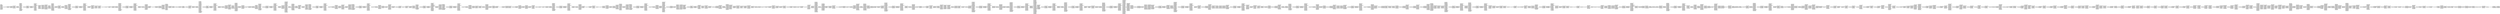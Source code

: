digraph "graph.cfg.gv" {
	subgraph global {
		node [fontname=Courier fontsize=30.0 rank=same shape=box]
		block_0 [label="0: %00 = #0x1\l2: %01 = #0x40\l4: MSTORE(%01, %00)\l5: [NO_SSA] DUP1\l6: [NO_SSA] PUSH1\l8: [NO_SSA] DUP2\l9: [NO_SSA] MSTORE\la: [NO_SSA] PUSH1\lc: [NO_SSA] ADD\ld: [NO_SSA] PUSH1\lf: [NO_SSA] DUP2\l10: [NO_SSA] MSTORE\l11: [NO_SSA] PUSH1\l13: [NO_SSA] ADD\l14: [NO_SSA] PUSH1\l16: [NO_SSA] DUP2\l17: [NO_SSA] MSTORE\l18: [NO_SSA] POP\l19: [NO_SSA] SWAP1\l1a: [NO_SSA] JUMP\l"]
		block_1b [label="1b: [NO_SSA] JUMPDEST\l1c: [NO_SSA] PUSH1\l"]
		block_1e [label="1e: [NO_SSA] JUMPDEST\l1f: [NO_SSA] DUP4\l20: [NO_SSA] ISZERO\l21: [NO_SSA] PUSH2\l24: [NO_SSA] JUMPI\l"]
		block_25 [label="25: [NO_SSA] PUSH2\l28: [NO_SSA] DUP11\l29: [NO_SSA] DUP7\l2a: [NO_SSA] DUP7\l2b: [NO_SSA] PUSH1\l2d: [NO_SSA] PUSH2\l30: [NO_SSA] JUMP\l"]
		block_31 [label="31: [NO_SSA] JUMPDEST\l32: [NO_SSA] PUSH1\l34: [NO_SSA] DUP4\l35: [NO_SSA] ADD\l36: [NO_SSA] MSTORE\l37: [NO_SSA] PUSH1\l39: [NO_SSA] MLOAD\l3a: [NO_SSA] PUSH4\l3f: [NO_SSA] PUSH1\l41: [NO_SSA] INVALID\l"]
		block_42 [label="42: [NO_SSA] DUP2\l43: [NO_SSA] MSTORE\l44: [NO_SSA] PUSH1\l46: [NO_SSA] PUSH1\l48: [NO_SSA] PUSH1\l4a: [NO_SSA] INVALID\l"]
		block_4b [label="4b: [NO_SSA] SUB\l4c: [NO_SSA] DUP12\l4d: [NO_SSA] DUP2\l4e: [NO_SSA] AND\l4f: [NO_SSA] PUSH1\l51: [NO_SSA] DUP4\l52: [NO_SSA] ADD\l53: [NO_SSA] MSTORE\l54: [NO_SSA] PUSH32\l75: [NO_SSA] AND\l76: [NO_SSA] SWAP1\l77: [NO_SSA] PUSH4\l7c: [NO_SSA] SWAP1\l7d: [NO_SSA] PUSH1\l7f: [NO_SSA] ADD\l80: [NO_SSA] PUSH1\l82: [NO_SSA] PUSH1\l84: [NO_SSA] MLOAD\l85: [NO_SSA] DUP1\l86: [NO_SSA] DUP4\l87: [NO_SSA] SUB\l88: [NO_SSA] DUP2\l89: [NO_SSA] DUP7\l8a: [NO_SSA] DUP1\l8b: [NO_SSA] EXTCODESIZE\l8c: [NO_SSA] ISZERO\l8d: [NO_SSA] DUP1\l8e: [NO_SSA] ISZERO\l8f: [NO_SSA] PUSH2\l92: [NO_SSA] JUMPI\l"]
		block_93 [label="93: [NO_SSA] PUSH1\l95: [NO_SSA] DUP1\l96: [NO_SSA] REVERT\l"]
		block_97 [label="97: [NO_SSA] JUMPDEST\l98: [NO_SSA] POP\l99: [NO_SSA] GAS\l9a: [NO_SSA] STATICCALL\l9b: [NO_SSA] ISZERO\l9c: [NO_SSA] DUP1\l9d: [NO_SSA] ISZERO\l9e: [NO_SSA] PUSH2\la1: [NO_SSA] JUMPI\l"]
		block_a2 [label="a2: [NO_SSA] RETURNDATASIZE\la3: [NO_SSA] PUSH1\la5: [NO_SSA] DUP1\la6: [NO_SSA] RETURNDATACOPY\la7: [NO_SSA] RETURNDATASIZE\la8: [NO_SSA] PUSH1\laa: [NO_SSA] REVERT\l"]
		block_ab [label="ab: [NO_SSA] JUMPDEST\lac: [NO_SSA] POP\lad: [NO_SSA] POP\lae: [NO_SSA] POP\laf: [NO_SSA] POP\lb0: [NO_SSA] PUSH1\lb2: [NO_SSA] MLOAD\lb3: [NO_SSA] RETURNDATASIZE\lb4: [NO_SSA] PUSH1\lb6: [NO_SSA] NOT\lb7: [NO_SSA] PUSH1\lb9: [NO_SSA] DUP3\lba: [NO_SSA] ADD\lbb: [NO_SSA] AND\lbc: [NO_SSA] DUP3\lbd: [NO_SSA] ADD\lbe: [NO_SSA] DUP1\lbf: [NO_SSA] PUSH1\lc1: [NO_SSA] MSTORE\lc2: [NO_SSA] POP\lc3: [NO_SSA] DUP2\lc4: [NO_SSA] ADD\lc5: [NO_SSA] SWAP1\lc6: [NO_SSA] PUSH2\lc9: [NO_SSA] SWAP2\lca: [NO_SSA] SWAP1\lcb: [NO_SSA] PUSH2\lce: [NO_SSA] JUMP\l"]
		block_cf [label="cf: [NO_SSA] JUMPDEST\ld0: [NO_SSA] DUP3\ld1: [NO_SSA] PUSH1\ld3: [NO_SSA] ADD\ld4: [NO_SSA] DUP2\ld5: [NO_SSA] DUP2\ld6: [NO_SSA] MSTORE\ld7: [NO_SSA] POP\ld8: [NO_SSA] POP\ld9: [NO_SSA] PUSH2\ldc: [NO_SSA] DUP11\ldd: [NO_SSA] PUSH4\le2: [NO_SSA] PUSH1\le4: [NO_SSA] INVALID\l"]
		block_e5 [label="e5: [NO_SSA] DUP5\le6: [NO_SSA] PUSH1\le8: [NO_SSA] ADD\le9: [NO_SSA] MLOAD\lea: [NO_SSA] PUSH1\lec: [NO_SSA] MLOAD\led: [NO_SSA] PUSH1\lef: [NO_SSA] ADD\lf0: [NO_SSA] PUSH2\lf3: [NO_SSA] SWAP2\lf4: [NO_SSA] DUP2\lf5: [NO_SSA] MSTORE\lf6: [NO_SSA] PUSH1\lf8: [NO_SSA] ADD\lf9: [NO_SSA] SWAP1\lfa: [NO_SSA] JUMP\l"]
		block_fb [label="fb: [NO_SSA] JUMPDEST\lfc: [NO_SSA] PUSH1\lfe: [NO_SSA] MLOAD\lff: [NO_SSA] PUSH1\l101: [NO_SSA] DUP2\l102: [NO_SSA] DUP4\l103: [NO_SSA] SUB\l104: [NO_SSA] SUB\l105: [NO_SSA] DUP2\l106: [NO_SSA] MSTORE\l107: [NO_SSA] SWAP1\l108: [NO_SSA] PUSH1\l10a: [NO_SSA] MSTORE\l10b: [NO_SSA] SWAP1\l10c: [NO_SSA] PUSH1\l10e: [NO_SSA] PUSH1\l110: [NO_SSA] PUSH1\l112: [NO_SSA] INVALID\l"]
		block_113 [label="113: [NO_SSA] SUB\l114: [NO_SSA] NOT\l115: [NO_SSA] AND\l116: [NO_SSA] PUSH1\l118: [NO_SSA] DUP3\l119: [NO_SSA] ADD\l11a: [NO_SSA] DUP1\l11b: [NO_SSA] MLOAD\l11c: [NO_SSA] PUSH1\l11e: [NO_SSA] PUSH1\l120: [NO_SSA] PUSH1\l122: [NO_SSA] INVALID\l"]
		block_123 [label="123: [NO_SSA] SUB\l124: [NO_SSA] DUP4\l125: [NO_SSA] DUP2\l126: [NO_SSA] DUP4\l127: [NO_SSA] AND\l128: [NO_SSA] OR\l129: [NO_SSA] DUP4\l12a: [NO_SSA] MSTORE\l12b: [NO_SSA] POP\l12c: [NO_SSA] POP\l12d: [NO_SSA] POP\l12e: [NO_SSA] POP\l12f: [NO_SSA] PUSH1\l131: [NO_SSA] MLOAD\l132: [NO_SSA] DUP1\l133: [NO_SSA] PUSH1\l135: [NO_SSA] ADD\l136: [NO_SSA] PUSH1\l138: [NO_SSA] MSTORE\l139: [NO_SSA] DUP1\l13a: [NO_SSA] PUSH1\l13c: [NO_SSA] DUP2\l13d: [NO_SSA] MSTORE\l13e: [NO_SSA] PUSH1\l140: [NO_SSA] ADD\l141: [NO_SSA] PUSH3\l145: [NO_SSA] PUSH1\l147: [NO_SSA] INVALID\l"]
		block_148 [label="148: [NO_SSA] DUP2\l149: [NO_SSA] MSTORE\l14a: [NO_SSA] POP\l14b: [NO_SSA] PUSH1\l14d: [NO_SSA] PUSH2\l150: [NO_SSA] JUMP\l"]
		block_151 [label="151: [NO_SSA] JUMPDEST\l152: [NO_SSA] PUSH1\l154: [NO_SSA] DUP1\l155: [NO_SSA] DUP4\l156: [NO_SSA] ADD\l157: [NO_SSA] MLOAD\l158: [NO_SSA] SWAP1\l159: [NO_SSA] MLOAD\l15a: [NO_SSA] PUSH4\l15f: [NO_SSA] PUSH1\l161: [NO_SSA] INVALID\l"]
		block_162 [label="162: [NO_SSA] DUP2\l163: [NO_SSA] MSTORE\l164: [NO_SSA] PUSH1\l166: [NO_SSA] PUSH1\l168: [NO_SSA] PUSH1\l16a: [NO_SSA] INVALID\l"]
		block_16b [label="16b: [NO_SSA] SUB\l16c: [NO_SSA] DUP1\l16d: [NO_SSA] DUP14\l16e: [NO_SSA] AND\l16f: [NO_SSA] PUSH1\l171: [NO_SSA] DUP4\l172: [NO_SSA] ADD\l173: [NO_SSA] MSTORE\l174: [NO_SSA] PUSH2\l177: [NO_SSA] SWAP3\l178: [NO_SSA] DUP14\l179: [NO_SSA] SWAP3\l17a: [NO_SSA] PUSH4\l17f: [NO_SSA] PUSH1\l181: [NO_SSA] INVALID\l"]
		block_182 [label="182: [NO_SSA] SWAP3\l183: [NO_SSA] PUSH32\l1a4: [NO_SSA] AND\l1a5: [NO_SSA] SWAP1\l1a6: [NO_SSA] PUSH4\l1ab: [NO_SSA] SWAP1\l1ac: [NO_SSA] PUSH1\l1ae: [NO_SSA] ADD\l1af: [NO_SSA] PUSH1\l1b1: [NO_SSA] PUSH1\l1b3: [NO_SSA] MLOAD\l1b4: [NO_SSA] DUP1\l1b5: [NO_SSA] DUP4\l1b6: [NO_SSA] SUB\l1b7: [NO_SSA] DUP2\l1b8: [NO_SSA] DUP7\l1b9: [NO_SSA] DUP1\l1ba: [NO_SSA] EXTCODESIZE\l1bb: [NO_SSA] ISZERO\l1bc: [NO_SSA] DUP1\l1bd: [NO_SSA] ISZERO\l1be: [NO_SSA] PUSH2\l1c1: [NO_SSA] JUMPI\l"]
		block_1c2 [label="1c2: [NO_SSA] PUSH1\l1c4: [NO_SSA] DUP1\l1c5: [NO_SSA] REVERT\l"]
		block_1c6 [label="1c6: [NO_SSA] JUMPDEST\l1c7: [NO_SSA] POP\l1c8: [NO_SSA] GAS\l1c9: [NO_SSA] STATICCALL\l1ca: [NO_SSA] ISZERO\l1cb: [NO_SSA] DUP1\l1cc: [NO_SSA] ISZERO\l1cd: [NO_SSA] PUSH2\l1d0: [NO_SSA] JUMPI\l"]
		block_1d1 [label="1d1: [NO_SSA] RETURNDATASIZE\l1d2: [NO_SSA] PUSH1\l1d4: [NO_SSA] DUP1\l1d5: [NO_SSA] RETURNDATACOPY\l1d6: [NO_SSA] RETURNDATASIZE\l1d7: [NO_SSA] PUSH1\l1d9: [NO_SSA] REVERT\l"]
		block_1da [label="1da: [NO_SSA] JUMPDEST\l1db: [NO_SSA] POP\l1dc: [NO_SSA] POP\l1dd: [NO_SSA] POP\l1de: [NO_SSA] POP\l1df: [NO_SSA] PUSH1\l1e1: [NO_SSA] MLOAD\l1e2: [NO_SSA] RETURNDATASIZE\l1e3: [NO_SSA] PUSH1\l1e5: [NO_SSA] NOT\l1e6: [NO_SSA] PUSH1\l1e8: [NO_SSA] DUP3\l1e9: [NO_SSA] ADD\l1ea: [NO_SSA] AND\l1eb: [NO_SSA] DUP3\l1ec: [NO_SSA] ADD\l1ed: [NO_SSA] DUP1\l1ee: [NO_SSA] PUSH1\l1f0: [NO_SSA] MSTORE\l1f1: [NO_SSA] POP\l1f2: [NO_SSA] DUP2\l1f3: [NO_SSA] ADD\l1f4: [NO_SSA] SWAP1\l1f5: [NO_SSA] PUSH2\l1f8: [NO_SSA] SWAP2\l1f9: [NO_SSA] SWAP1\l1fa: [NO_SSA] PUSH2\l1fd: [NO_SSA] JUMP\l"]
		block_1fe [label="1fe: [NO_SSA] JUMPDEST\l1ff: [NO_SSA] PUSH2\l202: [NO_SSA] SWAP2\l203: [NO_SSA] SWAP1\l204: [NO_SSA] PUSH2\l207: [NO_SSA] JUMP\l"]
		block_208 [label="208: [NO_SSA] JUMPDEST\l209: [NO_SSA] PUSH1\l20b: [NO_SSA] MLOAD\l20c: [NO_SSA] PUSH1\l20e: [NO_SSA] ADD\l20f: [NO_SSA] PUSH2\l212: [NO_SSA] SWAP2\l213: [NO_SSA] DUP2\l214: [NO_SSA] MSTORE\l215: [NO_SSA] PUSH1\l217: [NO_SSA] ADD\l218: [NO_SSA] SWAP1\l219: [NO_SSA] JUMP\l"]
		block_21a [label="21a: [NO_SSA] JUMPDEST\l21b: [NO_SSA] PUSH1\l21d: [NO_SSA] DUP3\l21e: [NO_SSA] ADD\l21f: [NO_SSA] MLOAD\l220: [NO_SSA] PUSH2\l223: [NO_SSA] SWAP1\l224: [NO_SSA] DUP6\l225: [NO_SSA] PUSH2\l228: [NO_SSA] JUMP\l"]
		block_229 [label="229: [NO_SSA] JUMPDEST\l22a: [NO_SSA] SWAP4\l22b: [NO_SSA] POP\l22c: [NO_SSA] PUSH1\l22e: [NO_SSA] ADD\l22f: [NO_SSA] PUSH1\l231: [NO_SSA] DUP2\l232: [NO_SSA] LT\l233: [NO_SSA] PUSH2\l236: [NO_SSA] JUMPI\l"]
		block_237 [label="237: [NO_SSA] PUSH2\l23a: [NO_SSA] JUMP\l"]
		block_23b [label="23b: [NO_SSA] JUMPDEST\l23c: [NO_SSA] PUSH2\l23f: [NO_SSA] JUMP\l"]
		block_240 [label="240: [NO_SSA] JUMPDEST\l241: [NO_SSA] POP\l242: [NO_SSA] POP\l243: [NO_SSA] PUSH2\l246: [NO_SSA] JUMP\l"]
		block_247 [label="247: [NO_SSA] JUMPDEST\l248: [NO_SSA] PUSH1\l24a: [NO_SSA] MLOAD\l24b: [NO_SSA] PUSH4\l250: [NO_SSA] PUSH1\l252: [NO_SSA] INVALID\l"]
		block_253 [label="253: [NO_SSA] DUP2\l254: [NO_SSA] MSTORE\l255: [NO_SSA] PUSH1\l257: [NO_SSA] PUSH1\l259: [NO_SSA] PUSH1\l25b: [NO_SSA] INVALID\l"]
		block_25c [label="25c: [NO_SSA] SUB\l25d: [NO_SSA] PUSH32\l27e: [NO_SSA] DUP2\l27f: [NO_SSA] AND\l280: [NO_SSA] PUSH1\l282: [NO_SSA] DUP4\l283: [NO_SSA] ADD\l284: [NO_SSA] MSTORE\l285: [NO_SSA] PUSH32\l2a6: [NO_SSA] AND\l2a7: [NO_SSA] SWAP1\l2a8: [NO_SSA] PUSH4\l2ad: [NO_SSA] SWAP1\l2ae: [NO_SSA] PUSH1\l2b0: [NO_SSA] ADD\l2b1: [NO_SSA] PUSH1\l2b3: [NO_SSA] PUSH1\l2b5: [NO_SSA] MLOAD\l2b6: [NO_SSA] DUP1\l2b7: [NO_SSA] DUP4\l2b8: [NO_SSA] SUB\l2b9: [NO_SSA] DUP2\l2ba: [NO_SSA] DUP7\l2bb: [NO_SSA] DUP1\l2bc: [NO_SSA] EXTCODESIZE\l2bd: [NO_SSA] ISZERO\l2be: [NO_SSA] DUP1\l2bf: [NO_SSA] ISZERO\l2c0: [NO_SSA] PUSH2\l2c3: [NO_SSA] JUMPI\l"]
		block_2c4 [label="2c4: [NO_SSA] PUSH1\l2c6: [NO_SSA] DUP1\l2c7: [NO_SSA] REVERT\l"]
		block_2c8 [label="2c8: [NO_SSA] JUMPDEST\l2c9: [NO_SSA] POP\l2ca: [NO_SSA] GAS\l2cb: [NO_SSA] STATICCALL\l2cc: [NO_SSA] ISZERO\l2cd: [NO_SSA] DUP1\l2ce: [NO_SSA] ISZERO\l2cf: [NO_SSA] PUSH2\l2d2: [NO_SSA] JUMPI\l"]
		block_2d3 [label="2d3: [NO_SSA] RETURNDATASIZE\l2d4: [NO_SSA] PUSH1\l2d6: [NO_SSA] DUP1\l2d7: [NO_SSA] RETURNDATACOPY\l2d8: [NO_SSA] RETURNDATASIZE\l2d9: [NO_SSA] PUSH1\l2db: [NO_SSA] REVERT\l"]
		block_2dc [label="2dc: [NO_SSA] JUMPDEST\l2dd: [NO_SSA] POP\l2de: [NO_SSA] POP\l2df: [NO_SSA] POP\l2e0: [NO_SSA] POP\l2e1: [NO_SSA] PUSH1\l2e3: [NO_SSA] MLOAD\l2e4: [NO_SSA] RETURNDATASIZE\l2e5: [NO_SSA] PUSH1\l2e7: [NO_SSA] NOT\l2e8: [NO_SSA] PUSH1\l2ea: [NO_SSA] DUP3\l2eb: [NO_SSA] ADD\l2ec: [NO_SSA] AND\l2ed: [NO_SSA] DUP3\l2ee: [NO_SSA] ADD\l2ef: [NO_SSA] DUP1\l2f0: [NO_SSA] PUSH1\l2f2: [NO_SSA] MSTORE\l2f3: [NO_SSA] POP\l2f4: [NO_SSA] DUP2\l2f5: [NO_SSA] ADD\l2f6: [NO_SSA] SWAP1\l2f7: [NO_SSA] PUSH2\l2fa: [NO_SSA] SWAP2\l2fb: [NO_SSA] SWAP1\l2fc: [NO_SSA] PUSH2\l2ff: [NO_SSA] JUMP\l"]
		block_300 [label="300: [NO_SSA] JUMPDEST\l301: [NO_SSA] DUP3\l302: [NO_SSA] GT\l303: [NO_SSA] ISZERO\l304: [NO_SSA] PUSH2\l307: [NO_SSA] JUMPI\l"]
		block_308 [label="308: [NO_SSA] PUSH1\l30a: [NO_SSA] MLOAD\l30b: [NO_SSA] PUSH3\l30f: [NO_SSA] PUSH1\l311: [NO_SSA] INVALID\l"]
		block_312 [label="312: [NO_SSA] DUP2\l313: [NO_SSA] MSTORE\l314: [NO_SSA] PUSH1\l316: [NO_SSA] PUSH1\l318: [NO_SSA] DUP3\l319: [NO_SSA] ADD\l31a: [NO_SSA] MSTORE\l31b: [NO_SSA] PUSH1\l31d: [NO_SSA] PUSH1\l31f: [NO_SSA] DUP3\l320: [NO_SSA] ADD\l321: [NO_SSA] MSTORE\l322: [NO_SSA] PUSH32\l343: [NO_SSA] PUSH1\l345: [NO_SSA] DUP3\l346: [NO_SSA] ADD\l347: [NO_SSA] MSTORE\l348: [NO_SSA] PUSH1\l34a: [NO_SSA] ADD\l34b: [NO_SSA] PUSH2\l34e: [NO_SSA] JUMP\l"]
		block_34f [label="34f: [NO_SSA] JUMPDEST\l350: [NO_SSA] PUSH2\l353: [NO_SSA] DUP9\l354: [NO_SSA] DUP4\l355: [NO_SSA] DUP4\l356: [NO_SSA] PUSH2\l359: [NO_SSA] JUMP\l"]
		block_35a [label="35a: [NO_SSA] JUMPDEST\l35b: [NO_SSA] POP\l"]
		block_35c [label="35c: [NO_SSA] JUMPDEST\l35d: [NO_SSA] PUSH2\l360: [NO_SSA] PUSH1\l362: [NO_SSA] PUSH1\l364: [NO_SSA] PUSH1\l366: [NO_SSA] INVALID\l"]
		block_367 [label="367: [NO_SSA] SUB\l368: [NO_SSA] DUP10\l369: [NO_SSA] AND\l36a: [NO_SSA] PUSH32\l38b: [NO_SSA] PUSH32\l3ac: [NO_SSA] PUSH1\l3ae: [NO_SSA] PUSH2\l3b1: [NO_SSA] JUMP\l"]
		block_3b2 [label="3b2: [NO_SSA] JUMPDEST\l3b3: [NO_SSA] PUSH1\l3b5: [NO_SSA] DUP1\l3b6: [NO_SSA] MLOAD\l3b7: [NO_SSA] PUSH1\l3b9: [NO_SSA] DUP2\l3ba: [NO_SSA] MSTORE\l3bb: [NO_SSA] PUSH1\l3bd: [NO_SSA] DUP2\l3be: [NO_SSA] ADD\l3bf: [NO_SSA] DUP10\l3c0: [NO_SSA] SWAP1\l3c1: [NO_SSA] MSTORE\l3c2: [NO_SSA] PUSH1\l3c4: [NO_SSA] PUSH1\l3c6: [NO_SSA] PUSH1\l3c8: [NO_SSA] INVALID\l"]
		block_3c9 [label="3c9: [NO_SSA] SUB\l3ca: [NO_SSA] DUP11\l3cb: [NO_SSA] AND\l3cc: [NO_SSA] SWAP2\l3cd: [NO_SSA] PUSH32\l3ee: [NO_SSA] SWAP2\l3ef: [NO_SSA] ADD\l3f0: [NO_SSA] PUSH1\l3f2: [NO_SSA] MLOAD\l3f3: [NO_SSA] DUP1\l3f4: [NO_SSA] SWAP2\l3f5: [NO_SSA] SUB\l3f6: [NO_SSA] SWAP1\l3f7: [NO_SSA] LOG2\l3f8: [NO_SSA] POP\l3f9: [NO_SSA] POP\l3fa: [NO_SSA] POP\l3fb: [NO_SSA] POP\l3fc: [NO_SSA] POP\l3fd: [NO_SSA] POP\l3fe: [NO_SSA] POP\l3ff: [NO_SSA] POP\l400: [NO_SSA] POP\l401: [NO_SSA] JUMP\l"]
		block_402 [label="402: [NO_SSA] JUMPDEST\l403: [NO_SSA] PUSH1\l405: [NO_SSA] CALLER\l406: [NO_SSA] PUSH1\l408: [NO_SSA] PUSH1\l40a: [NO_SSA] PUSH1\l40c: [NO_SSA] INVALID\l"]
		block_40d [label="40d: [NO_SSA] SUB\l40e: [NO_SSA] PUSH32\l42f: [NO_SSA] AND\l430: [NO_SSA] EQ\l431: [NO_SSA] PUSH2\l434: [NO_SSA] JUMPI\l"]
		block_435 [label="435: [NO_SSA] PUSH1\l437: [NO_SSA] DUP1\l438: [NO_SSA] REVERT\l"]
		block_439 [label="439: [NO_SSA] JUMPDEST\l43a: [NO_SSA] PUSH1\l43c: [NO_SSA] PUSH1\l43e: [NO_SSA] PUSH1\l440: [NO_SSA] INVALID\l"]
		block_441 [label="441: [NO_SSA] SUB\l442: [NO_SSA] DUP8\l443: [NO_SSA] AND\l444: [NO_SSA] ADDRESS\l445: [NO_SSA] EQ\l446: [NO_SSA] PUSH2\l449: [NO_SSA] JUMPI\l"]
		block_44a [label="44a: [NO_SSA] PUSH1\l44c: [NO_SSA] DUP1\l44d: [NO_SSA] REVERT\l"]
		block_44e [label="44e: [NO_SSA] JUMPDEST\l44f: [NO_SSA] PUSH1\l451: [NO_SSA] DUP1\l452: [NO_SSA] PUSH2\l455: [NO_SSA] DUP5\l456: [NO_SSA] DUP7\l457: [NO_SSA] ADD\l458: [NO_SSA] DUP7\l459: [NO_SSA] PUSH2\l45c: [NO_SSA] JUMP\l"]
		block_45d [label="45d: [NO_SSA] JUMPDEST\l45e: [NO_SSA] PUSH1\l460: [NO_SSA] MLOAD\l461: [NO_SSA] PUSH4\l466: [NO_SSA] PUSH1\l468: [NO_SSA] INVALID\l"]
		block_469 [label="469: [NO_SSA] DUP2\l46a: [NO_SSA] MSTORE\l46b: [NO_SSA] PUSH1\l46d: [NO_SSA] PUSH1\l46f: [NO_SSA] PUSH1\l471: [NO_SSA] INVALID\l"]
		block_472 [label="472: [NO_SSA] SUB\l473: [NO_SSA] DUP1\l474: [NO_SSA] DUP5\l475: [NO_SSA] AND\l476: [NO_SSA] PUSH1\l478: [NO_SSA] DUP4\l479: [NO_SSA] ADD\l47a: [NO_SSA] MSTORE\l47b: [NO_SSA] PUSH1\l47d: [NO_SSA] DUP3\l47e: [NO_SSA] ADD\l47f: [NO_SSA] DUP12\l480: [NO_SSA] SWAP1\l481: [NO_SSA] MSTORE\l482: [NO_SSA] SWAP3\l483: [NO_SSA] SWAP5\l484: [NO_SSA] POP\l485: [NO_SSA] SWAP1\l486: [NO_SSA] SWAP3\l487: [NO_SSA] POP\l488: [NO_SSA] PUSH32\l4a9: [NO_SSA] SWAP1\l4aa: [NO_SSA] SWAP2\l4ab: [NO_SSA] AND\l4ac: [NO_SSA] SWAP1\l4ad: [NO_SSA] PUSH4\l4b2: [NO_SSA] SWAP1\l4b3: [NO_SSA] PUSH1\l4b5: [NO_SSA] ADD\l4b6: [NO_SSA] PUSH1\l4b8: [NO_SSA] PUSH1\l4ba: [NO_SSA] MLOAD\l4bb: [NO_SSA] DUP1\l4bc: [NO_SSA] DUP4\l4bd: [NO_SSA] SUB\l4be: [NO_SSA] DUP2\l4bf: [NO_SSA] PUSH1\l4c1: [NO_SSA] DUP8\l4c2: [NO_SSA] DUP1\l4c3: [NO_SSA] EXTCODESIZE\l4c4: [NO_SSA] ISZERO\l4c5: [NO_SSA] DUP1\l4c6: [NO_SSA] ISZERO\l4c7: [NO_SSA] PUSH2\l4ca: [NO_SSA] JUMPI\l"]
		block_4cb [label="4cb: [NO_SSA] PUSH1\l4cd: [NO_SSA] DUP1\l4ce: [NO_SSA] REVERT\l"]
		block_4cf [label="4cf: [NO_SSA] JUMPDEST\l4d0: [NO_SSA] POP\l4d1: [NO_SSA] GAS\l4d2: [NO_SSA] CALL\l4d3: [NO_SSA] ISZERO\l4d4: [NO_SSA] DUP1\l4d5: [NO_SSA] ISZERO\l4d6: [NO_SSA] PUSH2\l4d9: [NO_SSA] JUMPI\l"]
		block_4da [label="4da: [NO_SSA] RETURNDATASIZE\l4db: [NO_SSA] PUSH1\l4dd: [NO_SSA] DUP1\l4de: [NO_SSA] RETURNDATACOPY\l4df: [NO_SSA] RETURNDATASIZE\l4e0: [NO_SSA] PUSH1\l4e2: [NO_SSA] REVERT\l"]
		block_4e3 [label="4e3: [NO_SSA] JUMPDEST\l4e4: [NO_SSA] POP\l4e5: [NO_SSA] POP\l4e6: [NO_SSA] POP\l4e7: [NO_SSA] POP\l4e8: [NO_SSA] PUSH1\l4ea: [NO_SSA] MLOAD\l4eb: [NO_SSA] RETURNDATASIZE\l4ec: [NO_SSA] PUSH1\l4ee: [NO_SSA] NOT\l4ef: [NO_SSA] PUSH1\l4f1: [NO_SSA] DUP3\l4f2: [NO_SSA] ADD\l4f3: [NO_SSA] AND\l4f4: [NO_SSA] DUP3\l4f5: [NO_SSA] ADD\l4f6: [NO_SSA] DUP1\l4f7: [NO_SSA] PUSH1\l4f9: [NO_SSA] MSTORE\l4fa: [NO_SSA] POP\l4fb: [NO_SSA] DUP2\l4fc: [NO_SSA] ADD\l4fd: [NO_SSA] SWAP1\l4fe: [NO_SSA] PUSH2\l501: [NO_SSA] SWAP2\l502: [NO_SSA] SWAP1\l503: [NO_SSA] PUSH2\l506: [NO_SSA] JUMP\l"]
		block_507 [label="507: [NO_SSA] JUMPDEST\l508: [NO_SSA] POP\l509: [NO_SSA] DUP1\l50a: [NO_SSA] ISZERO\l50b: [NO_SSA] PUSH2\l50e: [NO_SSA] JUMPI\l"]
		block_50f [label="50f: [NO_SSA] PUSH2\l512: [NO_SSA] DUP3\l513: [NO_SSA] PUSH4\l518: [NO_SSA] PUSH1\l51a: [NO_SSA] INVALID\l"]
		block_51b [label="51b: [NO_SSA] DUP10\l51c: [NO_SSA] PUSH1\l51e: [NO_SSA] MLOAD\l51f: [NO_SSA] PUSH1\l521: [NO_SSA] ADD\l522: [NO_SSA] PUSH2\l525: [NO_SSA] SWAP2\l526: [NO_SSA] DUP2\l527: [NO_SSA] MSTORE\l528: [NO_SSA] PUSH1\l52a: [NO_SSA] ADD\l52b: [NO_SSA] SWAP1\l52c: [NO_SSA] JUMP\l"]
		block_52d [label="52d: [NO_SSA] JUMPDEST\l52e: [NO_SSA] PUSH1\l530: [NO_SSA] MLOAD\l531: [NO_SSA] PUSH1\l533: [NO_SSA] DUP2\l534: [NO_SSA] DUP4\l535: [NO_SSA] SUB\l536: [NO_SSA] SUB\l537: [NO_SSA] DUP2\l538: [NO_SSA] MSTORE\l539: [NO_SSA] SWAP1\l53a: [NO_SSA] PUSH1\l53c: [NO_SSA] MSTORE\l53d: [NO_SSA] SWAP1\l53e: [NO_SSA] PUSH1\l540: [NO_SSA] PUSH1\l542: [NO_SSA] PUSH1\l544: [NO_SSA] INVALID\l"]
		block_545 [label="545: [NO_SSA] SUB\l546: [NO_SSA] NOT\l547: [NO_SSA] AND\l548: [NO_SSA] PUSH1\l54a: [NO_SSA] DUP3\l54b: [NO_SSA] ADD\l54c: [NO_SSA] DUP1\l54d: [NO_SSA] MLOAD\l54e: [NO_SSA] PUSH1\l550: [NO_SSA] PUSH1\l552: [NO_SSA] PUSH1\l554: [NO_SSA] INVALID\l"]
		block_555 [label="555: [NO_SSA] SUB\l556: [NO_SSA] DUP4\l557: [NO_SSA] DUP2\l558: [NO_SSA] DUP4\l559: [NO_SSA] AND\l55a: [NO_SSA] OR\l55b: [NO_SSA] DUP4\l55c: [NO_SSA] MSTORE\l55d: [NO_SSA] POP\l55e: [NO_SSA] POP\l55f: [NO_SSA] POP\l560: [NO_SSA] POP\l561: [NO_SSA] PUSH1\l563: [NO_SSA] MLOAD\l564: [NO_SSA] DUP1\l565: [NO_SSA] PUSH1\l567: [NO_SSA] ADD\l568: [NO_SSA] PUSH1\l56a: [NO_SSA] MSTORE\l56b: [NO_SSA] DUP1\l56c: [NO_SSA] PUSH1\l56e: [NO_SSA] DUP2\l56f: [NO_SSA] MSTORE\l570: [NO_SSA] PUSH1\l572: [NO_SSA] ADD\l573: [NO_SSA] PUSH32\l594: [NO_SSA] DUP2\l595: [NO_SSA] MSTORE\l596: [NO_SSA] POP\l597: [NO_SSA] PUSH1\l599: [NO_SSA] PUSH2\l59c: [NO_SSA] JUMP\l"]
		block_59d [label="59d: [NO_SSA] JUMPDEST\l59e: [NO_SSA] PUSH2\l5a1: [NO_SSA] DUP3\l5a2: [NO_SSA] PUSH4\l5a7: [NO_SSA] PUSH1\l5a9: [NO_SSA] INVALID\l"]
		block_5aa [label="5aa: [NO_SSA] DUP10\l5ab: [NO_SSA] PUSH1\l5ad: [NO_SSA] MLOAD\l5ae: [NO_SSA] PUSH1\l5b0: [NO_SSA] ADD\l5b1: [NO_SSA] PUSH2\l5b4: [NO_SSA] SWAP2\l5b5: [NO_SSA] DUP2\l5b6: [NO_SSA] MSTORE\l5b7: [NO_SSA] PUSH1\l5b9: [NO_SSA] ADD\l5ba: [NO_SSA] SWAP1\l5bb: [NO_SSA] JUMP\l"]
		block_5bc [label="5bc: [NO_SSA] JUMPDEST\l5bd: [NO_SSA] PUSH2\l5c0: [NO_SSA] JUMP\l"]
		block_5c1 [label="5c1: [NO_SSA] JUMPDEST\l5c2: [NO_SSA] PUSH1\l5c4: [NO_SSA] MLOAD\l5c5: [NO_SSA] PUSH4\l5ca: [NO_SSA] PUSH1\l5cc: [NO_SSA] INVALID\l"]
		block_5cd [label="5cd: [NO_SSA] DUP2\l5ce: [NO_SSA] MSTORE\l5cf: [NO_SSA] PUSH1\l5d1: [NO_SSA] PUSH1\l5d3: [NO_SSA] PUSH1\l5d5: [NO_SSA] INVALID\l"]
		block_5d6 [label="5d6: [NO_SSA] SUB\l5d7: [NO_SSA] DUP1\l5d8: [NO_SSA] DUP5\l5d9: [NO_SSA] AND\l5da: [NO_SSA] PUSH1\l5dc: [NO_SSA] DUP4\l5dd: [NO_SSA] ADD\l5de: [NO_SSA] MSTORE\l5df: [NO_SSA] PUSH2\l5e2: [NO_SSA] SWAP2\l5e3: [NO_SSA] DUP5\l5e4: [NO_SSA] SWAP2\l5e5: [NO_SSA] PUSH4\l5ea: [NO_SSA] PUSH1\l5ec: [NO_SSA] INVALID\l"]
		block_5ed [label="5ed: [NO_SSA] SWAP2\l5ee: [NO_SSA] PUSH32\l60f: [NO_SSA] SWAP1\l610: [NO_SSA] SWAP2\l611: [NO_SSA] AND\l612: [NO_SSA] SWAP1\l613: [NO_SSA] PUSH4\l618: [NO_SSA] SWAP1\l619: [NO_SSA] PUSH1\l61b: [NO_SSA] ADD\l61c: [NO_SSA] PUSH1\l61e: [NO_SSA] PUSH1\l620: [NO_SSA] MLOAD\l621: [NO_SSA] DUP1\l622: [NO_SSA] DUP4\l623: [NO_SSA] SUB\l624: [NO_SSA] DUP2\l625: [NO_SSA] DUP7\l626: [NO_SSA] DUP1\l627: [NO_SSA] EXTCODESIZE\l628: [NO_SSA] ISZERO\l629: [NO_SSA] DUP1\l62a: [NO_SSA] ISZERO\l62b: [NO_SSA] PUSH2\l62e: [NO_SSA] JUMPI\l"]
		block_62f [label="62f: [NO_SSA] PUSH1\l631: [NO_SSA] DUP1\l632: [NO_SSA] REVERT\l"]
		block_633 [label="633: [NO_SSA] JUMPDEST\l634: [NO_SSA] POP\l635: [NO_SSA] GAS\l636: [NO_SSA] STATICCALL\l637: [NO_SSA] ISZERO\l638: [NO_SSA] DUP1\l639: [NO_SSA] ISZERO\l63a: [NO_SSA] PUSH2\l63d: [NO_SSA] JUMPI\l"]
		block_63e [label="63e: [NO_SSA] RETURNDATASIZE\l63f: [NO_SSA] PUSH1\l641: [NO_SSA] DUP1\l642: [NO_SSA] RETURNDATACOPY\l643: [NO_SSA] RETURNDATASIZE\l644: [NO_SSA] PUSH1\l646: [NO_SSA] REVERT\l"]
		block_647 [label="647: [NO_SSA] JUMPDEST\l648: [NO_SSA] POP\l649: [NO_SSA] POP\l64a: [NO_SSA] POP\l64b: [NO_SSA] POP\l64c: [NO_SSA] PUSH1\l64e: [NO_SSA] MLOAD\l64f: [NO_SSA] RETURNDATASIZE\l650: [NO_SSA] PUSH1\l652: [NO_SSA] NOT\l653: [NO_SSA] PUSH1\l655: [NO_SSA] DUP3\l656: [NO_SSA] ADD\l657: [NO_SSA] AND\l658: [NO_SSA] DUP3\l659: [NO_SSA] ADD\l65a: [NO_SSA] DUP1\l65b: [NO_SSA] PUSH1\l65d: [NO_SSA] MSTORE\l65e: [NO_SSA] POP\l65f: [NO_SSA] DUP2\l660: [NO_SSA] ADD\l661: [NO_SSA] SWAP1\l662: [NO_SSA] PUSH2\l665: [NO_SSA] SWAP2\l666: [NO_SSA] SWAP1\l667: [NO_SSA] PUSH2\l66a: [NO_SSA] JUMP\l"]
		block_66b [label="66b: [NO_SSA] JUMPDEST\l66c: [NO_SSA] PUSH2\l66f: [NO_SSA] DUP3\l670: [NO_SSA] PUSH4\l675: [NO_SSA] PUSH1\l677: [NO_SSA] INVALID\l"]
		block_678 [label="678: [NO_SSA] DUP10\l679: [NO_SSA] PUSH1\l67b: [NO_SSA] MLOAD\l67c: [NO_SSA] PUSH1\l67e: [NO_SSA] ADD\l67f: [NO_SSA] PUSH2\l682: [NO_SSA] SWAP2\l683: [NO_SSA] DUP2\l684: [NO_SSA] MSTORE\l685: [NO_SSA] PUSH1\l687: [NO_SSA] ADD\l688: [NO_SSA] SWAP1\l689: [NO_SSA] JUMP\l"]
		block_68a [label="68a: [NO_SSA] JUMPDEST\l68b: [NO_SSA] PUSH1\l68d: [NO_SSA] DUP1\l68e: [NO_SSA] MLOAD\l68f: [NO_SSA] ADDRESS\l690: [NO_SSA] PUSH1\l692: [NO_SSA] DUP3\l693: [NO_SSA] ADD\l694: [NO_SSA] MSTORE\l695: [NO_SSA] PUSH1\l697: [NO_SSA] DUP1\l698: [NO_SSA] DUP3\l699: [NO_SSA] ADD\l69a: [NO_SSA] DUP11\l69b: [NO_SSA] SWAP1\l69c: [NO_SSA] MSTORE\l69d: [NO_SSA] DUP3\l69e: [NO_SSA] MLOAD\l69f: [NO_SSA] DUP1\l6a0: [NO_SSA] DUP4\l6a1: [NO_SSA] SUB\l6a2: [NO_SSA] SWAP1\l6a3: [NO_SSA] SWAP2\l6a4: [NO_SSA] ADD\l6a5: [NO_SSA] DUP2\l6a6: [NO_SSA] MSTORE\l6a7: [NO_SSA] PUSH1\l6a9: [NO_SSA] SWAP1\l6aa: [NO_SSA] SWAP2\l6ab: [NO_SSA] ADD\l6ac: [NO_SSA] DUP3\l6ad: [NO_SSA] MSTORE\l6ae: [NO_SSA] PUSH1\l6b0: [NO_SSA] DUP1\l6b1: [NO_SSA] DUP3\l6b2: [NO_SSA] ADD\l6b3: [NO_SSA] DUP1\l6b4: [NO_SSA] MLOAD\l6b5: [NO_SSA] PUSH1\l6b7: [NO_SSA] PUSH1\l6b9: [NO_SSA] PUSH1\l6bb: [NO_SSA] INVALID\l"]
		block_6bc [label="6bc: [NO_SSA] SUB\l6bd: [NO_SSA] AND\l6be: [NO_SSA] PUSH4\l6c3: [NO_SSA] PUSH1\l6c5: [NO_SSA] INVALID\l"]
		block_6c6 [label="6c6: [NO_SSA] OR\l6c7: [NO_SSA] SWAP1\l6c8: [NO_SSA] MSTORE\l6c9: [NO_SSA] DUP3\l6ca: [NO_SSA] MLOAD\l6cb: [NO_SSA] DUP1\l6cc: [NO_SSA] DUP5\l6cd: [NO_SSA] ADD\l6ce: [NO_SSA] SWAP1\l6cf: [NO_SSA] SWAP4\l6d0: [NO_SSA] MSTORE\l6d1: [NO_SSA] PUSH1\l6d3: [NO_SSA] DUP4\l6d4: [NO_SSA] MSTORE\l6d5: [NO_SSA] PUSH32\l6f6: [NO_SSA] SWAP1\l6f7: [NO_SSA] DUP4\l6f8: [NO_SSA] ADD\l6f9: [NO_SSA] MSTORE\l6fa: [NO_SSA] PUSH2\l6fd: [NO_SSA] SWAP2\l6fe: [NO_SSA] PUSH1\l700: [NO_SSA] PUSH1\l702: [NO_SSA] PUSH1\l704: [NO_SSA] INVALID\l"]
		block_705 [label="705: [NO_SSA] SUB\l706: [NO_SSA] DUP6\l707: [NO_SSA] AND\l708: [NO_SSA] SWAP2\l709: [NO_SSA] PUSH32\l72a: [NO_SSA] SWAP2\l72b: [NO_SSA] PUSH2\l72e: [NO_SSA] JUMP\l"]
		block_72f [label="72f: [NO_SSA] JUMPDEST\l730: [NO_SSA] POP\l731: [NO_SSA] PUSH32\l752: [NO_SSA] SWAP10\l753: [NO_SSA] SWAP9\l754: [NO_SSA] POP\l755: [NO_SSA] POP\l756: [NO_SSA] POP\l757: [NO_SSA] POP\l758: [NO_SSA] POP\l759: [NO_SSA] POP\l75a: [NO_SSA] POP\l75b: [NO_SSA] POP\l75c: [NO_SSA] POP\l75d: [NO_SSA] JUMP\l"]
		block_75e [label="75e: [NO_SSA] JUMPDEST\l75f: [NO_SSA] PUSH1\l761: [NO_SSA] MLOAD\l762: [NO_SSA] PUSH4\l767: [NO_SSA] PUSH1\l769: [NO_SSA] INVALID\l"]
		block_76a [label="76a: [NO_SSA] DUP2\l76b: [NO_SSA] MSTORE\l76c: [NO_SSA] CALLER\l76d: [NO_SSA] PUSH1\l76f: [NO_SSA] DUP3\l770: [NO_SSA] ADD\l771: [NO_SSA] MSTORE\l772: [NO_SSA] PUSH1\l774: [NO_SSA] PUSH1\l776: [NO_SSA] DUP3\l777: [NO_SSA] ADD\l778: [NO_SSA] DUP2\l779: [NO_SSA] SWAP1\l77a: [NO_SSA] MSTORE\l77b: [NO_SSA] SWAP1\l77c: [NO_SSA] PUSH32\l79d: [NO_SSA] PUSH1\l79f: [NO_SSA] PUSH1\l7a1: [NO_SSA] PUSH1\l7a3: [NO_SSA] INVALID\l"]
		block_7a4 [label="7a4: [NO_SSA] SUB\l7a5: [NO_SSA] AND\l7a6: [NO_SSA] SWAP1\l7a7: [NO_SSA] PUSH4\l7ac: [NO_SSA] SWAP1\l7ad: [NO_SSA] PUSH1\l7af: [NO_SSA] ADD\l7b0: [NO_SSA] PUSH1\l7b2: [NO_SSA] PUSH1\l7b4: [NO_SSA] MLOAD\l7b5: [NO_SSA] DUP1\l7b6: [NO_SSA] DUP4\l7b7: [NO_SSA] SUB\l7b8: [NO_SSA] DUP2\l7b9: [NO_SSA] DUP7\l7ba: [NO_SSA] DUP1\l7bb: [NO_SSA] EXTCODESIZE\l7bc: [NO_SSA] ISZERO\l7bd: [NO_SSA] DUP1\l7be: [NO_SSA] ISZERO\l7bf: [NO_SSA] PUSH2\l7c2: [NO_SSA] JUMPI\l"]
		block_7c3 [label="7c3: [NO_SSA] PUSH1\l7c5: [NO_SSA] DUP1\l7c6: [NO_SSA] REVERT\l"]
		block_7c7 [label="7c7: [NO_SSA] JUMPDEST\l7c8: [NO_SSA] POP\l7c9: [NO_SSA] GAS\l7ca: [NO_SSA] STATICCALL\l7cb: [NO_SSA] ISZERO\l7cc: [NO_SSA] DUP1\l7cd: [NO_SSA] ISZERO\l7ce: [NO_SSA] PUSH2\l7d1: [NO_SSA] JUMPI\l"]
		block_7d2 [label="7d2: [NO_SSA] RETURNDATASIZE\l7d3: [NO_SSA] PUSH1\l7d5: [NO_SSA] DUP1\l7d6: [NO_SSA] RETURNDATACOPY\l7d7: [NO_SSA] RETURNDATASIZE\l7d8: [NO_SSA] PUSH1\l7da: [NO_SSA] REVERT\l"]
		block_7db [label="7db: [NO_SSA] JUMPDEST\l7dc: [NO_SSA] POP\l7dd: [NO_SSA] POP\l7de: [NO_SSA] POP\l7df: [NO_SSA] POP\l7e0: [NO_SSA] PUSH1\l7e2: [NO_SSA] MLOAD\l7e3: [NO_SSA] RETURNDATASIZE\l7e4: [NO_SSA] PUSH1\l7e6: [NO_SSA] NOT\l7e7: [NO_SSA] PUSH1\l7e9: [NO_SSA] DUP3\l7ea: [NO_SSA] ADD\l7eb: [NO_SSA] AND\l7ec: [NO_SSA] DUP3\l7ed: [NO_SSA] ADD\l7ee: [NO_SSA] DUP1\l7ef: [NO_SSA] PUSH1\l7f1: [NO_SSA] MSTORE\l7f2: [NO_SSA] POP\l7f3: [NO_SSA] DUP2\l7f4: [NO_SSA] ADD\l7f5: [NO_SSA] SWAP1\l7f6: [NO_SSA] PUSH2\l7f9: [NO_SSA] SWAP2\l7fa: [NO_SSA] SWAP1\l7fb: [NO_SSA] PUSH2\l7fe: [NO_SSA] JUMP\l"]
		block_7ff [label="7ff: [NO_SSA] JUMPDEST\l800: [NO_SSA] PUSH2\l803: [NO_SSA] JUMPI\l"]
		block_804 [label="804: [NO_SSA] PUSH1\l806: [NO_SSA] MLOAD\l807: [NO_SSA] PUSH3\l80b: [NO_SSA] PUSH1\l80d: [NO_SSA] INVALID\l"]
		block_80e [label="80e: [NO_SSA] DUP2\l80f: [NO_SSA] MSTORE\l810: [NO_SSA] PUSH1\l812: [NO_SSA] PUSH1\l814: [NO_SSA] DUP3\l815: [NO_SSA] ADD\l816: [NO_SSA] MSTORE\l817: [NO_SSA] PUSH1\l819: [NO_SSA] PUSH1\l81b: [NO_SSA] DUP3\l81c: [NO_SSA] ADD\l81d: [NO_SSA] MSTORE\l81e: [NO_SSA] PUSH3\l822: [NO_SSA] PUSH1\l824: [NO_SSA] INVALID\l"]
		block_825 [label="825: [NO_SSA] PUSH1\l827: [NO_SSA] DUP3\l828: [NO_SSA] ADD\l829: [NO_SSA] MSTORE\l82a: [NO_SSA] PUSH1\l82c: [NO_SSA] ADD\l82d: [NO_SSA] PUSH2\l830: [NO_SSA] JUMP\l"]
		block_831 [label="831: [NO_SSA] JUMPDEST\l832: [NO_SSA] POP\l833: [NO_SSA] PUSH1\l835: [NO_SSA] DUP1\l836: [NO_SSA] SLOAD\l837: [NO_SSA] PUSH1\l839: [NO_SSA] NOT\l83a: [NO_SSA] AND\l83b: [NO_SSA] SWAP2\l83c: [NO_SSA] ISZERO\l83d: [NO_SSA] ISZERO\l83e: [NO_SSA] SWAP2\l83f: [NO_SSA] SWAP1\l840: [NO_SSA] SWAP2\l841: [NO_SSA] OR\l842: [NO_SSA] SWAP1\l843: [NO_SSA] SSTORE\l844: [NO_SSA] JUMP\l"]
		block_845 [label="845: [NO_SSA] JUMPDEST\l846: [NO_SSA] PUSH1\l848: [NO_SSA] MLOAD\l849: [NO_SSA] PUSH4\l84e: [NO_SSA] PUSH1\l850: [NO_SSA] INVALID\l"]
		block_851 [label="851: [NO_SSA] DUP2\l852: [NO_SSA] MSTORE\l853: [NO_SSA] CALLER\l854: [NO_SSA] PUSH1\l856: [NO_SSA] DUP3\l857: [NO_SSA] ADD\l858: [NO_SSA] MSTORE\l859: [NO_SSA] PUSH1\l85b: [NO_SSA] PUSH1\l85d: [NO_SSA] DUP3\l85e: [NO_SSA] ADD\l85f: [NO_SSA] DUP2\l860: [NO_SSA] SWAP1\l861: [NO_SSA] MSTORE\l862: [NO_SSA] SWAP1\l863: [NO_SSA] PUSH32\l884: [NO_SSA] PUSH1\l886: [NO_SSA] PUSH1\l888: [NO_SSA] PUSH1\l88a: [NO_SSA] INVALID\l"]
		block_88b [label="88b: [NO_SSA] SUB\l88c: [NO_SSA] AND\l88d: [NO_SSA] SWAP1\l88e: [NO_SSA] PUSH4\l893: [NO_SSA] SWAP1\l894: [NO_SSA] PUSH1\l896: [NO_SSA] ADD\l897: [NO_SSA] PUSH1\l899: [NO_SSA] PUSH1\l89b: [NO_SSA] MLOAD\l89c: [NO_SSA] DUP1\l89d: [NO_SSA] DUP4\l89e: [NO_SSA] SUB\l89f: [NO_SSA] DUP2\l8a0: [NO_SSA] DUP7\l8a1: [NO_SSA] DUP1\l8a2: [NO_SSA] EXTCODESIZE\l8a3: [NO_SSA] ISZERO\l8a4: [NO_SSA] DUP1\l8a5: [NO_SSA] ISZERO\l8a6: [NO_SSA] PUSH2\l8a9: [NO_SSA] JUMPI\l"]
		block_8aa [label="8aa: [NO_SSA] PUSH1\l8ac: [NO_SSA] DUP1\l8ad: [NO_SSA] REVERT\l"]
		block_8ae [label="8ae: [NO_SSA] JUMPDEST\l8af: [NO_SSA] POP\l8b0: [NO_SSA] GAS\l8b1: [NO_SSA] STATICCALL\l8b2: [NO_SSA] ISZERO\l8b3: [NO_SSA] DUP1\l8b4: [NO_SSA] ISZERO\l8b5: [NO_SSA] PUSH2\l8b8: [NO_SSA] JUMPI\l"]
		block_8b9 [label="8b9: [NO_SSA] RETURNDATASIZE\l8ba: [NO_SSA] PUSH1\l8bc: [NO_SSA] DUP1\l8bd: [NO_SSA] RETURNDATACOPY\l8be: [NO_SSA] RETURNDATASIZE\l8bf: [NO_SSA] PUSH1\l8c1: [NO_SSA] REVERT\l"]
		block_8c2 [label="8c2: [NO_SSA] JUMPDEST\l8c3: [NO_SSA] POP\l8c4: [NO_SSA] POP\l8c5: [NO_SSA] POP\l8c6: [NO_SSA] POP\l8c7: [NO_SSA] PUSH1\l8c9: [NO_SSA] MLOAD\l8ca: [NO_SSA] RETURNDATASIZE\l8cb: [NO_SSA] PUSH1\l8cd: [NO_SSA] NOT\l8ce: [NO_SSA] PUSH1\l8d0: [NO_SSA] DUP3\l8d1: [NO_SSA] ADD\l8d2: [NO_SSA] AND\l8d3: [NO_SSA] DUP3\l8d4: [NO_SSA] ADD\l8d5: [NO_SSA] DUP1\l8d6: [NO_SSA] PUSH1\l8d8: [NO_SSA] MSTORE\l8d9: [NO_SSA] POP\l8da: [NO_SSA] DUP2\l8db: [NO_SSA] ADD\l8dc: [NO_SSA] SWAP1\l8dd: [NO_SSA] PUSH2\l8e0: [NO_SSA] SWAP2\l8e1: [NO_SSA] SWAP1\l8e2: [NO_SSA] PUSH2\l8e5: [NO_SSA] JUMP\l"]
		block_8e6 [label="8e6: [NO_SSA] JUMPDEST\l8e7: [NO_SSA] PUSH2\l8ea: [NO_SSA] JUMPI\l"]
		block_8eb [label="8eb: [NO_SSA] PUSH1\l8ed: [NO_SSA] MLOAD\l8ee: [NO_SSA] PUSH3\l8f2: [NO_SSA] PUSH1\l8f4: [NO_SSA] INVALID\l"]
		block_8f5 [label="8f5: [NO_SSA] DUP2\l8f6: [NO_SSA] MSTORE\l8f7: [NO_SSA] PUSH1\l8f9: [NO_SSA] PUSH1\l8fb: [NO_SSA] DUP3\l8fc: [NO_SSA] ADD\l8fd: [NO_SSA] MSTORE\l8fe: [NO_SSA] PUSH1\l900: [NO_SSA] PUSH1\l902: [NO_SSA] DUP3\l903: [NO_SSA] ADD\l904: [NO_SSA] MSTORE\l905: [NO_SSA] PUSH3\l909: [NO_SSA] PUSH1\l90b: [NO_SSA] INVALID\l"]
		block_90c [label="90c: [NO_SSA] PUSH1\l90e: [NO_SSA] DUP3\l90f: [NO_SSA] ADD\l910: [NO_SSA] MSTORE\l911: [NO_SSA] PUSH1\l913: [NO_SSA] ADD\l914: [NO_SSA] PUSH2\l917: [NO_SSA] JUMP\l"]
		block_918 [label="918: [NO_SSA] JUMPDEST\l919: [NO_SSA] POP\l91a: [NO_SSA] PUSH1\l91c: [NO_SSA] SSTORE\l91d: [NO_SSA] JUMP\l"]
		block_91e [label="91e: [NO_SSA] JUMPDEST\l91f: [NO_SSA] PUSH1\l921: [NO_SSA] MLOAD\l922: [NO_SSA] DUP1\l923: [NO_SSA] PUSH1\l925: [NO_SSA] ADD\l926: [NO_SSA] PUSH1\l928: [NO_SSA] MSTORE\l929: [NO_SSA] DUP1\l92a: [NO_SSA] PUSH1\l92c: [NO_SSA] DUP2\l92d: [NO_SSA] MSTORE\l92e: [NO_SSA] PUSH1\l930: [NO_SSA] ADD\l931: [NO_SSA] PUSH2\l934: [NO_SSA] PUSH1\l936: [NO_SSA] SWAP2\l937: [NO_SSA] CODECOPY\l938: [NO_SSA] DUP2\l939: [NO_SSA] JUMP\l"]
		block_93a [label="93a: [NO_SSA] JUMPDEST\l93b: [NO_SSA] PUSH1\l93d: [NO_SSA] CALLER\l93e: [NO_SSA] ISZERO\l93f: [NO_SSA] PUSH2\l942: [NO_SSA] JUMPI\l"]
		block_943 [label="943: [NO_SSA] PUSH1\l945: [NO_SSA] DUP1\l946: [NO_SSA] REVERT\l"]
		block_947 [label="947: [NO_SSA] JUMPDEST\l948: [NO_SSA] PUSH2\l94b: [NO_SSA] DUP6\l94c: [NO_SSA] DUP6\l94d: [NO_SSA] DUP6\l94e: [NO_SSA] DUP6\l94f: [NO_SSA] PUSH2\l952: [NO_SSA] JUMP\l"]
		block_953 [label="953: [NO_SSA] JUMPDEST\l954: [NO_SSA] SWAP1\l955: [NO_SSA] POP\l"]
		block_956 [label="956: [NO_SSA] JUMPDEST\l957: [NO_SSA] SWAP5\l958: [NO_SSA] SWAP4\l959: [NO_SSA] POP\l95a: [NO_SSA] POP\l95b: [NO_SSA] POP\l95c: [NO_SSA] POP\l95d: [NO_SSA] JUMP\l"]
		block_95e [label="95e: [NO_SSA] JUMPDEST\l95f: [NO_SSA] PUSH1\l961: [NO_SSA] PUSH32\l982: [NO_SSA] PUSH1\l984: [NO_SSA] PUSH1\l986: [NO_SSA] PUSH1\l988: [NO_SSA] INVALID\l"]
		block_989 [label="989: [NO_SSA] SUB\l98a: [NO_SSA] AND\l98b: [NO_SSA] PUSH4\l990: [NO_SSA] PUSH1\l992: [NO_SSA] MLOAD\l993: [NO_SSA] DUP2\l994: [NO_SSA] PUSH4\l999: [NO_SSA] AND\l99a: [NO_SSA] PUSH1\l99c: [NO_SSA] INVALID\l"]
		block_99d [label="99d: [NO_SSA] DUP2\l99e: [NO_SSA] MSTORE\l99f: [NO_SSA] PUSH1\l9a1: [NO_SSA] ADD\l9a2: [NO_SSA] PUSH1\l9a4: [NO_SSA] PUSH1\l9a6: [NO_SSA] MLOAD\l9a7: [NO_SSA] DUP1\l9a8: [NO_SSA] DUP4\l9a9: [NO_SSA] SUB\l9aa: [NO_SSA] DUP2\l9ab: [NO_SSA] DUP7\l9ac: [NO_SSA] DUP1\l9ad: [NO_SSA] EXTCODESIZE\l9ae: [NO_SSA] ISZERO\l9af: [NO_SSA] DUP1\l9b0: [NO_SSA] ISZERO\l9b1: [NO_SSA] PUSH2\l9b4: [NO_SSA] JUMPI\l"]
		block_9b5 [label="9b5: [NO_SSA] PUSH1\l9b7: [NO_SSA] DUP1\l9b8: [NO_SSA] REVERT\l"]
		block_9b9 [label="9b9: [NO_SSA] JUMPDEST\l9ba: [NO_SSA] POP\l9bb: [NO_SSA] GAS\l9bc: [NO_SSA] STATICCALL\l9bd: [NO_SSA] ISZERO\l9be: [NO_SSA] DUP1\l9bf: [NO_SSA] ISZERO\l9c0: [NO_SSA] PUSH2\l9c3: [NO_SSA] JUMPI\l"]
		block_9c4 [label="9c4: [NO_SSA] RETURNDATASIZE\l9c5: [NO_SSA] PUSH1\l9c7: [NO_SSA] DUP1\l9c8: [NO_SSA] RETURNDATACOPY\l9c9: [NO_SSA] RETURNDATASIZE\l9ca: [NO_SSA] PUSH1\l9cc: [NO_SSA] REVERT\l"]
		block_9cd [label="9cd: [NO_SSA] JUMPDEST\l9ce: [NO_SSA] POP\l9cf: [NO_SSA] POP\l9d0: [NO_SSA] POP\l9d1: [NO_SSA] POP\l9d2: [NO_SSA] PUSH1\l9d4: [NO_SSA] MLOAD\l9d5: [NO_SSA] RETURNDATASIZE\l9d6: [NO_SSA] PUSH1\l9d8: [NO_SSA] DUP3\l9d9: [NO_SSA] RETURNDATACOPY\l9da: [NO_SSA] PUSH1\l9dc: [NO_SSA] RETURNDATASIZE\l9dd: [NO_SSA] SWAP1\l9de: [NO_SSA] DUP2\l9df: [NO_SSA] ADD\l9e0: [NO_SSA] PUSH1\l9e2: [NO_SSA] NOT\l9e3: [NO_SSA] AND\l9e4: [NO_SSA] DUP3\l9e5: [NO_SSA] ADD\l9e6: [NO_SSA] PUSH1\l9e8: [NO_SSA] MSTORE\l9e9: [NO_SSA] PUSH2\l9ec: [NO_SSA] SWAP2\l9ed: [NO_SSA] SWAP1\l9ee: [NO_SSA] DUP2\l9ef: [NO_SSA] ADD\l9f0: [NO_SSA] SWAP1\l9f1: [NO_SSA] PUSH2\l9f4: [NO_SSA] JUMP\l"]
		block_9f5 [label="9f5: [NO_SSA] JUMPDEST\l9f6: [NO_SSA] PUSH1\l9f8: [NO_SSA] MLOAD\l9f9: [NO_SSA] PUSH4\l9fe: [NO_SSA] PUSH1\la00: [NO_SSA] INVALID\l"]
		block_a01 [label="a01: [NO_SSA] DUP2\la02: [NO_SSA] MSTORE\la03: [NO_SSA] CALLER\la04: [NO_SSA] PUSH1\la06: [NO_SSA] DUP3\la07: [NO_SSA] ADD\la08: [NO_SSA] MSTORE\la09: [NO_SSA] PUSH1\la0b: [NO_SSA] PUSH1\la0d: [NO_SSA] DUP3\la0e: [NO_SSA] ADD\la0f: [NO_SSA] DUP2\la10: [NO_SSA] SWAP1\la11: [NO_SSA] MSTORE\la12: [NO_SSA] SWAP1\la13: [NO_SSA] PUSH32\la34: [NO_SSA] PUSH1\la36: [NO_SSA] PUSH1\la38: [NO_SSA] PUSH1\la3a: [NO_SSA] INVALID\l"]
		block_a3b [label="a3b: [NO_SSA] SUB\la3c: [NO_SSA] AND\la3d: [NO_SSA] SWAP1\la3e: [NO_SSA] PUSH4\la43: [NO_SSA] SWAP1\la44: [NO_SSA] PUSH1\la46: [NO_SSA] ADD\la47: [NO_SSA] PUSH1\la49: [NO_SSA] PUSH1\la4b: [NO_SSA] MLOAD\la4c: [NO_SSA] DUP1\la4d: [NO_SSA] DUP4\la4e: [NO_SSA] SUB\la4f: [NO_SSA] DUP2\la50: [NO_SSA] DUP7\la51: [NO_SSA] DUP1\la52: [NO_SSA] EXTCODESIZE\la53: [NO_SSA] ISZERO\la54: [NO_SSA] DUP1\la55: [NO_SSA] ISZERO\la56: [NO_SSA] PUSH2\la59: [NO_SSA] JUMPI\l"]
		block_a5a [label="a5a: [NO_SSA] PUSH1\la5c: [NO_SSA] DUP1\la5d: [NO_SSA] REVERT\l"]
		block_a5e [label="a5e: [NO_SSA] JUMPDEST\la5f: [NO_SSA] POP\la60: [NO_SSA] GAS\la61: [NO_SSA] STATICCALL\la62: [NO_SSA] ISZERO\la63: [NO_SSA] DUP1\la64: [NO_SSA] ISZERO\la65: [NO_SSA] PUSH2\la68: [NO_SSA] JUMPI\l"]
		block_a69 [label="a69: [NO_SSA] RETURNDATASIZE\la6a: [NO_SSA] PUSH1\la6c: [NO_SSA] DUP1\la6d: [NO_SSA] RETURNDATACOPY\la6e: [NO_SSA] RETURNDATASIZE\la6f: [NO_SSA] PUSH1\la71: [NO_SSA] REVERT\l"]
		block_a72 [label="a72: [NO_SSA] JUMPDEST\la73: [NO_SSA] POP\la74: [NO_SSA] POP\la75: [NO_SSA] POP\la76: [NO_SSA] POP\la77: [NO_SSA] PUSH1\la79: [NO_SSA] MLOAD\la7a: [NO_SSA] RETURNDATASIZE\la7b: [NO_SSA] PUSH1\la7d: [NO_SSA] NOT\la7e: [NO_SSA] PUSH1\la80: [NO_SSA] DUP3\la81: [NO_SSA] ADD\la82: [NO_SSA] AND\la83: [NO_SSA] DUP3\la84: [NO_SSA] ADD\la85: [NO_SSA] DUP1\la86: [NO_SSA] PUSH1\la88: [NO_SSA] MSTORE\la89: [NO_SSA] POP\la8a: [NO_SSA] DUP2\la8b: [NO_SSA] ADD\la8c: [NO_SSA] SWAP1\la8d: [NO_SSA] PUSH2\la90: [NO_SSA] SWAP2\la91: [NO_SSA] SWAP1\la92: [NO_SSA] PUSH2\la95: [NO_SSA] JUMP\l"]
		block_a96 [label="a96: [NO_SSA] JUMPDEST\la97: [NO_SSA] PUSH2\la9a: [NO_SSA] JUMPI\l"]
		block_a9b [label="a9b: [NO_SSA] PUSH1\la9d: [NO_SSA] MLOAD\la9e: [NO_SSA] PUSH3\laa2: [NO_SSA] PUSH1\laa4: [NO_SSA] INVALID\l"]
		block_aa5 [label="aa5: [NO_SSA] DUP2\laa6: [NO_SSA] MSTORE\laa7: [NO_SSA] PUSH1\laa9: [NO_SSA] PUSH1\laab: [NO_SSA] DUP3\laac: [NO_SSA] ADD\laad: [NO_SSA] MSTORE\laae: [NO_SSA] PUSH1\lab0: [NO_SSA] PUSH1\lab2: [NO_SSA] DUP3\lab3: [NO_SSA] ADD\lab4: [NO_SSA] MSTORE\lab5: [NO_SSA] PUSH3\lab9: [NO_SSA] PUSH1\labb: [NO_SSA] INVALID\l"]
		block_abc [label="abc: [NO_SSA] PUSH1\labe: [NO_SSA] DUP3\labf: [NO_SSA] ADD\lac0: [NO_SSA] MSTORE\lac1: [NO_SSA] PUSH1\lac3: [NO_SSA] ADD\lac4: [NO_SSA] PUSH2\lac7: [NO_SSA] JUMP\l"]
		block_ac8 [label="ac8: [NO_SSA] JUMPDEST\lac9: [NO_SSA] PUSH1\lacb: [NO_SSA] DUP1\lacc: [NO_SSA] PUSH2\lacf: [NO_SSA] DUP8\lad0: [NO_SSA] DUP8\lad1: [NO_SSA] PUSH1\lad3: [NO_SSA] PUSH2\lad6: [NO_SSA] JUMP\l"]
		block_ad7 [label="ad7: [NO_SSA] JUMPDEST\lad8: [NO_SSA] SWAP2\lad9: [NO_SSA] POP\lada: [NO_SSA] SWAP2\ladb: [NO_SSA] POP\ladc: [NO_SSA] DUP1\ladd: [NO_SSA] PUSH2\lae0: [NO_SSA] JUMPI\l"]
		block_ae1 [label="ae1: [NO_SSA] PUSH1\lae3: [NO_SSA] MLOAD\lae4: [NO_SSA] PUSH3\lae8: [NO_SSA] PUSH1\laea: [NO_SSA] INVALID\l"]
		block_aeb [label="aeb: [NO_SSA] DUP2\laec: [NO_SSA] MSTORE\laed: [NO_SSA] PUSH1\laef: [NO_SSA] PUSH1\laf1: [NO_SSA] DUP3\laf2: [NO_SSA] ADD\laf3: [NO_SSA] MSTORE\laf4: [NO_SSA] PUSH1\laf6: [NO_SSA] PUSH1\laf8: [NO_SSA] DUP3\laf9: [NO_SSA] ADD\lafa: [NO_SSA] MSTORE\lafb: [NO_SSA] PUSH32\lb1c: [NO_SSA] PUSH1\lb1e: [NO_SSA] DUP3\lb1f: [NO_SSA] ADD\lb20: [NO_SSA] MSTORE\lb21: [NO_SSA] PUSH1\lb23: [NO_SSA] ADD\lb24: [NO_SSA] PUSH2\lb27: [NO_SSA] JUMP\l"]
		block_b28 [label="b28: [NO_SSA] JUMPDEST\lb29: [NO_SSA] PUSH2\lb2c: [NO_SSA] PUSH1\lb2e: [NO_SSA] PUSH1\lb30: [NO_SSA] PUSH1\lb32: [NO_SSA] INVALID\l"]
		block_b33 [label="b33: [NO_SSA] SUB\lb34: [NO_SSA] DUP9\lb35: [NO_SSA] AND\lb36: [NO_SSA] PUSH32\lb57: [NO_SSA] PUSH32\lb78: [NO_SSA] PUSH1\lb7a: [NO_SSA] NOT\lb7b: [NO_SSA] PUSH2\lb7e: [NO_SSA] JUMP\l"]
		block_b7f [label="b7f: [NO_SSA] JUMPDEST\lb80: [NO_SSA] PUSH1\lb82: [NO_SSA] SLOAD\lb83: [NO_SSA] PUSH1\lb85: [NO_SSA] AND\lb86: [NO_SSA] PUSH2\lb89: [NO_SSA] JUMPI\l"]
		block_b8a [label="b8a: [NO_SSA] PUSH1\l"]
		block_b8c [label="b8c: [NO_SSA] JUMPDEST\lb8d: [NO_SSA] DUP3\lb8e: [NO_SSA] ISZERO\lb8f: [NO_SSA] PUSH2\lb92: [NO_SSA] JUMPI\l"]
		block_b93 [label="b93: [NO_SSA] PUSH1\lb95: [NO_SSA] PUSH2\lb98: [NO_SSA] DUP10\lb99: [NO_SSA] PUSH1\lb9b: [NO_SSA] DUP7\lb9c: [NO_SSA] PUSH1\lb9e: [NO_SSA] PUSH2\lba1: [NO_SSA] JUMP\l"]
		block_ba2 [label="ba2: [NO_SSA] JUMPDEST\lba3: [NO_SSA] SWAP1\lba4: [NO_SSA] POP\lba5: [NO_SSA] PUSH1\lba7: [NO_SSA] DUP2\lba8: [NO_SSA] GT\lba9: [NO_SSA] PUSH2\lbac: [NO_SSA] JUMPI\l"]
		block_bad [label="bad: [NO_SSA] POP\lbae: [NO_SSA] PUSH2\lbb1: [NO_SSA] JUMP\l"]
		block_bb2 [label="bb2: [NO_SSA] JUMPDEST\lbb3: [NO_SSA] PUSH2\lbb6: [NO_SSA] DUP10\lbb7: [NO_SSA] PUSH4\lbbc: [NO_SSA] PUSH1\lbbe: [NO_SSA] INVALID\l"]
		block_bbf [label="bbf: [NO_SSA] DUP4\lbc0: [NO_SSA] PUSH1\lbc2: [NO_SSA] MLOAD\lbc3: [NO_SSA] PUSH1\lbc5: [NO_SSA] ADD\lbc6: [NO_SSA] PUSH2\lbc9: [NO_SSA] SWAP2\lbca: [NO_SSA] DUP2\lbcb: [NO_SSA] MSTORE\lbcc: [NO_SSA] PUSH1\lbce: [NO_SSA] ADD\lbcf: [NO_SSA] SWAP1\lbd0: [NO_SSA] JUMP\l"]
		block_bd1 [label="bd1: [NO_SSA] JUMPDEST\lbd2: [NO_SSA] PUSH2\lbd5: [NO_SSA] DUP10\lbd6: [NO_SSA] PUSH4\lbdb: [NO_SSA] PUSH1\lbdd: [NO_SSA] INVALID\l"]
		block_bde [label="bde: [NO_SSA] DUP4\lbdf: [NO_SSA] PUSH1\lbe1: [NO_SSA] MLOAD\lbe2: [NO_SSA] PUSH1\lbe4: [NO_SSA] ADD\lbe5: [NO_SSA] PUSH2\lbe8: [NO_SSA] SWAP2\lbe9: [NO_SSA] DUP2\lbea: [NO_SSA] MSTORE\lbeb: [NO_SSA] PUSH1\lbed: [NO_SSA] ADD\lbee: [NO_SSA] SWAP1\lbef: [NO_SSA] JUMP\l"]
		block_bf0 [label="bf0: [NO_SSA] JUMPDEST\lbf1: [NO_SSA] PUSH2\lbf4: [NO_SSA] DUP2\lbf5: [NO_SSA] DUP6\lbf6: [NO_SSA] PUSH2\lbf9: [NO_SSA] JUMP\l"]
		block_bfa [label="bfa: [NO_SSA] JUMPDEST\lbfb: [NO_SSA] SWAP4\lbfc: [NO_SSA] POP\lbfd: [NO_SSA] PUSH1\lbff: [NO_SSA] DUP3\lc00: [NO_SSA] PUSH1\lc02: [NO_SSA] ADD\lc03: [NO_SSA] SWAP3\lc04: [NO_SSA] POP\lc05: [NO_SSA] DUP3\lc06: [NO_SSA] LT\lc07: [NO_SSA] PUSH2\lc0a: [NO_SSA] JUMPI\l"]
		block_c0b [label="c0b: [NO_SSA] POP\lc0c: [NO_SSA] PUSH2\lc0f: [NO_SSA] JUMP\l"]
		block_c10 [label="c10: [NO_SSA] JUMPDEST\lc11: [NO_SSA] POP\lc12: [NO_SSA] PUSH2\lc15: [NO_SSA] JUMP\l"]
		block_c16 [label="c16: [NO_SSA] JUMPDEST\lc17: [NO_SSA] POP\lc18: [NO_SSA] PUSH2\lc1b: [NO_SSA] JUMP\l"]
		block_c1c [label="c1c: [NO_SSA] JUMPDEST\lc1d: [NO_SSA] PUSH1\lc1f: [NO_SSA] MLOAD\lc20: [NO_SSA] PUSH4\lc25: [NO_SSA] PUSH1\lc27: [NO_SSA] INVALID\l"]
		block_c28 [label="c28: [NO_SSA] DUP2\lc29: [NO_SSA] MSTORE\lc2a: [NO_SSA] PUSH1\lc2c: [NO_SSA] PUSH1\lc2e: [NO_SSA] PUSH1\lc30: [NO_SSA] INVALID\l"]
		block_c31 [label="c31: [NO_SSA] SUB\lc32: [NO_SSA] PUSH32\lc53: [NO_SSA] DUP2\lc54: [NO_SSA] AND\lc55: [NO_SSA] PUSH1\lc57: [NO_SSA] DUP4\lc58: [NO_SSA] ADD\lc59: [NO_SSA] MSTORE\lc5a: [NO_SSA] PUSH32\lc7b: [NO_SSA] AND\lc7c: [NO_SSA] SWAP1\lc7d: [NO_SSA] PUSH4\lc82: [NO_SSA] SWAP1\lc83: [NO_SSA] PUSH1\lc85: [NO_SSA] ADD\lc86: [NO_SSA] PUSH1\lc88: [NO_SSA] PUSH1\lc8a: [NO_SSA] MLOAD\lc8b: [NO_SSA] DUP1\lc8c: [NO_SSA] DUP4\lc8d: [NO_SSA] SUB\lc8e: [NO_SSA] DUP2\lc8f: [NO_SSA] DUP7\lc90: [NO_SSA] DUP1\lc91: [NO_SSA] EXTCODESIZE\lc92: [NO_SSA] ISZERO\lc93: [NO_SSA] DUP1\lc94: [NO_SSA] ISZERO\lc95: [NO_SSA] PUSH2\lc98: [NO_SSA] JUMPI\l"]
		block_c99 [label="c99: [NO_SSA] PUSH1\lc9b: [NO_SSA] DUP1\lc9c: [NO_SSA] REVERT\l"]
		block_c9d [label="c9d: [NO_SSA] JUMPDEST\lc9e: [NO_SSA] POP\lc9f: [NO_SSA] GAS\lca0: [NO_SSA] STATICCALL\lca1: [NO_SSA] ISZERO\lca2: [NO_SSA] DUP1\lca3: [NO_SSA] ISZERO\lca4: [NO_SSA] PUSH2\lca7: [NO_SSA] JUMPI\l"]
		block_ca8 [label="ca8: [NO_SSA] RETURNDATASIZE\lca9: [NO_SSA] PUSH1\lcab: [NO_SSA] DUP1\lcac: [NO_SSA] RETURNDATACOPY\lcad: [NO_SSA] RETURNDATASIZE\lcae: [NO_SSA] PUSH1\lcb0: [NO_SSA] REVERT\l"]
		block_cb1 [label="cb1: [NO_SSA] JUMPDEST\lcb2: [NO_SSA] POP\lcb3: [NO_SSA] POP\lcb4: [NO_SSA] POP\lcb5: [NO_SSA] POP\lcb6: [NO_SSA] PUSH1\lcb8: [NO_SSA] MLOAD\lcb9: [NO_SSA] RETURNDATASIZE\lcba: [NO_SSA] PUSH1\lcbc: [NO_SSA] NOT\lcbd: [NO_SSA] PUSH1\lcbf: [NO_SSA] DUP3\lcc0: [NO_SSA] ADD\lcc1: [NO_SSA] AND\lcc2: [NO_SSA] DUP3\lcc3: [NO_SSA] ADD\lcc4: [NO_SSA] DUP1\lcc5: [NO_SSA] PUSH1\lcc7: [NO_SSA] MSTORE\lcc8: [NO_SSA] POP\lcc9: [NO_SSA] DUP2\lcca: [NO_SSA] ADD\lccb: [NO_SSA] SWAP1\lccc: [NO_SSA] PUSH2\lccf: [NO_SSA] SWAP2\lcd0: [NO_SSA] SWAP1\lcd1: [NO_SSA] PUSH2\lcd4: [NO_SSA] JUMP\l"]
		block_cd5 [label="cd5: [NO_SSA] JUMPDEST\lcd6: [NO_SSA] DUP3\lcd7: [NO_SSA] GT\lcd8: [NO_SSA] ISZERO\lcd9: [NO_SSA] PUSH2\lcdc: [NO_SSA] JUMPI\l"]
		block_cdd [label="cdd: [NO_SSA] PUSH1\lcdf: [NO_SSA] MLOAD\lce0: [NO_SSA] PUSH3\lce4: [NO_SSA] PUSH1\lce6: [NO_SSA] INVALID\l"]
		block_ce7 [label="ce7: [NO_SSA] DUP2\lce8: [NO_SSA] MSTORE\lce9: [NO_SSA] PUSH1\lceb: [NO_SSA] PUSH1\lced: [NO_SSA] DUP3\lcee: [NO_SSA] ADD\lcef: [NO_SSA] MSTORE\lcf0: [NO_SSA] PUSH1\lcf2: [NO_SSA] PUSH1\lcf4: [NO_SSA] DUP3\lcf5: [NO_SSA] ADD\lcf6: [NO_SSA] MSTORE\lcf7: [NO_SSA] PUSH32\ld18: [NO_SSA] PUSH1\ld1a: [NO_SSA] DUP3\ld1b: [NO_SSA] ADD\ld1c: [NO_SSA] MSTORE\ld1d: [NO_SSA] PUSH1\ld1f: [NO_SSA] ADD\ld20: [NO_SSA] PUSH2\ld23: [NO_SSA] JUMP\l"]
		block_d24 [label="d24: [NO_SSA] JUMPDEST\ld25: [NO_SSA] PUSH2\ld28: [NO_SSA] DUP8\ld29: [NO_SSA] DUP4\ld2a: [NO_SSA] DUP4\ld2b: [NO_SSA] PUSH2\ld2e: [NO_SSA] JUMP\l"]
		block_d2f [label="d2f: [NO_SSA] JUMPDEST\ld30: [NO_SSA] POP\l"]
		block_d31 [label="d31: [NO_SSA] JUMPDEST\ld32: [NO_SSA] PUSH1\ld34: [NO_SSA] PUSH2\ld37: [NO_SSA] DUP9\ld38: [NO_SSA] PUSH2\ld3b: [NO_SSA] JUMP\l"]
		block_d3c [label="d3c: [NO_SSA] JUMPDEST\ld3d: [NO_SSA] POP\ld3e: [NO_SSA] SWAP1\ld3f: [NO_SSA] POP\ld40: [NO_SSA] PUSH1\ld42: [NO_SSA] DUP2\ld43: [NO_SSA] DUP9\ld44: [NO_SSA] GT\ld45: [NO_SSA] PUSH2\ld48: [NO_SSA] JUMPI\l"]
		block_d49 [label="d49: [NO_SSA] DUP8\ld4a: [NO_SSA] PUSH2\ld4d: [NO_SSA] JUMP\l"]
		block_d4e [label="d4e: [NO_SSA] JUMPDEST\ld4f: [NO_SSA] DUP2\l"]
		block_d50 [label="d50: [NO_SSA] JUMPDEST\ld51: [NO_SSA] SWAP1\ld52: [NO_SSA] POP\ld53: [NO_SSA] PUSH2\ld56: [NO_SSA] DUP10\ld57: [NO_SSA] PUSH4\ld5c: [NO_SSA] PUSH1\ld5e: [NO_SSA] INVALID\l"]
		block_d5f [label="d5f: [NO_SSA] DUP4\ld60: [NO_SSA] PUSH1\ld62: [NO_SSA] MLOAD\ld63: [NO_SSA] PUSH1\ld65: [NO_SSA] ADD\ld66: [NO_SSA] PUSH2\ld69: [NO_SSA] SWAP2\ld6a: [NO_SSA] DUP2\ld6b: [NO_SSA] MSTORE\ld6c: [NO_SSA] PUSH1\ld6e: [NO_SSA] ADD\ld6f: [NO_SSA] SWAP1\ld70: [NO_SSA] JUMP\l"]
		block_d71 [label="d71: [NO_SSA] JUMPDEST\ld72: [NO_SSA] PUSH2\ld75: [NO_SSA] PUSH1\ld77: [NO_SSA] PUSH1\ld79: [NO_SSA] PUSH1\ld7b: [NO_SSA] INVALID\l"]
		block_d7c [label="d7c: [NO_SSA] SUB\ld7d: [NO_SSA] DUP11\ld7e: [NO_SSA] AND\ld7f: [NO_SSA] PUSH32\lda0: [NO_SSA] PUSH32\ldc1: [NO_SSA] PUSH1\ldc3: [NO_SSA] PUSH2\ldc6: [NO_SSA] JUMP\l"]
		block_dc7 [label="dc7: [NO_SSA] JUMPDEST\ldc8: [NO_SSA] PUSH1\ldca: [NO_SSA] DUP1\ldcb: [NO_SSA] MLOAD\ldcc: [NO_SSA] PUSH1\ldce: [NO_SSA] DUP2\ldcf: [NO_SSA] MSTORE\ldd0: [NO_SSA] PUSH1\ldd2: [NO_SSA] DUP2\ldd3: [NO_SSA] ADD\ldd4: [NO_SSA] DUP11\ldd5: [NO_SSA] SWAP1\ldd6: [NO_SSA] MSTORE\ldd7: [NO_SSA] PUSH1\ldd9: [NO_SSA] PUSH1\lddb: [NO_SSA] PUSH1\lddd: [NO_SSA] INVALID\l"]
		block_dde [label="dde: [NO_SSA] SUB\lddf: [NO_SSA] DUP12\lde0: [NO_SSA] AND\lde1: [NO_SSA] SWAP2\lde2: [NO_SSA] PUSH32\le03: [NO_SSA] SWAP2\le04: [NO_SSA] ADD\le05: [NO_SSA] PUSH1\le07: [NO_SSA] MLOAD\le08: [NO_SSA] DUP1\le09: [NO_SSA] SWAP2\le0a: [NO_SSA] SUB\le0b: [NO_SSA] SWAP1\le0c: [NO_SSA] LOG2\le0d: [NO_SSA] POP\le0e: [NO_SSA] POP\le0f: [NO_SSA] POP\le10: [NO_SSA] POP\le11: [NO_SSA] POP\le12: [NO_SSA] POP\le13: [NO_SSA] POP\le14: [NO_SSA] POP\le15: [NO_SSA] POP\le16: [NO_SSA] POP\le17: [NO_SSA] JUMP\l"]
		block_e18 [label="e18: [NO_SSA] JUMPDEST\le19: [NO_SSA] PUSH1\le1b: [NO_SSA] MLOAD\le1c: [NO_SSA] PUSH4\le21: [NO_SSA] PUSH1\le23: [NO_SSA] INVALID\l"]
		block_e24 [label="e24: [NO_SSA] DUP2\le25: [NO_SSA] MSTORE\le26: [NO_SSA] CALLER\le27: [NO_SSA] PUSH1\le29: [NO_SSA] DUP3\le2a: [NO_SSA] ADD\le2b: [NO_SSA] MSTORE\le2c: [NO_SSA] PUSH1\le2e: [NO_SSA] PUSH1\le30: [NO_SSA] DUP3\le31: [NO_SSA] ADD\le32: [NO_SSA] DUP2\le33: [NO_SSA] SWAP1\le34: [NO_SSA] MSTORE\le35: [NO_SSA] SWAP1\le36: [NO_SSA] PUSH32\le57: [NO_SSA] PUSH1\le59: [NO_SSA] PUSH1\le5b: [NO_SSA] PUSH1\le5d: [NO_SSA] INVALID\l"]
		block_e5e [label="e5e: [NO_SSA] SUB\le5f: [NO_SSA] AND\le60: [NO_SSA] SWAP1\le61: [NO_SSA] PUSH4\le66: [NO_SSA] SWAP1\le67: [NO_SSA] PUSH1\le69: [NO_SSA] ADD\le6a: [NO_SSA] PUSH1\le6c: [NO_SSA] PUSH1\le6e: [NO_SSA] MLOAD\le6f: [NO_SSA] DUP1\le70: [NO_SSA] DUP4\le71: [NO_SSA] SUB\le72: [NO_SSA] DUP2\le73: [NO_SSA] DUP7\le74: [NO_SSA] DUP1\le75: [NO_SSA] EXTCODESIZE\le76: [NO_SSA] ISZERO\le77: [NO_SSA] DUP1\le78: [NO_SSA] ISZERO\le79: [NO_SSA] PUSH2\le7c: [NO_SSA] JUMPI\l"]
		block_e7d [label="e7d: [NO_SSA] PUSH1\le7f: [NO_SSA] DUP1\le80: [NO_SSA] REVERT\l"]
		block_e81 [label="e81: [NO_SSA] JUMPDEST\le82: [NO_SSA] POP\le83: [NO_SSA] GAS\le84: [NO_SSA] STATICCALL\le85: [NO_SSA] ISZERO\le86: [NO_SSA] DUP1\le87: [NO_SSA] ISZERO\le88: [NO_SSA] PUSH2\le8b: [NO_SSA] JUMPI\l"]
		block_e8c [label="e8c: [NO_SSA] RETURNDATASIZE\le8d: [NO_SSA] PUSH1\le8f: [NO_SSA] DUP1\le90: [NO_SSA] RETURNDATACOPY\le91: [NO_SSA] RETURNDATASIZE\le92: [NO_SSA] PUSH1\le94: [NO_SSA] REVERT\l"]
		block_e95 [label="e95: [NO_SSA] JUMPDEST\le96: [NO_SSA] POP\le97: [NO_SSA] POP\le98: [NO_SSA] POP\le99: [NO_SSA] POP\le9a: [NO_SSA] PUSH1\le9c: [NO_SSA] MLOAD\le9d: [NO_SSA] RETURNDATASIZE\le9e: [NO_SSA] PUSH1\lea0: [NO_SSA] NOT\lea1: [NO_SSA] PUSH1\lea3: [NO_SSA] DUP3\lea4: [NO_SSA] ADD\lea5: [NO_SSA] AND\lea6: [NO_SSA] DUP3\lea7: [NO_SSA] ADD\lea8: [NO_SSA] DUP1\lea9: [NO_SSA] PUSH1\leab: [NO_SSA] MSTORE\leac: [NO_SSA] POP\lead: [NO_SSA] DUP2\leae: [NO_SSA] ADD\leaf: [NO_SSA] SWAP1\leb0: [NO_SSA] PUSH2\leb3: [NO_SSA] SWAP2\leb4: [NO_SSA] SWAP1\leb5: [NO_SSA] PUSH2\leb8: [NO_SSA] JUMP\l"]
		block_eb9 [label="eb9: [NO_SSA] JUMPDEST\leba: [NO_SSA] PUSH2\lebd: [NO_SSA] JUMPI\l"]
		block_ebe [label="ebe: [NO_SSA] PUSH1\lec0: [NO_SSA] MLOAD\lec1: [NO_SSA] PUSH3\lec5: [NO_SSA] PUSH1\lec7: [NO_SSA] INVALID\l"]
		block_ec8 [label="ec8: [NO_SSA] DUP2\lec9: [NO_SSA] MSTORE\leca: [NO_SSA] PUSH1\lecc: [NO_SSA] PUSH1\lece: [NO_SSA] DUP3\lecf: [NO_SSA] ADD\led0: [NO_SSA] MSTORE\led1: [NO_SSA] PUSH1\led3: [NO_SSA] PUSH1\led5: [NO_SSA] DUP3\led6: [NO_SSA] ADD\led7: [NO_SSA] MSTORE\led8: [NO_SSA] PUSH3\ledc: [NO_SSA] PUSH1\lede: [NO_SSA] INVALID\l"]
		block_edf [label="edf: [NO_SSA] PUSH1\lee1: [NO_SSA] DUP3\lee2: [NO_SSA] ADD\lee3: [NO_SSA] MSTORE\lee4: [NO_SSA] PUSH1\lee6: [NO_SSA] ADD\lee7: [NO_SSA] PUSH2\leea: [NO_SSA] JUMP\l"]
		block_eeb [label="eeb: [NO_SSA] JUMPDEST\leec: [NO_SSA] PUSH1\leee: [NO_SSA] DUP1\leef: [NO_SSA] MLOAD\lef0: [NO_SSA] PUSH1\lef2: [NO_SSA] DUP1\lef3: [NO_SSA] DUP3\lef4: [NO_SSA] MSTORE\lef5: [NO_SSA] DUP2\lef6: [NO_SSA] DUP4\lef7: [NO_SSA] ADD\lef8: [NO_SSA] SWAP1\lef9: [NO_SSA] SWAP3\lefa: [NO_SSA] MSTORE\lefb: [NO_SSA] PUSH1\lefd: [NO_SSA] SWAP2\lefe: [NO_SSA] PUSH1\lf00: [NO_SSA] DUP1\lf01: [NO_SSA] DUP4\lf02: [NO_SSA] ADD\lf03: [NO_SSA] SWAP1\lf04: [NO_SSA] DUP1\lf05: [NO_SSA] CALLDATASIZE\lf06: [NO_SSA] DUP4\lf07: [NO_SSA] CALLDATACOPY\lf08: [NO_SSA] ADD\lf09: [NO_SSA] SWAP1\lf0a: [NO_SSA] POP\lf0b: [NO_SSA] POP\lf0c: [NO_SSA] SWAP1\lf0d: [NO_SSA] POP\lf0e: [NO_SSA] PUSH32\lf2f: [NO_SSA] DUP2\lf30: [NO_SSA] PUSH1\lf32: [NO_SSA] DUP2\lf33: [NO_SSA] MLOAD\lf34: [NO_SSA] DUP2\lf35: [NO_SSA] LT\lf36: [NO_SSA] PUSH2\lf39: [NO_SSA] JUMPI\l"]
		block_f3a [label="f3a: [NO_SSA] PUSH4\lf3f: [NO_SSA] PUSH1\lf41: [NO_SSA] INVALID\l"]
		block_f42 [label="f42: [NO_SSA] PUSH1\lf44: [NO_SSA] MSTORE\lf45: [NO_SSA] PUSH1\lf47: [NO_SSA] PUSH1\lf49: [NO_SSA] MSTORE\lf4a: [NO_SSA] PUSH1\lf4c: [NO_SSA] PUSH1\lf4e: [NO_SSA] REVERT\l"]
		block_f4f [label="f4f: [NO_SSA] JUMPDEST\lf50: [NO_SSA] PUSH1\lf52: [NO_SSA] PUSH1\lf54: [NO_SSA] PUSH1\lf56: [NO_SSA] INVALID\l"]
		block_f57 [label="f57: [NO_SSA] SUB\lf58: [NO_SSA] SWAP3\lf59: [NO_SSA] DUP4\lf5a: [NO_SSA] AND\lf5b: [NO_SSA] PUSH1\lf5d: [NO_SSA] SWAP2\lf5e: [NO_SSA] DUP3\lf5f: [NO_SSA] MUL\lf60: [NO_SSA] SWAP3\lf61: [NO_SSA] SWAP1\lf62: [NO_SSA] SWAP3\lf63: [NO_SSA] ADD\lf64: [NO_SSA] ADD\lf65: [NO_SSA] MSTORE\lf66: [NO_SSA] PUSH1\lf68: [NO_SSA] MLOAD\lf69: [NO_SSA] PUSH3\lf6d: [NO_SSA] PUSH1\lf6f: [NO_SSA] INVALID\l"]
		block_f70 [label="f70: [NO_SSA] DUP2\lf71: [NO_SSA] MSTORE\lf72: [NO_SSA] PUSH32\lf93: [NO_SSA] SWAP1\lf94: [NO_SSA] SWAP2\lf95: [NO_SSA] AND\lf96: [NO_SSA] SWAP1\lf97: [NO_SSA] PUSH4\lf9c: [NO_SSA] SWAP1\lf9d: [NO_SSA] PUSH2\lfa0: [NO_SSA] SWAP1\lfa1: [NO_SSA] DUP9\lfa2: [NO_SSA] SWAP1\lfa3: [NO_SSA] DUP6\lfa4: [NO_SSA] SWAP1\lfa5: [NO_SSA] PUSH1\lfa7: [NO_SSA] ADD\lfa8: [NO_SSA] PUSH2\lfab: [NO_SSA] JUMP\l"]
		block_fac [label="fac: [NO_SSA] JUMPDEST\lfad: [NO_SSA] PUSH1\lfaf: [NO_SSA] PUSH1\lfb1: [NO_SSA] MLOAD\lfb2: [NO_SSA] DUP1\lfb3: [NO_SSA] DUP4\lfb4: [NO_SSA] SUB\lfb5: [NO_SSA] DUP2\lfb6: [NO_SSA] PUSH1\lfb8: [NO_SSA] DUP8\lfb9: [NO_SSA] DUP1\lfba: [NO_SSA] EXTCODESIZE\lfbb: [NO_SSA] ISZERO\lfbc: [NO_SSA] DUP1\lfbd: [NO_SSA] ISZERO\lfbe: [NO_SSA] PUSH2\lfc1: [NO_SSA] JUMPI\l"]
		block_fc2 [label="fc2: [NO_SSA] PUSH1\lfc4: [NO_SSA] DUP1\lfc5: [NO_SSA] REVERT\l"]
		block_fc6 [label="fc6: [NO_SSA] JUMPDEST\lfc7: [NO_SSA] POP\lfc8: [NO_SSA] GAS\lfc9: [NO_SSA] CALL\lfca: [NO_SSA] ISZERO\lfcb: [NO_SSA] DUP1\lfcc: [NO_SSA] ISZERO\lfcd: [NO_SSA] PUSH2\lfd0: [NO_SSA] JUMPI\l"]
		block_fd1 [label="fd1: [NO_SSA] RETURNDATASIZE\lfd2: [NO_SSA] PUSH1\lfd4: [NO_SSA] DUP1\lfd5: [NO_SSA] RETURNDATACOPY\lfd6: [NO_SSA] RETURNDATASIZE\lfd7: [NO_SSA] PUSH1\lfd9: [NO_SSA] REVERT\l"]
		block_fda [label="fda: [NO_SSA] JUMPDEST\lfdb: [NO_SSA] POP\lfdc: [NO_SSA] PUSH1\lfde: [NO_SSA] SWAP3\lfdf: [NO_SSA] POP\lfe0: [NO_SSA] PUSH2\lfe3: [NO_SSA] SWAP2\lfe4: [NO_SSA] POP\lfe5: [NO_SSA] POP\lfe6: [NO_SSA] DUP5\lfe7: [NO_SSA] DUP7\lfe8: [NO_SSA] ADD\lfe9: [NO_SSA] DUP7\lfea: [NO_SSA] PUSH2\lfed: [NO_SSA] JUMP\l"]
		block_fee [label="fee: [NO_SSA] JUMPDEST\lfef: [NO_SSA] SWAP1\lff0: [NO_SSA] POP\lff1: [NO_SSA] PUSH1\lff3: [NO_SSA] PUSH2\lff6: [NO_SSA] DUP8\lff7: [NO_SSA] DUP4\lff8: [NO_SSA] PUSH2\lffb: [NO_SSA] JUMP\l"]
		block_ffc [label="ffc: [NO_SSA] JUMPDEST\lffd: [NO_SSA] SWAP1\lffe: [NO_SSA] POP\lfff: [NO_SSA] DUP2\l1000: [NO_SSA] PUSH1\l1002: [NO_SSA] DUP4\l1003: [NO_SSA] MLOAD\l1004: [NO_SSA] PUSH2\l1007: [NO_SSA] SWAP2\l1008: [NO_SSA] SWAP1\l1009: [NO_SSA] PUSH2\l100c: [NO_SSA] JUMP\l"]
		block_100d [label="100d: [NO_SSA] JUMPDEST\l100e: [NO_SSA] DUP2\l100f: [NO_SSA] MLOAD\l1010: [NO_SSA] DUP2\l1011: [NO_SSA] LT\l1012: [NO_SSA] PUSH2\l1015: [NO_SSA] JUMPI\l"]
		block_1016 [label="1016: [NO_SSA] PUSH4\l101b: [NO_SSA] PUSH1\l101d: [NO_SSA] INVALID\l"]
		block_101e [label="101e: [NO_SSA] PUSH1\l1020: [NO_SSA] MSTORE\l1021: [NO_SSA] PUSH1\l1023: [NO_SSA] PUSH1\l1025: [NO_SSA] MSTORE\l1026: [NO_SSA] PUSH1\l1028: [NO_SSA] PUSH1\l102a: [NO_SSA] REVERT\l"]
		block_102b [label="102b: [NO_SSA] JUMPDEST\l102c: [NO_SSA] PUSH1\l102e: [NO_SSA] MUL\l102f: [NO_SSA] PUSH1\l1031: [NO_SSA] ADD\l1032: [NO_SSA] ADD\l1033: [NO_SSA] MLOAD\l1034: [NO_SSA] PUSH1\l1036: [NO_SSA] ADD\l1037: [NO_SSA] MLOAD\l1038: [NO_SSA] PUSH1\l103a: [NO_SSA] PUSH1\l103c: [NO_SSA] PUSH1\l103e: [NO_SSA] INVALID\l"]
		block_103f [label="103f: [NO_SSA] SUB\l1040: [NO_SSA] AND\l1041: [NO_SSA] DUP8\l1042: [NO_SSA] PUSH1\l1044: [NO_SSA] PUSH1\l1046: [NO_SSA] PUSH1\l1048: [NO_SSA] INVALID\l"]
		block_1049 [label="1049: [NO_SSA] SUB\l104a: [NO_SSA] AND\l104b: [NO_SSA] PUSH32\l106c: [NO_SSA] DUP11\l106d: [NO_SSA] DUP5\l106e: [NO_SSA] PUSH1\l1070: [NO_SSA] MLOAD\l1071: [NO_SSA] PUSH2\l1074: [NO_SSA] SWAP3\l1075: [NO_SSA] SWAP2\l1076: [NO_SSA] SWAP1\l1077: [NO_SSA] SWAP2\l1078: [NO_SSA] DUP3\l1079: [NO_SSA] MSTORE\l107a: [NO_SSA] PUSH1\l107c: [NO_SSA] DUP3\l107d: [NO_SSA] ADD\l107e: [NO_SSA] MSTORE\l107f: [NO_SSA] PUSH1\l1081: [NO_SSA] ADD\l1082: [NO_SSA] SWAP1\l1083: [NO_SSA] JUMP\l"]
		block_1084 [label="1084: [NO_SSA] JUMPDEST\l1085: [NO_SSA] PUSH1\l1087: [NO_SSA] MLOAD\l1088: [NO_SSA] DUP1\l1089: [NO_SSA] SWAP2\l108a: [NO_SSA] SUB\l108b: [NO_SSA] SWAP1\l108c: [NO_SSA] LOG3\l108d: [NO_SSA] POP\l108e: [NO_SSA] POP\l108f: [NO_SSA] POP\l1090: [NO_SSA] POP\l1091: [NO_SSA] POP\l1092: [NO_SSA] POP\l1093: [NO_SSA] POP\l1094: [NO_SSA] POP\l1095: [NO_SSA] JUMP\l"]
		block_1096 [label="1096: [NO_SSA] JUMPDEST\l1097: [NO_SSA] PUSH1\l1099: [NO_SSA] DUP1\l109a: [NO_SSA] PUSH1\l109c: [NO_SSA] PUSH2\l109f: [NO_SSA] DUP5\l10a0: [NO_SSA] PUSH2\l10a3: [NO_SSA] JUMP\l"]
		block_10a4 [label="10a4: [NO_SSA] JUMPDEST\l10a5: [NO_SSA] SWAP1\l10a6: [NO_SSA] SWAP3\l10a7: [NO_SSA] POP\l10a8: [NO_SSA] SWAP1\l10a9: [NO_SSA] POP\l10aa: [NO_SSA] PUSH2\l10ad: [NO_SSA] DUP2\l10ae: [NO_SSA] DUP4\l10af: [NO_SSA] PUSH2\l10b2: [NO_SSA] JUMP\l"]
		block_10b3 [label="10b3: [NO_SSA] JUMPDEST\l10b4: [NO_SSA] SWAP6\l10b5: [NO_SSA] SWAP5\l10b6: [NO_SSA] POP\l10b7: [NO_SSA] POP\l10b8: [NO_SSA] POP\l10b9: [NO_SSA] POP\l10ba: [NO_SSA] POP\l10bb: [NO_SSA] JUMP\l"]
		block_10bc [label="10bc: [NO_SSA] JUMPDEST\l10bd: [NO_SSA] PUSH1\l10bf: [NO_SSA] DUP1\l10c0: [NO_SSA] PUSH1\l10c2: [NO_SSA] DUP1\l10c3: [NO_SSA] PUSH2\l10c6: [NO_SSA] DUP8\l10c7: [NO_SSA] PUSH2\l10ca: [NO_SSA] JUMP\l"]
		block_10cb [label="10cb: [NO_SSA] JUMPDEST\l10cc: [NO_SSA] SWAP1\l10cd: [NO_SSA] SWAP3\l10ce: [NO_SSA] POP\l10cf: [NO_SSA] SWAP1\l10d0: [NO_SSA] POP\l10d1: [NO_SSA] PUSH1\l10d3: [NO_SSA] PUSH2\l10d6: [NO_SSA] DUP3\l10d7: [NO_SSA] DUP5\l10d8: [NO_SSA] PUSH2\l10db: [NO_SSA] JUMP\l"]
		block_10dc [label="10dc: [NO_SSA] JUMPDEST\l10dd: [NO_SSA] SWAP1\l10de: [NO_SSA] POP\l10df: [NO_SSA] PUSH1\l10e1: [NO_SSA] DUP7\l10e2: [NO_SSA] PUSH2\l10e5: [NO_SSA] JUMPI\l"]
		block_10e6 [label="10e6: [NO_SSA] DUP2\l10e7: [NO_SSA] DUP9\l10e8: [NO_SSA] GT\l10e9: [NO_SSA] PUSH2\l10ec: [NO_SSA] JUMPI\l"]
		block_10ed [label="10ed: [NO_SSA] PUSH2\l10f0: [NO_SSA] DUP9\l10f1: [NO_SSA] DUP4\l10f2: [NO_SSA] PUSH2\l10f5: [NO_SSA] JUMP\l"]
		block_10f6 [label="10f6: [NO_SSA] JUMPDEST\l10f7: [NO_SSA] PUSH2\l10fa: [NO_SSA] JUMP\l"]
		block_10fb [label="10fb: [NO_SSA] JUMPDEST\l10fc: [NO_SSA] PUSH1\l10fe: [NO_SSA] PUSH2\l1101: [NO_SSA] JUMP\l"]
		block_1102 [label="1102: [NO_SSA] JUMPDEST\l1103: [NO_SSA] PUSH2\l1106: [NO_SSA] DUP9\l1107: [NO_SSA] DUP4\l1108: [NO_SSA] PUSH2\l110b: [NO_SSA] JUMP\l"]
		block_110c [label="110c: [NO_SSA] JUMPDEST\l110d: [NO_SSA] SWAP1\l110e: [NO_SSA] POP\l110f: [NO_SSA] PUSH1\l1111: [NO_SSA] DUP1\l1112: [NO_SSA] SLOAD\l1113: [NO_SSA] PUSH8\l111c: [NO_SSA] PUSH2\l111f: [NO_SSA] SWAP2\l1120: [NO_SSA] SWAP1\l1121: [NO_SSA] PUSH2\l1124: [NO_SSA] JUMP\l"]
		block_1125 [label="1125: [NO_SSA] JUMPDEST\l1126: [NO_SSA] PUSH1\l1128: [NO_SSA] SLOAD\l1129: [NO_SSA] PUSH2\l112c: [NO_SSA] SWAP1\l112d: [NO_SSA] DUP5\l112e: [NO_SSA] PUSH2\l1131: [NO_SSA] JUMP\l"]
		block_1132 [label="1132: [NO_SSA] JUMPDEST\l1133: [NO_SSA] PUSH2\l1136: [NO_SSA] SWAP2\l1137: [NO_SSA] SWAP1\l1138: [NO_SSA] PUSH2\l113b: [NO_SSA] JUMP\l"]
		block_113c [label="113c: [NO_SSA] JUMPDEST\l113d: [NO_SSA] SWAP1\l113e: [NO_SSA] POP\l113f: [NO_SSA] PUSH3\l1143: [NO_SSA] DUP2\l1144: [NO_SSA] GT\l1145: [NO_SSA] ISZERO\l1146: [NO_SSA] PUSH2\l1149: [NO_SSA] JUMPI\l"]
		block_114a [label="114a: [NO_SSA] PUSH3\l114e: [NO_SSA] NOT\l114f: [NO_SSA] ADD\l"]
		block_1150 [label="1150: [NO_SSA] JUMPDEST\l1151: [NO_SSA] DUP4\l1152: [NO_SSA] DUP2\l1153: [NO_SSA] LT\l1154: [NO_SSA] PUSH2\l1157: [NO_SSA] JUMPI\l"]
		block_1158 [label="1158: [NO_SSA] PUSH2\l115b: [NO_SSA] DUP5\l115c: [NO_SSA] DUP3\l115d: [NO_SSA] PUSH2\l1160: [NO_SSA] JUMP\l"]
		block_1161 [label="1161: [NO_SSA] JUMPDEST\l1162: [NO_SSA] PUSH1\l1164: [NO_SSA] PUSH2\l1167: [NO_SSA] JUMP\l"]
		block_1168 [label="1168: [NO_SSA] JUMPDEST\l1169: [NO_SSA] PUSH2\l116c: [NO_SSA] DUP2\l116d: [NO_SSA] DUP6\l116e: [NO_SSA] PUSH2\l1171: [NO_SSA] JUMP\l"]
		block_1172 [label="1172: [NO_SSA] JUMPDEST\l1173: [NO_SSA] PUSH1\l"]
		block_1175 [label="1175: [NO_SSA] JUMPDEST\l1176: [NO_SSA] SWAP7\l1177: [NO_SSA] POP\l1178: [NO_SSA] SWAP7\l1179: [NO_SSA] POP\l117a: [NO_SSA] POP\l117b: [NO_SSA] POP\l117c: [NO_SSA] POP\l117d: [NO_SSA] POP\l117e: [NO_SSA] POP\l117f: [NO_SSA] SWAP4\l1180: [NO_SSA] POP\l1181: [NO_SSA] SWAP4\l1182: [NO_SSA] SWAP2\l1183: [NO_SSA] POP\l1184: [NO_SSA] POP\l1185: [NO_SSA] JUMP\l"]
		block_1186 [label="1186: [NO_SSA] JUMPDEST\l1187: [NO_SSA] PUSH1\l1189: [NO_SSA] DUP1\l118a: [NO_SSA] MLOAD\l118b: [NO_SSA] PUSH1\l118d: [NO_SSA] PUSH1\l118f: [NO_SSA] PUSH1\l1191: [NO_SSA] INVALID\l"]
		block_1192 [label="1192: [NO_SSA] SUB\l1193: [NO_SSA] DUP5\l1194: [NO_SSA] AND\l1195: [NO_SSA] PUSH1\l1197: [NO_SSA] DUP3\l1198: [NO_SSA] ADD\l1199: [NO_SSA] MSTORE\l119a: [NO_SSA] PUSH1\l119c: [NO_SSA] DUP1\l119d: [NO_SSA] DUP3\l119e: [NO_SSA] ADD\l119f: [NO_SSA] DUP5\l11a0: [NO_SSA] SWAP1\l11a1: [NO_SSA] MSTORE\l11a2: [NO_SSA] DUP3\l11a3: [NO_SSA] MLOAD\l11a4: [NO_SSA] DUP1\l11a5: [NO_SSA] DUP4\l11a6: [NO_SSA] SUB\l11a7: [NO_SSA] SWAP1\l11a8: [NO_SSA] SWAP2\l11a9: [NO_SSA] ADD\l11aa: [NO_SSA] DUP2\l11ab: [NO_SSA] MSTORE\l11ac: [NO_SSA] PUSH1\l11ae: [NO_SSA] SWAP1\l11af: [NO_SSA] SWAP2\l11b0: [NO_SSA] ADD\l11b1: [NO_SSA] DUP3\l11b2: [NO_SSA] MSTORE\l11b3: [NO_SSA] PUSH1\l11b5: [NO_SSA] DUP1\l11b6: [NO_SSA] DUP3\l11b7: [NO_SSA] ADD\l11b8: [NO_SSA] DUP1\l11b9: [NO_SSA] MLOAD\l11ba: [NO_SSA] PUSH1\l11bc: [NO_SSA] PUSH1\l11be: [NO_SSA] PUSH1\l11c0: [NO_SSA] INVALID\l"]
		block_11c1 [label="11c1: [NO_SSA] SUB\l11c2: [NO_SSA] AND\l11c3: [NO_SSA] PUSH4\l11c8: [NO_SSA] PUSH1\l11ca: [NO_SSA] INVALID\l"]
		block_11cb [label="11cb: [NO_SSA] OR\l11cc: [NO_SSA] SWAP1\l11cd: [NO_SSA] MSTORE\l11ce: [NO_SSA] DUP3\l11cf: [NO_SSA] MLOAD\l11d0: [NO_SSA] DUP1\l11d1: [NO_SSA] DUP5\l11d2: [NO_SSA] ADD\l11d3: [NO_SSA] SWAP1\l11d4: [NO_SSA] SWAP4\l11d5: [NO_SSA] MSTORE\l11d6: [NO_SSA] PUSH1\l11d8: [NO_SSA] DUP4\l11d9: [NO_SSA] MSTORE\l11da: [NO_SSA] PUSH32\l11fb: [NO_SSA] SWAP1\l11fc: [NO_SSA] DUP4\l11fd: [NO_SSA] ADD\l11fe: [NO_SSA] MSTORE\l11ff: [NO_SSA] PUSH2\l1202: [NO_SSA] SWAP2\l1203: [NO_SSA] DUP7\l1204: [NO_SSA] SWAP2\l1205: [NO_SSA] DUP7\l1206: [NO_SSA] SWAP2\l1207: [NO_SSA] PUSH2\l120a: [NO_SSA] JUMP\l"]
		block_120b [label="120b: [NO_SSA] JUMPDEST\l120c: [NO_SSA] POP\l120d: [NO_SSA] POP\l120e: [NO_SSA] POP\l120f: [NO_SSA] POP\l1210: [NO_SSA] POP\l1211: [NO_SSA] JUMP\l"]
		block_1212 [label="1212: [NO_SSA] JUMPDEST\l1213: [NO_SSA] PUSH1\l1215: [NO_SSA] DUP1\l1216: [NO_SSA] PUSH1\l1218: [NO_SSA] PUSH2\l121b: [NO_SSA] DUP8\l121c: [NO_SSA] PUSH2\l121f: [NO_SSA] JUMP\l"]
		block_1220 [label="1220: [NO_SSA] JUMPDEST\l1221: [NO_SSA] SWAP2\l1222: [NO_SSA] POP\l1223: [NO_SSA] SWAP2\l1224: [NO_SSA] POP\l1225: [NO_SSA] DUP1\l1226: [NO_SSA] PUSH1\l1228: [NO_SSA] EQ\l1229: [NO_SSA] DUP1\l122a: [NO_SSA] ISZERO\l122b: [NO_SSA] PUSH2\l122e: [NO_SSA] JUMPI\l"]
		block_122f [label="122f: [NO_SSA] POP\l1230: [NO_SSA] DUP4\l"]
		block_1231 [label="1231: [NO_SSA] JUMPDEST\l1232: [NO_SSA] ISZERO\l1233: [NO_SSA] PUSH2\l1236: [NO_SSA] JUMPI\l"]
		block_1237 [label="1237: [NO_SSA] PUSH1\l1239: [NO_SSA] SWAP3\l123a: [NO_SSA] POP\l123b: [NO_SSA] POP\l123c: [NO_SSA] POP\l123d: [NO_SSA] PUSH2\l1240: [NO_SSA] JUMP\l"]
		block_1241 [label="1241: [NO_SSA] JUMPDEST\l1242: [NO_SSA] DUP2\l1243: [NO_SSA] PUSH2\l1246: [NO_SSA] JUMPI\l"]
		block_1247 [label="1247: [NO_SSA] PUSH2\l124a: [NO_SSA] PUSH32\l126b: [NO_SSA] PUSH4\l1270: [NO_SSA] PUSH1\l1272: [NO_SSA] INVALID\l"]
		block_1273 [label="1273: [NO_SSA] DUP9\l1274: [NO_SSA] PUSH1\l1276: [NO_SSA] MLOAD\l1277: [NO_SSA] PUSH1\l1279: [NO_SSA] ADD\l127a: [NO_SSA] PUSH2\l127d: [NO_SSA] SWAP2\l127e: [NO_SSA] DUP2\l127f: [NO_SSA] MSTORE\l1280: [NO_SSA] PUSH1\l1282: [NO_SSA] ADD\l1283: [NO_SSA] SWAP1\l1284: [NO_SSA] JUMP\l"]
		block_1285 [label="1285: [NO_SSA] JUMPDEST\l1286: [NO_SSA] PUSH1\l1288: [NO_SSA] DUP1\l1289: [NO_SSA] MLOAD\l128a: [NO_SSA] PUSH1\l128c: [NO_SSA] NOT\l128d: [NO_SSA] DUP2\l128e: [NO_SSA] DUP5\l128f: [NO_SSA] SUB\l1290: [NO_SSA] ADD\l1291: [NO_SSA] DUP2\l1292: [NO_SSA] MSTORE\l1293: [NO_SSA] SWAP2\l1294: [NO_SSA] DUP2\l1295: [NO_SSA] MSTORE\l1296: [NO_SSA] PUSH1\l1298: [NO_SSA] DUP1\l1299: [NO_SSA] DUP4\l129a: [NO_SSA] ADD\l129b: [NO_SSA] DUP1\l129c: [NO_SSA] MLOAD\l129d: [NO_SSA] PUSH1\l129f: [NO_SSA] PUSH1\l12a1: [NO_SSA] PUSH1\l12a3: [NO_SSA] INVALID\l"]
		block_12a4 [label="12a4: [NO_SSA] SUB\l12a5: [NO_SSA] AND\l12a6: [NO_SSA] PUSH1\l12a8: [NO_SSA] PUSH1\l12aa: [NO_SSA] PUSH1\l12ac: [NO_SSA] INVALID\l"]
		block_12ad [label="12ad: [NO_SSA] SUB\l12ae: [NO_SSA] NOT\l12af: [NO_SSA] SWAP1\l12b0: [NO_SSA] SWAP6\l12b1: [NO_SSA] AND\l12b2: [NO_SSA] SWAP5\l12b3: [NO_SSA] SWAP1\l12b4: [NO_SSA] SWAP5\l12b5: [NO_SSA] OR\l12b6: [NO_SSA] SWAP1\l12b7: [NO_SSA] SWAP4\l12b8: [NO_SSA] MSTORE\l12b9: [NO_SSA] DUP1\l12ba: [NO_SSA] MLOAD\l12bb: [NO_SSA] DUP1\l12bc: [NO_SSA] DUP3\l12bd: [NO_SSA] ADD\l12be: [NO_SSA] SWAP1\l12bf: [NO_SSA] SWAP2\l12c0: [NO_SSA] MSTORE\l12c1: [NO_SSA] PUSH1\l12c3: [NO_SSA] DUP2\l12c4: [NO_SSA] MSTORE\l12c5: [NO_SSA] PUSH3\l12c9: [NO_SSA] PUSH1\l12cb: [NO_SSA] INVALID\l"]
		block_12cc [label="12cc: [NO_SSA] SWAP3\l12cd: [NO_SSA] DUP2\l12ce: [NO_SSA] ADD\l12cf: [NO_SSA] SWAP3\l12d0: [NO_SSA] SWAP1\l12d1: [NO_SSA] SWAP3\l12d2: [NO_SSA] MSTORE\l12d3: [NO_SSA] PUSH1\l12d5: [NO_SSA] PUSH1\l12d7: [NO_SSA] PUSH1\l12d9: [NO_SSA] INVALID\l"]
		block_12da [label="12da: [NO_SSA] SUB\l12db: [NO_SSA] DUP12\l12dc: [NO_SSA] AND\l12dd: [NO_SSA] SWAP3\l12de: [NO_SSA] SWAP2\l12df: [NO_SSA] PUSH2\l12e2: [NO_SSA] JUMP\l"]
		block_12e3 [label="12e3: [NO_SSA] JUMPDEST\l12e4: [NO_SSA] POP\l12e5: [NO_SSA] PUSH2\l12e8: [NO_SSA] DUP8\l12e9: [NO_SSA] PUSH2\l12ec: [NO_SSA] JUMP\l"]
		block_12ed [label="12ed: [NO_SSA] JUMPDEST\l12ee: [NO_SSA] SWAP1\l12ef: [NO_SSA] SWAP3\l12f0: [NO_SSA] POP\l12f1: [NO_SSA] SWAP1\l12f2: [NO_SSA] POP\l"]
		block_12f3 [label="12f3: [NO_SSA] JUMPDEST\l12f4: [NO_SSA] PUSH1\l12f6: [NO_SSA] MLOAD\l12f7: [NO_SSA] PUSH32\l1318: [NO_SSA] DUP2\l1319: [NO_SSA] MSTORE\l131a: [NO_SSA] PUSH1\l131c: [NO_SSA] PUSH1\l131e: [NO_SSA] PUSH1\l1320: [NO_SSA] INVALID\l"]
		block_1321 [label="1321: [NO_SSA] SUB\l1322: [NO_SSA] PUSH32\l1343: [NO_SSA] DUP2\l1344: [NO_SSA] AND\l1345: [NO_SSA] PUSH1\l1347: [NO_SSA] DUP4\l1348: [NO_SSA] ADD\l1349: [NO_SSA] MSTORE\l134a: [NO_SSA] PUSH1\l134c: [NO_SSA] SWAP2\l134d: [NO_SSA] PUSH32\l136e: [NO_SSA] SWAP1\l136f: [NO_SSA] SWAP2\l1370: [NO_SSA] AND\l1371: [NO_SSA] SWAP1\l1372: [NO_SSA] PUSH4\l1377: [NO_SSA] SWAP1\l1378: [NO_SSA] PUSH1\l137a: [NO_SSA] ADD\l137b: [NO_SSA] PUSH1\l137d: [NO_SSA] PUSH1\l137f: [NO_SSA] MLOAD\l1380: [NO_SSA] DUP1\l1381: [NO_SSA] DUP4\l1382: [NO_SSA] SUB\l1383: [NO_SSA] DUP2\l1384: [NO_SSA] DUP7\l1385: [NO_SSA] DUP1\l1386: [NO_SSA] EXTCODESIZE\l1387: [NO_SSA] ISZERO\l1388: [NO_SSA] DUP1\l1389: [NO_SSA] ISZERO\l138a: [NO_SSA] PUSH2\l138d: [NO_SSA] JUMPI\l"]
		block_138e [label="138e: [NO_SSA] PUSH1\l1390: [NO_SSA] DUP1\l1391: [NO_SSA] REVERT\l"]
		block_1392 [label="1392: [NO_SSA] JUMPDEST\l1393: [NO_SSA] POP\l1394: [NO_SSA] GAS\l1395: [NO_SSA] STATICCALL\l1396: [NO_SSA] ISZERO\l1397: [NO_SSA] DUP1\l1398: [NO_SSA] ISZERO\l1399: [NO_SSA] PUSH2\l139c: [NO_SSA] JUMPI\l"]
		block_139d [label="139d: [NO_SSA] RETURNDATASIZE\l139e: [NO_SSA] PUSH1\l13a0: [NO_SSA] DUP1\l13a1: [NO_SSA] RETURNDATACOPY\l13a2: [NO_SSA] RETURNDATASIZE\l13a3: [NO_SSA] PUSH1\l13a5: [NO_SSA] REVERT\l"]
		block_13a6 [label="13a6: [NO_SSA] JUMPDEST\l13a7: [NO_SSA] POP\l13a8: [NO_SSA] POP\l13a9: [NO_SSA] POP\l13aa: [NO_SSA] POP\l13ab: [NO_SSA] PUSH1\l13ad: [NO_SSA] MLOAD\l13ae: [NO_SSA] RETURNDATASIZE\l13af: [NO_SSA] PUSH1\l13b1: [NO_SSA] NOT\l13b2: [NO_SSA] PUSH1\l13b4: [NO_SSA] DUP3\l13b5: [NO_SSA] ADD\l13b6: [NO_SSA] AND\l13b7: [NO_SSA] DUP3\l13b8: [NO_SSA] ADD\l13b9: [NO_SSA] DUP1\l13ba: [NO_SSA] PUSH1\l13bc: [NO_SSA] MSTORE\l13bd: [NO_SSA] POP\l13be: [NO_SSA] DUP2\l13bf: [NO_SSA] ADD\l13c0: [NO_SSA] SWAP1\l13c1: [NO_SSA] PUSH2\l13c4: [NO_SSA] SWAP2\l13c5: [NO_SSA] SWAP1\l13c6: [NO_SSA] PUSH2\l13c9: [NO_SSA] JUMP\l"]
		block_13ca [label="13ca: [NO_SSA] JUMPDEST\l13cb: [NO_SSA] POP\l13cc: [NO_SSA] SWAP2\l13cd: [NO_SSA] POP\l13ce: [NO_SSA] POP\l13cf: [NO_SSA] DUP1\l13d0: [NO_SSA] PUSH2\l13d3: [NO_SSA] JUMPI\l"]
		block_13d4 [label="13d4: [NO_SSA] PUSH1\l13d6: [NO_SSA] MLOAD\l13d7: [NO_SSA] PUSH3\l13db: [NO_SSA] PUSH1\l13dd: [NO_SSA] INVALID\l"]
		block_13de [label="13de: [NO_SSA] DUP2\l13df: [NO_SSA] MSTORE\l13e0: [NO_SSA] PUSH1\l13e2: [NO_SSA] PUSH1\l13e4: [NO_SSA] DUP3\l13e5: [NO_SSA] ADD\l13e6: [NO_SSA] MSTORE\l13e7: [NO_SSA] PUSH1\l13e9: [NO_SSA] PUSH1\l13eb: [NO_SSA] DUP3\l13ec: [NO_SSA] ADD\l13ed: [NO_SSA] MSTORE\l13ee: [NO_SSA] PUSH32\l140f: [NO_SSA] PUSH1\l1411: [NO_SSA] DUP3\l1412: [NO_SSA] ADD\l1413: [NO_SSA] MSTORE\l1414: [NO_SSA] PUSH1\l1416: [NO_SSA] ADD\l1417: [NO_SSA] PUSH2\l141a: [NO_SSA] JUMP\l"]
		block_141b [label="141b: [NO_SSA] JUMPDEST\l141c: [NO_SSA] DUP5\l141d: [NO_SSA] PUSH2\l1420: [NO_SSA] JUMPI\l"]
		block_1421 [label="1421: [NO_SSA] PUSH2\l1424: [NO_SSA] DUP7\l1425: [NO_SSA] DUP5\l1426: [NO_SSA] DUP5\l1427: [NO_SSA] DUP5\l1428: [NO_SSA] PUSH2\l142b: [NO_SSA] JUMP\l"]
		block_142c [label="142c: [NO_SSA] JUMPDEST\l142d: [NO_SSA] PUSH2\l1430: [NO_SSA] JUMP\l"]
		block_1431 [label="1431: [NO_SSA] JUMPDEST\l1432: [NO_SSA] PUSH2\l1435: [NO_SSA] DUP7\l1436: [NO_SSA] DUP5\l1437: [NO_SSA] DUP5\l1438: [NO_SSA] DUP5\l1439: [NO_SSA] PUSH2\l143c: [NO_SSA] JUMP\l"]
		block_143d [label="143d: [NO_SSA] JUMPDEST\l143e: [NO_SSA] SWAP9\l143f: [NO_SSA] SWAP8\l1440: [NO_SSA] POP\l1441: [NO_SSA] POP\l1442: [NO_SSA] POP\l1443: [NO_SSA] POP\l1444: [NO_SSA] POP\l1445: [NO_SSA] POP\l1446: [NO_SSA] POP\l1447: [NO_SSA] POP\l1448: [NO_SSA] JUMP\l"]
		block_1449 [label="1449: [NO_SSA] JUMPDEST\l144a: [NO_SSA] PUSH1\l144c: [NO_SSA] PUSH2\l144f: [NO_SSA] PUSH1\l1451: [NO_SSA] PUSH1\l1453: [NO_SSA] PUSH1\l1455: [NO_SSA] INVALID\l"]
		block_1456 [label="1456: [NO_SSA] SUB\l1457: [NO_SSA] DUP7\l1458: [NO_SSA] AND\l1459: [NO_SSA] PUSH32\l147a: [NO_SSA] DUP7\l147b: [NO_SSA] DUP7\l147c: [NO_SSA] PUSH2\l147f: [NO_SSA] JUMP\l"]
		block_1480 [label="1480: [NO_SSA] JUMPDEST\l1481: [NO_SSA] SWAP1\l1482: [NO_SSA] POP\l1483: [NO_SSA] PUSH1\l1485: [NO_SSA] DUP2\l1486: [NO_SSA] DUP1\l1487: [NO_SSA] PUSH1\l1489: [NO_SSA] ADD\l148a: [NO_SSA] SWAP1\l148b: [NO_SSA] MLOAD\l148c: [NO_SSA] DUP2\l148d: [NO_SSA] ADD\l148e: [NO_SSA] SWAP1\l148f: [NO_SSA] PUSH2\l1492: [NO_SSA] SWAP2\l1493: [NO_SSA] SWAP1\l1494: [NO_SSA] PUSH2\l1497: [NO_SSA] JUMP\l"]
		block_1498 [label="1498: [NO_SSA] JUMPDEST\l1499: [NO_SSA] SWAP1\l149a: [NO_SSA] POP\l149b: [NO_SSA] DUP3\l149c: [NO_SSA] DUP2\l149d: [NO_SSA] EQ\l149e: [NO_SSA] DUP5\l149f: [NO_SSA] PUSH1\l14a1: [NO_SSA] MLOAD\l14a2: [NO_SSA] PUSH1\l14a4: [NO_SSA] ADD\l14a5: [NO_SSA] PUSH2\l14a8: [NO_SSA] SWAP2\l14a9: [NO_SSA] SWAP1\l14aa: [NO_SSA] PUSH2\l14ad: [NO_SSA] JUMP\l"]
		block_14ae [label="14ae: [NO_SSA] JUMPDEST\l14af: [NO_SSA] PUSH1\l14b1: [NO_SSA] MLOAD\l14b2: [NO_SSA] PUSH1\l14b4: [NO_SSA] DUP2\l14b5: [NO_SSA] DUP4\l14b6: [NO_SSA] SUB\l14b7: [NO_SSA] SUB\l14b8: [NO_SSA] DUP2\l14b9: [NO_SSA] MSTORE\l14ba: [NO_SSA] SWAP1\l14bb: [NO_SSA] PUSH1\l14bd: [NO_SSA] MSTORE\l14be: [NO_SSA] SWAP1\l14bf: [NO_SSA] PUSH2\l14c2: [NO_SSA] JUMPI\l"]
		block_14c3 [label="14c3: [NO_SSA] PUSH1\l14c5: [NO_SSA] MLOAD\l14c6: [NO_SSA] PUSH3\l14ca: [NO_SSA] PUSH1\l14cc: [NO_SSA] INVALID\l"]
		block_14cd [label="14cd: [NO_SSA] DUP2\l14ce: [NO_SSA] MSTORE\l14cf: [NO_SSA] PUSH1\l14d1: [NO_SSA] ADD\l14d2: [NO_SSA] PUSH2\l14d5: [NO_SSA] SWAP2\l14d6: [NO_SSA] SWAP1\l14d7: [NO_SSA] PUSH2\l14da: [NO_SSA] JUMP\l"]
		block_14db [label="14db: [NO_SSA] JUMPDEST\l14dc: [NO_SSA] POP\l14dd: [NO_SSA] POP\l14de: [NO_SSA] POP\l14df: [NO_SSA] POP\l14e0: [NO_SSA] POP\l14e1: [NO_SSA] POP\l14e2: [NO_SSA] POP\l14e3: [NO_SSA] JUMP\l"]
		block_14e4 [label="14e4: [NO_SSA] JUMPDEST\l14e5: [NO_SSA] PUSH1\l14e7: [NO_SSA] DUP3\l14e8: [NO_SSA] PUSH2\l14eb: [NO_SSA] JUMPI\l"]
		block_14ec [label="14ec: [NO_SSA] POP\l14ed: [NO_SSA] PUSH1\l14ef: [NO_SSA] PUSH2\l14f2: [NO_SSA] JUMP\l"]
		block_14f3 [label="14f3: [NO_SSA] JUMPDEST\l14f4: [NO_SSA] PUSH1\l14f6: [NO_SSA] MLOAD\l14f7: [NO_SSA] PUSH32\l1518: [NO_SSA] DUP2\l1519: [NO_SSA] MSTORE\l151a: [NO_SSA] PUSH1\l151c: [NO_SSA] PUSH1\l151e: [NO_SSA] PUSH1\l1520: [NO_SSA] INVALID\l"]
		block_1521 [label="1521: [NO_SSA] SUB\l1522: [NO_SSA] PUSH32\l1543: [NO_SSA] DUP2\l1544: [NO_SSA] AND\l1545: [NO_SSA] PUSH1\l1547: [NO_SSA] DUP4\l1548: [NO_SSA] ADD\l1549: [NO_SSA] MSTORE\l154a: [NO_SSA] PUSH1\l154c: [NO_SSA] DUP3\l154d: [NO_SSA] ADD\l154e: [NO_SSA] DUP6\l154f: [NO_SSA] SWAP1\l1550: [NO_SSA] MSTORE\l1551: [NO_SSA] PUSH1\l1553: [NO_SSA] SWAP2\l1554: [NO_SSA] PUSH32\l1575: [NO_SSA] SWAP1\l1576: [NO_SSA] SWAP2\l1577: [NO_SSA] AND\l1578: [NO_SSA] SWAP1\l1579: [NO_SSA] PUSH4\l157e: [NO_SSA] SWAP1\l157f: [NO_SSA] PUSH1\l1581: [NO_SSA] ADD\l1582: [NO_SSA] PUSH1\l1584: [NO_SSA] PUSH1\l1586: [NO_SSA] MLOAD\l1587: [NO_SSA] DUP1\l1588: [NO_SSA] DUP4\l1589: [NO_SSA] SUB\l158a: [NO_SSA] DUP2\l158b: [NO_SSA] DUP7\l158c: [NO_SSA] DUP1\l158d: [NO_SSA] EXTCODESIZE\l158e: [NO_SSA] ISZERO\l158f: [NO_SSA] DUP1\l1590: [NO_SSA] ISZERO\l1591: [NO_SSA] PUSH2\l1594: [NO_SSA] JUMPI\l"]
		block_1595 [label="1595: [NO_SSA] PUSH1\l1597: [NO_SSA] DUP1\l1598: [NO_SSA] REVERT\l"]
		block_1599 [label="1599: [NO_SSA] JUMPDEST\l159a: [NO_SSA] POP\l159b: [NO_SSA] GAS\l159c: [NO_SSA] STATICCALL\l159d: [NO_SSA] ISZERO\l159e: [NO_SSA] DUP1\l159f: [NO_SSA] ISZERO\l15a0: [NO_SSA] PUSH2\l15a3: [NO_SSA] JUMPI\l"]
		block_15a4 [label="15a4: [NO_SSA] RETURNDATASIZE\l15a5: [NO_SSA] PUSH1\l15a7: [NO_SSA] DUP1\l15a8: [NO_SSA] RETURNDATACOPY\l15a9: [NO_SSA] RETURNDATASIZE\l15aa: [NO_SSA] PUSH1\l15ac: [NO_SSA] REVERT\l"]
		block_15ad [label="15ad: [NO_SSA] JUMPDEST\l15ae: [NO_SSA] POP\l15af: [NO_SSA] POP\l15b0: [NO_SSA] POP\l15b1: [NO_SSA] POP\l15b2: [NO_SSA] PUSH1\l15b4: [NO_SSA] MLOAD\l15b5: [NO_SSA] RETURNDATASIZE\l15b6: [NO_SSA] PUSH1\l15b8: [NO_SSA] NOT\l15b9: [NO_SSA] PUSH1\l15bb: [NO_SSA] DUP3\l15bc: [NO_SSA] ADD\l15bd: [NO_SSA] AND\l15be: [NO_SSA] DUP3\l15bf: [NO_SSA] ADD\l15c0: [NO_SSA] DUP1\l15c1: [NO_SSA] PUSH1\l15c3: [NO_SSA] MSTORE\l15c4: [NO_SSA] POP\l15c5: [NO_SSA] DUP2\l15c6: [NO_SSA] ADD\l15c7: [NO_SSA] SWAP1\l15c8: [NO_SSA] PUSH2\l15cb: [NO_SSA] SWAP2\l15cc: [NO_SSA] SWAP1\l15cd: [NO_SSA] PUSH2\l15d0: [NO_SSA] JUMP\l"]
		block_15d1 [label="15d1: [NO_SSA] JUMPDEST\l15d2: [NO_SSA] SWAP1\l15d3: [NO_SSA] POP\l15d4: [NO_SSA] DUP1\l15d5: [NO_SSA] ISZERO\l15d6: [NO_SSA] PUSH2\l15d9: [NO_SSA] JUMPI\l"]
		block_15da [label="15da: [NO_SSA] PUSH1\l15dc: [NO_SSA] MLOAD\l15dd: [NO_SSA] PUSH3\l15e1: [NO_SSA] PUSH1\l15e3: [NO_SSA] INVALID\l"]
		block_15e4 [label="15e4: [NO_SSA] DUP2\l15e5: [NO_SSA] MSTORE\l15e6: [NO_SSA] PUSH1\l15e8: [NO_SSA] PUSH1\l15ea: [NO_SSA] DUP3\l15eb: [NO_SSA] ADD\l15ec: [NO_SSA] MSTORE\l15ed: [NO_SSA] PUSH1\l15ef: [NO_SSA] PUSH1\l15f1: [NO_SSA] DUP3\l15f2: [NO_SSA] ADD\l15f3: [NO_SSA] MSTORE\l15f4: [NO_SSA] PUSH32\l1615: [NO_SSA] PUSH1\l1617: [NO_SSA] DUP3\l1618: [NO_SSA] ADD\l1619: [NO_SSA] MSTORE\l161a: [NO_SSA] PUSH1\l161c: [NO_SSA] ADD\l161d: [NO_SSA] PUSH2\l1620: [NO_SSA] JUMP\l"]
		block_1621 [label="1621: [NO_SSA] JUMPDEST\l1622: [NO_SSA] PUSH1\l1624: [NO_SSA] MLOAD\l1625: [NO_SSA] PUSH4\l162a: [NO_SSA] PUSH1\l162c: [NO_SSA] INVALID\l"]
		block_162d [label="162d: [NO_SSA] DUP2\l162e: [NO_SSA] MSTORE\l162f: [NO_SSA] PUSH1\l1631: [NO_SSA] PUSH1\l1633: [NO_SSA] PUSH1\l1635: [NO_SSA] INVALID\l"]
		block_1636 [label="1636: [NO_SSA] SUB\l1637: [NO_SSA] PUSH32\l1658: [NO_SSA] DUP2\l1659: [NO_SSA] AND\l165a: [NO_SSA] PUSH1\l165c: [NO_SSA] DUP4\l165d: [NO_SSA] ADD\l165e: [NO_SSA] MSTORE\l165f: [NO_SSA] PUSH1\l1661: [NO_SSA] NOT\l1662: [NO_SSA] PUSH1\l1664: [NO_SSA] DUP4\l1665: [NO_SSA] ADD\l1666: [NO_SSA] MSTORE\l1667: [NO_SSA] PUSH32\l1688: [NO_SSA] AND\l1689: [NO_SSA] SWAP1\l168a: [NO_SSA] PUSH4\l168f: [NO_SSA] SWAP1\l1690: [NO_SSA] PUSH1\l1692: [NO_SSA] ADD\l1693: [NO_SSA] PUSH1\l1695: [NO_SSA] PUSH1\l1697: [NO_SSA] MLOAD\l1698: [NO_SSA] DUP1\l1699: [NO_SSA] DUP4\l169a: [NO_SSA] SUB\l169b: [NO_SSA] DUP2\l169c: [NO_SSA] PUSH1\l169e: [NO_SSA] DUP8\l169f: [NO_SSA] DUP1\l16a0: [NO_SSA] EXTCODESIZE\l16a1: [NO_SSA] ISZERO\l16a2: [NO_SSA] DUP1\l16a3: [NO_SSA] ISZERO\l16a4: [NO_SSA] PUSH2\l16a7: [NO_SSA] JUMPI\l"]
		block_16a8 [label="16a8: [NO_SSA] PUSH1\l16aa: [NO_SSA] DUP1\l16ab: [NO_SSA] REVERT\l"]
		block_16ac [label="16ac: [NO_SSA] JUMPDEST\l16ad: [NO_SSA] POP\l16ae: [NO_SSA] GAS\l16af: [NO_SSA] CALL\l16b0: [NO_SSA] ISZERO\l16b1: [NO_SSA] DUP1\l16b2: [NO_SSA] ISZERO\l16b3: [NO_SSA] PUSH2\l16b6: [NO_SSA] JUMPI\l"]
		block_16b7 [label="16b7: [NO_SSA] RETURNDATASIZE\l16b8: [NO_SSA] PUSH1\l16ba: [NO_SSA] DUP1\l16bb: [NO_SSA] RETURNDATACOPY\l16bc: [NO_SSA] RETURNDATASIZE\l16bd: [NO_SSA] PUSH1\l16bf: [NO_SSA] REVERT\l"]
		block_16c0 [label="16c0: [NO_SSA] JUMPDEST\l16c1: [NO_SSA] POP\l16c2: [NO_SSA] POP\l16c3: [NO_SSA] POP\l16c4: [NO_SSA] POP\l16c5: [NO_SSA] PUSH1\l16c7: [NO_SSA] MLOAD\l16c8: [NO_SSA] RETURNDATASIZE\l16c9: [NO_SSA] PUSH1\l16cb: [NO_SSA] NOT\l16cc: [NO_SSA] PUSH1\l16ce: [NO_SSA] DUP3\l16cf: [NO_SSA] ADD\l16d0: [NO_SSA] AND\l16d1: [NO_SSA] DUP3\l16d2: [NO_SSA] ADD\l16d3: [NO_SSA] DUP1\l16d4: [NO_SSA] PUSH1\l16d6: [NO_SSA] MSTORE\l16d7: [NO_SSA] POP\l16d8: [NO_SSA] DUP2\l16d9: [NO_SSA] ADD\l16da: [NO_SSA] SWAP1\l16db: [NO_SSA] PUSH2\l16de: [NO_SSA] SWAP2\l16df: [NO_SSA] SWAP1\l16e0: [NO_SSA] PUSH2\l16e3: [NO_SSA] JUMP\l"]
		block_16e4 [label="16e4: [NO_SSA] JUMPDEST\l16e5: [NO_SSA] POP\l16e6: [NO_SSA] PUSH1\l16e8: [NO_SSA] DUP1\l16e9: [NO_SSA] MLOAD\l16ea: [NO_SSA] PUSH1\l16ec: [NO_SSA] PUSH1\l16ee: [NO_SSA] PUSH1\l16f0: [NO_SSA] INVALID\l"]
		block_16f1 [label="16f1: [NO_SSA] SUB\l16f2: [NO_SSA] DUP8\l16f3: [NO_SSA] DUP2\l16f4: [NO_SSA] AND\l16f5: [NO_SSA] PUSH1\l16f7: [NO_SSA] DUP4\l16f8: [NO_SSA] ADD\l16f9: [NO_SSA] MSTORE\l16fa: [NO_SSA] DUP6\l16fb: [NO_SSA] ISZERO\l16fc: [NO_SSA] ISZERO\l16fd: [NO_SSA] DUP3\l16fe: [NO_SSA] DUP5\l16ff: [NO_SSA] ADD\l1700: [NO_SSA] MSTORE\l1701: [NO_SSA] DUP3\l1702: [NO_SSA] MLOAD\l1703: [NO_SSA] DUP1\l1704: [NO_SSA] DUP4\l1705: [NO_SSA] SUB\l1706: [NO_SSA] DUP5\l1707: [NO_SSA] ADD\l1708: [NO_SSA] DUP2\l1709: [NO_SSA] MSTORE\l170a: [NO_SSA] PUSH1\l170c: [NO_SSA] DUP4\l170d: [NO_SSA] ADD\l170e: [NO_SSA] SWAP4\l170f: [NO_SSA] DUP5\l1710: [NO_SSA] SWAP1\l1711: [NO_SSA] MSTORE\l1712: [NO_SSA] PUSH32\l1733: [NO_SSA] SWAP1\l1734: [NO_SSA] SWAP4\l1735: [NO_SSA] MSTORE\l1736: [NO_SSA] PUSH32\l1757: [NO_SSA] AND\l1758: [NO_SSA] SWAP1\l1759: [NO_SSA] PUSH4\l175e: [NO_SSA] SWAP1\l175f: [NO_SSA] PUSH2\l1762: [NO_SSA] SWAP1\l1763: [NO_SSA] ADDRESS\l1764: [NO_SSA] SWAP1\l1765: [NO_SSA] PUSH32\l1786: [NO_SSA] SWAP1\l1787: [NO_SSA] DUP11\l1788: [NO_SSA] SWAP1\l1789: [NO_SSA] DUP8\l178a: [NO_SSA] SWAP1\l178b: [NO_SSA] PUSH1\l178d: [NO_SSA] ADD\l178e: [NO_SSA] PUSH2\l1791: [NO_SSA] JUMP\l"]
		block_1792 [label="1792: [NO_SSA] JUMPDEST\l1793: [NO_SSA] PUSH1\l1795: [NO_SSA] PUSH1\l1797: [NO_SSA] MLOAD\l1798: [NO_SSA] DUP1\l1799: [NO_SSA] DUP4\l179a: [NO_SSA] SUB\l179b: [NO_SSA] DUP2\l179c: [NO_SSA] PUSH1\l179e: [NO_SSA] DUP8\l179f: [NO_SSA] DUP1\l17a0: [NO_SSA] EXTCODESIZE\l17a1: [NO_SSA] ISZERO\l17a2: [NO_SSA] DUP1\l17a3: [NO_SSA] ISZERO\l17a4: [NO_SSA] PUSH2\l17a7: [NO_SSA] JUMPI\l"]
		block_17a8 [label="17a8: [NO_SSA] PUSH1\l17aa: [NO_SSA] DUP1\l17ab: [NO_SSA] REVERT\l"]
		block_17ac [label="17ac: [NO_SSA] JUMPDEST\l17ad: [NO_SSA] POP\l17ae: [NO_SSA] GAS\l17af: [NO_SSA] CALL\l17b0: [NO_SSA] ISZERO\l17b1: [NO_SSA] DUP1\l17b2: [NO_SSA] ISZERO\l17b3: [NO_SSA] PUSH2\l17b6: [NO_SSA] JUMPI\l"]
		block_17b7 [label="17b7: [NO_SSA] RETURNDATASIZE\l17b8: [NO_SSA] PUSH1\l17ba: [NO_SSA] DUP1\l17bb: [NO_SSA] RETURNDATACOPY\l17bc: [NO_SSA] RETURNDATASIZE\l17bd: [NO_SSA] PUSH1\l17bf: [NO_SSA] REVERT\l"]
		block_17c0 [label="17c0: [NO_SSA] JUMPDEST\l17c1: [NO_SSA] POP\l17c2: [NO_SSA] POP\l17c3: [NO_SSA] POP\l17c4: [NO_SSA] POP\l17c5: [NO_SSA] PUSH1\l17c7: [NO_SSA] MLOAD\l17c8: [NO_SSA] RETURNDATASIZE\l17c9: [NO_SSA] PUSH1\l17cb: [NO_SSA] NOT\l17cc: [NO_SSA] PUSH1\l17ce: [NO_SSA] DUP3\l17cf: [NO_SSA] ADD\l17d0: [NO_SSA] AND\l17d1: [NO_SSA] DUP3\l17d2: [NO_SSA] ADD\l17d3: [NO_SSA] DUP1\l17d4: [NO_SSA] PUSH1\l17d6: [NO_SSA] MSTORE\l17d7: [NO_SSA] POP\l17d8: [NO_SSA] DUP2\l17d9: [NO_SSA] ADD\l17da: [NO_SSA] SWAP1\l17db: [NO_SSA] PUSH2\l17de: [NO_SSA] SWAP2\l17df: [NO_SSA] SWAP1\l17e0: [NO_SSA] PUSH2\l17e3: [NO_SSA] JUMP\l"]
		block_17e4 [label="17e4: [NO_SSA] JUMPDEST\l17e5: [NO_SSA] POP\l17e6: [NO_SSA] PUSH1\l17e8: [NO_SSA] MLOAD\l17e9: [NO_SSA] PUSH4\l17ee: [NO_SSA] PUSH1\l17f0: [NO_SSA] INVALID\l"]
		block_17f1 [label="17f1: [NO_SSA] DUP2\l17f2: [NO_SSA] MSTORE\l17f3: [NO_SSA] PUSH1\l17f5: [NO_SSA] PUSH1\l17f7: [NO_SSA] PUSH1\l17f9: [NO_SSA] INVALID\l"]
		block_17fa [label="17fa: [NO_SSA] SUB\l17fb: [NO_SSA] PUSH32\l181c: [NO_SSA] DUP2\l181d: [NO_SSA] AND\l181e: [NO_SSA] PUSH1\l1820: [NO_SSA] DUP4\l1821: [NO_SSA] ADD\l1822: [NO_SSA] MSTORE\l1823: [NO_SSA] PUSH1\l1825: [NO_SSA] PUSH1\l1827: [NO_SSA] DUP4\l1828: [NO_SSA] ADD\l1829: [NO_SSA] MSTORE\l182a: [NO_SSA] PUSH32\l184b: [NO_SSA] AND\l184c: [NO_SSA] SWAP1\l184d: [NO_SSA] PUSH4\l1852: [NO_SSA] SWAP1\l1853: [NO_SSA] PUSH1\l1855: [NO_SSA] ADD\l1856: [NO_SSA] PUSH1\l1858: [NO_SSA] PUSH1\l185a: [NO_SSA] MLOAD\l185b: [NO_SSA] DUP1\l185c: [NO_SSA] DUP4\l185d: [NO_SSA] SUB\l185e: [NO_SSA] DUP2\l185f: [NO_SSA] PUSH1\l1861: [NO_SSA] DUP8\l1862: [NO_SSA] DUP1\l1863: [NO_SSA] EXTCODESIZE\l1864: [NO_SSA] ISZERO\l1865: [NO_SSA] DUP1\l1866: [NO_SSA] ISZERO\l1867: [NO_SSA] PUSH2\l186a: [NO_SSA] JUMPI\l"]
		block_186b [label="186b: [NO_SSA] PUSH1\l186d: [NO_SSA] DUP1\l186e: [NO_SSA] REVERT\l"]
		block_186f [label="186f: [NO_SSA] JUMPDEST\l1870: [NO_SSA] POP\l1871: [NO_SSA] GAS\l1872: [NO_SSA] CALL\l1873: [NO_SSA] ISZERO\l1874: [NO_SSA] DUP1\l1875: [NO_SSA] ISZERO\l1876: [NO_SSA] PUSH2\l1879: [NO_SSA] JUMPI\l"]
		block_187a [label="187a: [NO_SSA] RETURNDATASIZE\l187b: [NO_SSA] PUSH1\l187d: [NO_SSA] DUP1\l187e: [NO_SSA] RETURNDATACOPY\l187f: [NO_SSA] RETURNDATASIZE\l1880: [NO_SSA] PUSH1\l1882: [NO_SSA] REVERT\l"]
		block_1883 [label="1883: [NO_SSA] JUMPDEST\l1884: [NO_SSA] POP\l1885: [NO_SSA] POP\l1886: [NO_SSA] POP\l1887: [NO_SSA] POP\l1888: [NO_SSA] PUSH1\l188a: [NO_SSA] MLOAD\l188b: [NO_SSA] RETURNDATASIZE\l188c: [NO_SSA] PUSH1\l188e: [NO_SSA] NOT\l188f: [NO_SSA] PUSH1\l1891: [NO_SSA] DUP3\l1892: [NO_SSA] ADD\l1893: [NO_SSA] AND\l1894: [NO_SSA] DUP3\l1895: [NO_SSA] ADD\l1896: [NO_SSA] DUP1\l1897: [NO_SSA] PUSH1\l1899: [NO_SSA] MSTORE\l189a: [NO_SSA] POP\l189b: [NO_SSA] DUP2\l189c: [NO_SSA] ADD\l189d: [NO_SSA] SWAP1\l189e: [NO_SSA] PUSH2\l18a1: [NO_SSA] SWAP2\l18a2: [NO_SSA] SWAP1\l18a3: [NO_SSA] PUSH2\l18a6: [NO_SSA] JUMP\l"]
		block_18a7 [label="18a7: [NO_SSA] JUMPDEST\l18a8: [NO_SSA] POP\l18a9: [NO_SSA] DUP5\l18aa: [NO_SSA] SWAP3\l18ab: [NO_SSA] POP\l18ac: [NO_SSA] POP\l18ad: [NO_SSA] POP\l"]
		block_18ae [label="18ae: [NO_SSA] JUMPDEST\l18af: [NO_SSA] SWAP4\l18b0: [NO_SSA] SWAP3\l18b1: [NO_SSA] POP\l18b2: [NO_SSA] POP\l18b3: [NO_SSA] POP\l18b4: [NO_SSA] JUMP\l"]
		block_18b5 [label="18b5: [NO_SSA] JUMPDEST\l18b6: [NO_SSA] PUSH1\l18b8: [NO_SSA] PUSH2\l18bb: [NO_SSA] DUP6\l18bc: [NO_SSA] DUP6\l18bd: [NO_SSA] PUSH1\l18bf: [NO_SSA] DUP7\l18c0: [NO_SSA] DUP7\l18c1: [NO_SSA] PUSH2\l18c4: [NO_SSA] JUMP\l"]
		block_18c5 [label="18c5: [NO_SSA] JUMPDEST\l18c6: [NO_SSA] PUSH1\l18c8: [NO_SSA] MLOAD\l18c9: [NO_SSA] PUSH4\l18ce: [NO_SSA] PUSH1\l18d0: [NO_SSA] INVALID\l"]
		block_18d1 [label="18d1: [NO_SSA] DUP2\l18d2: [NO_SSA] MSTORE\l18d3: [NO_SSA] PUSH1\l18d5: [NO_SSA] PUSH1\l18d7: [NO_SSA] PUSH1\l18d9: [NO_SSA] INVALID\l"]
		block_18da [label="18da: [NO_SSA] SUB\l18db: [NO_SSA] DUP5\l18dc: [NO_SSA] DUP2\l18dd: [NO_SSA] AND\l18de: [NO_SSA] PUSH1\l18e0: [NO_SSA] DUP4\l18e1: [NO_SSA] ADD\l18e2: [NO_SSA] MSTORE\l18e3: [NO_SSA] PUSH1\l18e5: [NO_SSA] SWAP2\l18e6: [NO_SSA] PUSH1\l18e8: [NO_SSA] SWAP2\l18e9: [NO_SSA] PUSH32\l190a: [NO_SSA] AND\l190b: [NO_SSA] SWAP1\l190c: [NO_SSA] PUSH4\l1911: [NO_SSA] SWAP1\l1912: [NO_SSA] PUSH1\l1914: [NO_SSA] ADD\l1915: [NO_SSA] PUSH1\l1917: [NO_SSA] PUSH1\l1919: [NO_SSA] MLOAD\l191a: [NO_SSA] DUP1\l191b: [NO_SSA] DUP4\l191c: [NO_SSA] SUB\l191d: [NO_SSA] DUP2\l191e: [NO_SSA] DUP7\l191f: [NO_SSA] DUP1\l1920: [NO_SSA] EXTCODESIZE\l1921: [NO_SSA] ISZERO\l1922: [NO_SSA] DUP1\l1923: [NO_SSA] ISZERO\l1924: [NO_SSA] PUSH2\l1927: [NO_SSA] JUMPI\l"]
		block_1928 [label="1928: [NO_SSA] PUSH1\l192a: [NO_SSA] DUP1\l192b: [NO_SSA] REVERT\l"]
		block_192c [label="192c: [NO_SSA] JUMPDEST\l192d: [NO_SSA] POP\l192e: [NO_SSA] GAS\l192f: [NO_SSA] STATICCALL\l1930: [NO_SSA] ISZERO\l1931: [NO_SSA] DUP1\l1932: [NO_SSA] ISZERO\l1933: [NO_SSA] PUSH2\l1936: [NO_SSA] JUMPI\l"]
		block_1937 [label="1937: [NO_SSA] RETURNDATASIZE\l1938: [NO_SSA] PUSH1\l193a: [NO_SSA] DUP1\l193b: [NO_SSA] RETURNDATACOPY\l193c: [NO_SSA] RETURNDATASIZE\l193d: [NO_SSA] PUSH1\l193f: [NO_SSA] REVERT\l"]
		block_1940 [label="1940: [NO_SSA] JUMPDEST\l1941: [NO_SSA] POP\l1942: [NO_SSA] POP\l1943: [NO_SSA] POP\l1944: [NO_SSA] POP\l1945: [NO_SSA] PUSH1\l1947: [NO_SSA] MLOAD\l1948: [NO_SSA] RETURNDATASIZE\l1949: [NO_SSA] PUSH1\l194b: [NO_SSA] NOT\l194c: [NO_SSA] PUSH1\l194e: [NO_SSA] DUP3\l194f: [NO_SSA] ADD\l1950: [NO_SSA] AND\l1951: [NO_SSA] DUP3\l1952: [NO_SSA] ADD\l1953: [NO_SSA] DUP1\l1954: [NO_SSA] PUSH1\l1956: [NO_SSA] MSTORE\l1957: [NO_SSA] POP\l1958: [NO_SSA] DUP2\l1959: [NO_SSA] ADD\l195a: [NO_SSA] SWAP1\l195b: [NO_SSA] PUSH2\l195e: [NO_SSA] SWAP2\l195f: [NO_SSA] SWAP1\l1960: [NO_SSA] PUSH2\l1963: [NO_SSA] JUMP\l"]
		block_1964 [label="1964: [NO_SSA] JUMPDEST\l1965: [NO_SSA] PUSH1\l1967: [NO_SSA] DUP1\l1968: [NO_SSA] MLOAD\l1969: [NO_SSA] PUSH1\l196b: [NO_SSA] DUP1\l196c: [NO_SSA] DUP3\l196d: [NO_SSA] MSTORE\l196e: [NO_SSA] DUP2\l196f: [NO_SSA] DUP4\l1970: [NO_SSA] ADD\l1971: [NO_SSA] SWAP1\l1972: [NO_SSA] SWAP3\l1973: [NO_SSA] MSTORE\l1974: [NO_SSA] SWAP2\l1975: [NO_SSA] SWAP3\l1976: [NO_SSA] POP\l1977: [NO_SSA] PUSH1\l1979: [NO_SSA] SWAP2\l197a: [NO_SSA] SWAP1\l197b: [NO_SSA] PUSH1\l197d: [NO_SSA] DUP1\l197e: [NO_SSA] DUP4\l197f: [NO_SSA] ADD\l1980: [NO_SSA] SWAP1\l1981: [NO_SSA] DUP1\l1982: [NO_SSA] CALLDATASIZE\l1983: [NO_SSA] DUP4\l1984: [NO_SSA] CALLDATACOPY\l1985: [NO_SSA] POP\l1986: [NO_SSA] POP\l1987: [NO_SSA] PUSH1\l1989: [NO_SSA] DUP1\l198a: [NO_SSA] MLOAD\l198b: [NO_SSA] PUSH1\l198d: [NO_SSA] DUP1\l198e: [NO_SSA] DUP3\l198f: [NO_SSA] MSTORE\l1990: [NO_SSA] DUP2\l1991: [NO_SSA] DUP4\l1992: [NO_SSA] ADD\l1993: [NO_SSA] SWAP1\l1994: [NO_SSA] SWAP3\l1995: [NO_SSA] MSTORE\l1996: [NO_SSA] SWAP3\l1997: [NO_SSA] SWAP4\l1998: [NO_SSA] POP\l1999: [NO_SSA] PUSH1\l199b: [NO_SSA] SWAP3\l199c: [NO_SSA] SWAP2\l199d: [NO_SSA] POP\l199e: [NO_SSA] PUSH1\l19a0: [NO_SSA] DUP3\l19a1: [NO_SSA] ADD\l"]
		block_19a2 [label="19a2: [NO_SSA] JUMPDEST\l19a3: [NO_SSA] PUSH1\l19a5: [NO_SSA] DUP1\l19a6: [NO_SSA] MLOAD\l19a7: [NO_SSA] DUP1\l19a8: [NO_SSA] DUP3\l19a9: [NO_SSA] ADD\l19aa: [NO_SSA] SWAP1\l19ab: [NO_SSA] SWAP2\l19ac: [NO_SSA] MSTORE\l19ad: [NO_SSA] PUSH1\l19af: [NO_SSA] DUP1\l19b0: [NO_SSA] DUP3\l19b1: [NO_SSA] MSTORE\l19b2: [NO_SSA] PUSH1\l19b4: [NO_SSA] DUP3\l19b5: [NO_SSA] ADD\l19b6: [NO_SSA] MSTORE\l19b7: [NO_SSA] DUP2\l19b8: [NO_SSA] MSTORE\l19b9: [NO_SSA] PUSH1\l19bb: [NO_SSA] ADD\l19bc: [NO_SSA] SWAP1\l19bd: [NO_SSA] PUSH1\l19bf: [NO_SSA] SWAP1\l19c0: [NO_SSA] SUB\l19c1: [NO_SSA] SWAP1\l19c2: [NO_SSA] DUP2\l19c3: [NO_SSA] PUSH2\l19c6: [NO_SSA] JUMPI\l"]
		block_19c7 [label="19c7: [NO_SSA] SWAP1\l19c8: [NO_SSA] POP\l19c9: [NO_SSA] POP\l19ca: [NO_SSA] SWAP1\l19cb: [NO_SSA] POP\l19cc: [NO_SSA] PUSH32\l19ed: [NO_SSA] DUP3\l19ee: [NO_SSA] PUSH1\l19f0: [NO_SSA] DUP2\l19f1: [NO_SSA] MLOAD\l19f2: [NO_SSA] DUP2\l19f3: [NO_SSA] LT\l19f4: [NO_SSA] PUSH2\l19f7: [NO_SSA] JUMPI\l"]
		block_19f8 [label="19f8: [NO_SSA] PUSH4\l19fd: [NO_SSA] PUSH1\l19ff: [NO_SSA] INVALID\l"]
		block_1a00 [label="1a00: [NO_SSA] PUSH1\l1a02: [NO_SSA] MSTORE\l1a03: [NO_SSA] PUSH1\l1a05: [NO_SSA] PUSH1\l1a07: [NO_SSA] MSTORE\l1a08: [NO_SSA] PUSH1\l1a0a: [NO_SSA] PUSH1\l1a0c: [NO_SSA] REVERT\l"]
		block_1a0d [label="1a0d: [NO_SSA] JUMPDEST\l1a0e: [NO_SSA] PUSH1\l1a10: [NO_SSA] PUSH1\l1a12: [NO_SSA] PUSH1\l1a14: [NO_SSA] INVALID\l"]
		block_1a15 [label="1a15: [NO_SSA] SUB\l1a16: [NO_SSA] SWAP3\l1a17: [NO_SSA] DUP4\l1a18: [NO_SSA] AND\l1a19: [NO_SSA] PUSH1\l1a1b: [NO_SSA] SWAP2\l1a1c: [NO_SSA] DUP3\l1a1d: [NO_SSA] MUL\l1a1e: [NO_SSA] SWAP3\l1a1f: [NO_SSA] SWAP1\l1a20: [NO_SSA] SWAP3\l1a21: [NO_SSA] ADD\l1a22: [NO_SSA] ADD\l1a23: [NO_SSA] MSTORE\l1a24: [NO_SSA] PUSH1\l1a26: [NO_SSA] MLOAD\l1a27: [NO_SSA] PUSH3\l1a2b: [NO_SSA] PUSH1\l1a2d: [NO_SSA] INVALID\l"]
		block_1a2e [label="1a2e: [NO_SSA] DUP2\l1a2f: [NO_SSA] MSTORE\l1a30: [NO_SSA] PUSH32\l1a51: [NO_SSA] SWAP1\l1a52: [NO_SSA] SWAP2\l1a53: [NO_SSA] AND\l1a54: [NO_SSA] SWAP1\l1a55: [NO_SSA] PUSH4\l1a5a: [NO_SSA] SWAP1\l1a5b: [NO_SSA] PUSH2\l1a5e: [NO_SSA] SWAP1\l1a5f: [NO_SSA] DUP11\l1a60: [NO_SSA] SWAP1\l1a61: [NO_SSA] DUP7\l1a62: [NO_SSA] SWAP1\l1a63: [NO_SSA] PUSH1\l1a65: [NO_SSA] ADD\l1a66: [NO_SSA] PUSH2\l1a69: [NO_SSA] JUMP\l"]
		block_1a6a [label="1a6a: [NO_SSA] JUMPDEST\l1a6b: [NO_SSA] PUSH1\l1a6d: [NO_SSA] PUSH1\l1a6f: [NO_SSA] MLOAD\l1a70: [NO_SSA] DUP1\l1a71: [NO_SSA] DUP4\l1a72: [NO_SSA] SUB\l1a73: [NO_SSA] DUP2\l1a74: [NO_SSA] PUSH1\l1a76: [NO_SSA] DUP8\l1a77: [NO_SSA] DUP1\l1a78: [NO_SSA] EXTCODESIZE\l1a79: [NO_SSA] ISZERO\l1a7a: [NO_SSA] DUP1\l1a7b: [NO_SSA] ISZERO\l1a7c: [NO_SSA] PUSH2\l1a7f: [NO_SSA] JUMPI\l"]
		block_1a80 [label="1a80: [NO_SSA] PUSH1\l1a82: [NO_SSA] DUP1\l1a83: [NO_SSA] REVERT\l"]
		block_1a84 [label="1a84: [NO_SSA] JUMPDEST\l1a85: [NO_SSA] POP\l1a86: [NO_SSA] GAS\l1a87: [NO_SSA] CALL\l1a88: [NO_SSA] ISZERO\l1a89: [NO_SSA] DUP1\l1a8a: [NO_SSA] ISZERO\l1a8b: [NO_SSA] PUSH2\l1a8e: [NO_SSA] JUMPI\l"]
		block_1a8f [label="1a8f: [NO_SSA] RETURNDATASIZE\l1a90: [NO_SSA] PUSH1\l1a92: [NO_SSA] DUP1\l1a93: [NO_SSA] RETURNDATACOPY\l1a94: [NO_SSA] RETURNDATASIZE\l1a95: [NO_SSA] PUSH1\l1a97: [NO_SSA] REVERT\l"]
		block_1a98 [label="1a98: [NO_SSA] JUMPDEST\l1a99: [NO_SSA] POP\l1a9a: [NO_SSA] POP\l1a9b: [NO_SSA] PUSH1\l1a9d: [NO_SSA] DUP1\l1a9e: [NO_SSA] MLOAD\l1a9f: [NO_SSA] DUP1\l1aa0: [NO_SSA] DUP3\l1aa1: [NO_SSA] ADD\l1aa2: [NO_SSA] DUP3\l1aa3: [NO_SSA] MSTORE\l1aa4: [NO_SSA] PUSH1\l1aa6: [NO_SSA] PUSH1\l1aa8: [NO_SSA] PUSH1\l1aaa: [NO_SSA] INVALID\l"]
		block_1aab [label="1aab: [NO_SSA] SUB\l1aac: [NO_SSA] PUSH32\l1acd: [NO_SSA] DUP2\l1ace: [NO_SSA] AND\l1acf: [NO_SSA] DUP1\l1ad0: [NO_SSA] DUP4\l1ad1: [NO_SSA] MSTORE\l1ad2: [NO_SSA] SWAP3\l1ad3: [NO_SSA] MLOAD\l1ad4: [NO_SSA] PUSH4\l1ad9: [NO_SSA] PUSH1\l1adb: [NO_SSA] INVALID\l"]
		block_1adc [label="1adc: [NO_SSA] DUP2\l1add: [NO_SSA] MSTORE\l1ade: [NO_SSA] SWAP1\l1adf: [NO_SSA] DUP13\l1ae0: [NO_SSA] AND\l1ae1: [NO_SSA] PUSH1\l1ae3: [NO_SSA] DUP3\l1ae4: [NO_SSA] ADD\l1ae5: [NO_SSA] MSTORE\l1ae6: [NO_SSA] SWAP1\l1ae7: [NO_SSA] SWAP4\l1ae8: [NO_SSA] POP\l1ae9: [NO_SSA] PUSH1\l1aeb: [NO_SSA] DUP5\l1aec: [NO_SSA] ADD\l1aed: [NO_SSA] SWAP3\l1aee: [NO_SSA] POP\l1aef: [NO_SSA] DUP7\l1af0: [NO_SSA] SWAP2\l1af1: [NO_SSA] SWAP1\l1af2: [NO_SSA] PUSH4\l1af7: [NO_SSA] SWAP1\l1af8: [NO_SSA] PUSH1\l1afa: [NO_SSA] ADD\l1afb: [NO_SSA] PUSH1\l1afd: [NO_SSA] PUSH1\l1aff: [NO_SSA] MLOAD\l1b00: [NO_SSA] DUP1\l1b01: [NO_SSA] DUP4\l1b02: [NO_SSA] SUB\l1b03: [NO_SSA] DUP2\l1b04: [NO_SSA] DUP7\l1b05: [NO_SSA] DUP1\l1b06: [NO_SSA] EXTCODESIZE\l1b07: [NO_SSA] ISZERO\l1b08: [NO_SSA] DUP1\l1b09: [NO_SSA] ISZERO\l1b0a: [NO_SSA] PUSH2\l1b0d: [NO_SSA] JUMPI\l"]
		block_1b0e [label="1b0e: [NO_SSA] PUSH1\l1b10: [NO_SSA] DUP1\l1b11: [NO_SSA] REVERT\l"]
		block_1b12 [label="1b12: [NO_SSA] JUMPDEST\l1b13: [NO_SSA] POP\l1b14: [NO_SSA] GAS\l1b15: [NO_SSA] STATICCALL\l1b16: [NO_SSA] ISZERO\l1b17: [NO_SSA] DUP1\l1b18: [NO_SSA] ISZERO\l1b19: [NO_SSA] PUSH2\l1b1c: [NO_SSA] JUMPI\l"]
		block_1b1d [label="1b1d: [NO_SSA] RETURNDATASIZE\l1b1e: [NO_SSA] PUSH1\l1b20: [NO_SSA] DUP1\l1b21: [NO_SSA] RETURNDATACOPY\l1b22: [NO_SSA] RETURNDATASIZE\l1b23: [NO_SSA] PUSH1\l1b25: [NO_SSA] REVERT\l"]
		block_1b26 [label="1b26: [NO_SSA] JUMPDEST\l1b27: [NO_SSA] POP\l1b28: [NO_SSA] POP\l1b29: [NO_SSA] POP\l1b2a: [NO_SSA] POP\l1b2b: [NO_SSA] PUSH1\l1b2d: [NO_SSA] MLOAD\l1b2e: [NO_SSA] RETURNDATASIZE\l1b2f: [NO_SSA] PUSH1\l1b31: [NO_SSA] NOT\l1b32: [NO_SSA] PUSH1\l1b34: [NO_SSA] DUP3\l1b35: [NO_SSA] ADD\l1b36: [NO_SSA] AND\l1b37: [NO_SSA] DUP3\l1b38: [NO_SSA] ADD\l1b39: [NO_SSA] DUP1\l1b3a: [NO_SSA] PUSH1\l1b3c: [NO_SSA] MSTORE\l1b3d: [NO_SSA] POP\l1b3e: [NO_SSA] DUP2\l1b3f: [NO_SSA] ADD\l1b40: [NO_SSA] SWAP1\l1b41: [NO_SSA] PUSH2\l1b44: [NO_SSA] SWAP2\l1b45: [NO_SSA] SWAP1\l1b46: [NO_SSA] PUSH2\l1b49: [NO_SSA] JUMP\l"]
		block_1b4a [label="1b4a: [NO_SSA] JUMPDEST\l1b4b: [NO_SSA] PUSH2\l1b4e: [NO_SSA] SWAP2\l1b4f: [NO_SSA] SWAP1\l1b50: [NO_SSA] PUSH2\l1b53: [NO_SSA] JUMP\l"]
		block_1b54 [label="1b54: [NO_SSA] JUMPDEST\l1b55: [NO_SSA] DUP2\l1b56: [NO_SSA] MSTORE\l1b57: [NO_SSA] POP\l1b58: [NO_SSA] DUP2\l1b59: [NO_SSA] PUSH1\l1b5b: [NO_SSA] DUP2\l1b5c: [NO_SSA] MLOAD\l1b5d: [NO_SSA] DUP2\l1b5e: [NO_SSA] LT\l1b5f: [NO_SSA] PUSH2\l1b62: [NO_SSA] JUMPI\l"]
		block_1b63 [label="1b63: [NO_SSA] PUSH4\l1b68: [NO_SSA] PUSH1\l1b6a: [NO_SSA] INVALID\l"]
		block_1b6b [label="1b6b: [NO_SSA] PUSH1\l1b6d: [NO_SSA] MSTORE\l1b6e: [NO_SSA] PUSH1\l1b70: [NO_SSA] PUSH1\l1b72: [NO_SSA] MSTORE\l1b73: [NO_SSA] PUSH1\l1b75: [NO_SSA] PUSH1\l1b77: [NO_SSA] REVERT\l"]
		block_1b78 [label="1b78: [NO_SSA] JUMPDEST\l1b79: [NO_SSA] PUSH1\l1b7b: [NO_SSA] SWAP1\l1b7c: [NO_SSA] DUP2\l1b7d: [NO_SSA] MUL\l1b7e: [NO_SSA] SWAP2\l1b7f: [NO_SSA] SWAP1\l1b80: [NO_SSA] SWAP2\l1b81: [NO_SSA] ADD\l1b82: [NO_SSA] ADD\l1b83: [NO_SSA] MSTORE\l1b84: [NO_SSA] SWAP8\l1b85: [NO_SSA] SWAP7\l1b86: [NO_SSA] POP\l1b87: [NO_SSA] POP\l1b88: [NO_SSA] POP\l1b89: [NO_SSA] POP\l1b8a: [NO_SSA] POP\l1b8b: [NO_SSA] POP\l1b8c: [NO_SSA] POP\l1b8d: [NO_SSA] JUMP\l"]
		block_1b8e [label="1b8e: [NO_SSA] JUMPDEST\l1b8f: [NO_SSA] PUSH1\l1b91: [NO_SSA] DUP1\l1b92: [NO_SSA] PUSH1\l1b94: [NO_SSA] DUP1\l1b95: [NO_SSA] PUSH1\l1b97: [NO_SSA] PUSH32\l1bb8: [NO_SSA] PUSH1\l1bba: [NO_SSA] PUSH1\l1bbc: [NO_SSA] PUSH1\l1bbe: [NO_SSA] INVALID\l"]
		block_1bbf [label="1bbf: [NO_SSA] SUB\l1bc0: [NO_SSA] AND\l1bc1: [NO_SSA] PUSH4\l1bc6: [NO_SSA] DUP8\l1bc7: [NO_SSA] PUSH1\l1bc9: [NO_SSA] MLOAD\l1bca: [NO_SSA] DUP3\l1bcb: [NO_SSA] PUSH4\l1bd0: [NO_SSA] AND\l1bd1: [NO_SSA] PUSH1\l1bd3: [NO_SSA] INVALID\l"]
		block_1bd4 [label="1bd4: [NO_SSA] DUP2\l1bd5: [NO_SSA] MSTORE\l1bd6: [NO_SSA] PUSH1\l1bd8: [NO_SSA] ADD\l1bd9: [NO_SSA] PUSH2\l1bdc: [NO_SSA] SWAP2\l1bdd: [NO_SSA] SWAP1\l1bde: [NO_SSA] PUSH1\l1be0: [NO_SSA] PUSH1\l1be2: [NO_SSA] PUSH1\l1be4: [NO_SSA] INVALID\l"]
		block_1be5 [label="1be5: [NO_SSA] SUB\l1be6: [NO_SSA] SWAP2\l1be7: [NO_SSA] SWAP1\l1be8: [NO_SSA] SWAP2\l1be9: [NO_SSA] AND\l1bea: [NO_SSA] DUP2\l1beb: [NO_SSA] MSTORE\l1bec: [NO_SSA] PUSH1\l1bee: [NO_SSA] ADD\l1bef: [NO_SSA] SWAP1\l1bf0: [NO_SSA] JUMP\l"]
		block_1bf1 [label="1bf1: [NO_SSA] JUMPDEST\l1bf2: [NO_SSA] PUSH1\l1bf4: [NO_SSA] PUSH1\l1bf6: [NO_SSA] MLOAD\l1bf7: [NO_SSA] DUP1\l1bf8: [NO_SSA] DUP4\l1bf9: [NO_SSA] SUB\l1bfa: [NO_SSA] DUP2\l1bfb: [NO_SSA] DUP7\l1bfc: [NO_SSA] DUP1\l1bfd: [NO_SSA] EXTCODESIZE\l1bfe: [NO_SSA] ISZERO\l1bff: [NO_SSA] DUP1\l1c00: [NO_SSA] ISZERO\l1c01: [NO_SSA] PUSH2\l1c04: [NO_SSA] JUMPI\l"]
		block_1c05 [label="1c05: [NO_SSA] PUSH1\l1c07: [NO_SSA] DUP1\l1c08: [NO_SSA] REVERT\l"]
		block_1c09 [label="1c09: [NO_SSA] JUMPDEST\l1c0a: [NO_SSA] POP\l1c0b: [NO_SSA] GAS\l1c0c: [NO_SSA] STATICCALL\l1c0d: [NO_SSA] ISZERO\l1c0e: [NO_SSA] DUP1\l1c0f: [NO_SSA] ISZERO\l1c10: [NO_SSA] PUSH2\l1c13: [NO_SSA] JUMPI\l"]
		block_1c14 [label="1c14: [NO_SSA] RETURNDATASIZE\l1c15: [NO_SSA] PUSH1\l1c17: [NO_SSA] DUP1\l1c18: [NO_SSA] RETURNDATACOPY\l1c19: [NO_SSA] RETURNDATASIZE\l1c1a: [NO_SSA] PUSH1\l1c1c: [NO_SSA] REVERT\l"]
		block_1c1d [label="1c1d: [NO_SSA] JUMPDEST\l1c1e: [NO_SSA] POP\l1c1f: [NO_SSA] POP\l1c20: [NO_SSA] POP\l1c21: [NO_SSA] POP\l1c22: [NO_SSA] PUSH1\l1c24: [NO_SSA] MLOAD\l1c25: [NO_SSA] RETURNDATASIZE\l1c26: [NO_SSA] PUSH1\l1c28: [NO_SSA] NOT\l1c29: [NO_SSA] PUSH1\l1c2b: [NO_SSA] DUP3\l1c2c: [NO_SSA] ADD\l1c2d: [NO_SSA] AND\l1c2e: [NO_SSA] DUP3\l1c2f: [NO_SSA] ADD\l1c30: [NO_SSA] DUP1\l1c31: [NO_SSA] PUSH1\l1c33: [NO_SSA] MSTORE\l1c34: [NO_SSA] POP\l1c35: [NO_SSA] DUP2\l1c36: [NO_SSA] ADD\l1c37: [NO_SSA] SWAP1\l1c38: [NO_SSA] PUSH2\l1c3b: [NO_SSA] SWAP2\l1c3c: [NO_SSA] SWAP1\l1c3d: [NO_SSA] PUSH2\l1c40: [NO_SSA] JUMP\l"]
		block_1c41 [label="1c41: [NO_SSA] JUMPDEST\l1c42: [NO_SSA] SWAP4\l1c43: [NO_SSA] POP\l1c44: [NO_SSA] SWAP4\l1c45: [NO_SSA] POP\l1c46: [NO_SSA] SWAP4\l1c47: [NO_SSA] POP\l1c48: [NO_SSA] POP\l1c49: [NO_SSA] PUSH1\l1c4b: [NO_SSA] PUSH8\l1c54: [NO_SSA] DUP3\l1c55: [NO_SSA] DUP6\l1c56: [NO_SSA] PUSH2\l1c59: [NO_SSA] SWAP2\l1c5a: [NO_SSA] SWAP1\l1c5b: [NO_SSA] PUSH2\l1c5e: [NO_SSA] JUMP\l"]
		block_1c5f [label="1c5f: [NO_SSA] JUMPDEST\l1c60: [NO_SSA] PUSH2\l1c63: [NO_SSA] SWAP2\l1c64: [NO_SSA] SWAP1\l1c65: [NO_SSA] PUSH2\l1c68: [NO_SSA] JUMP\l"]
		block_1c69 [label="1c69: [NO_SSA] JUMPDEST\l1c6a: [NO_SSA] SWAP8\l1c6b: [NO_SSA] SWAP3\l1c6c: [NO_SSA] SWAP7\l1c6d: [NO_SSA] POP\l1c6e: [NO_SSA] SWAP2\l1c6f: [NO_SSA] SWAP5\l1c70: [NO_SSA] POP\l1c71: [NO_SSA] POP\l1c72: [NO_SSA] POP\l1c73: [NO_SSA] POP\l1c74: [NO_SSA] POP\l1c75: [NO_SSA] JUMP\l"]
		block_1c76 [label="1c76: [NO_SSA] JUMPDEST\l1c77: [NO_SSA] PUSH1\l1c79: [NO_SSA] DUP1\l1c7a: [NO_SSA] PUSH1\l1c7c: [NO_SSA] DUP1\l1c7d: [NO_SSA] DUP5\l1c7e: [NO_SSA] MLOAD\l1c7f: [NO_SSA] SWAP1\l1c80: [NO_SSA] POP\l1c81: [NO_SSA] PUSH1\l"]
		block_1c83 [label="1c83: [NO_SSA] JUMPDEST\l1c84: [NO_SSA] DUP2\l1c85: [NO_SSA] DUP2\l1c86: [NO_SSA] LT\l1c87: [NO_SSA] ISZERO\l1c88: [NO_SSA] PUSH2\l1c8b: [NO_SSA] JUMPI\l"]
		block_1c8c [label="1c8c: [NO_SSA] PUSH32\l1cad: [NO_SSA] PUSH1\l1caf: [NO_SSA] PUSH1\l1cb1: [NO_SSA] PUSH1\l1cb3: [NO_SSA] INVALID\l"]
		block_1cb4 [label="1cb4: [NO_SSA] SUB\l1cb5: [NO_SSA] AND\l1cb6: [NO_SSA] PUSH4\l1cbb: [NO_SSA] DUP8\l1cbc: [NO_SSA] DUP4\l1cbd: [NO_SSA] DUP2\l1cbe: [NO_SSA] MLOAD\l1cbf: [NO_SSA] DUP2\l1cc0: [NO_SSA] LT\l1cc1: [NO_SSA] PUSH2\l1cc4: [NO_SSA] JUMPI\l"]
		block_1cc5 [label="1cc5: [NO_SSA] PUSH4\l1cca: [NO_SSA] PUSH1\l1ccc: [NO_SSA] INVALID\l"]
		block_1ccd [label="1ccd: [NO_SSA] PUSH1\l1ccf: [NO_SSA] MSTORE\l1cd0: [NO_SSA] PUSH1\l1cd2: [NO_SSA] PUSH1\l1cd4: [NO_SSA] MSTORE\l1cd5: [NO_SSA] PUSH1\l1cd7: [NO_SSA] PUSH1\l1cd9: [NO_SSA] REVERT\l"]
		block_1cda [label="1cda: [NO_SSA] JUMPDEST\l1cdb: [NO_SSA] PUSH1\l1cdd: [NO_SSA] SWAP1\l1cde: [NO_SSA] DUP2\l1cdf: [NO_SSA] MUL\l1ce0: [NO_SSA] SWAP2\l1ce1: [NO_SSA] SWAP1\l1ce2: [NO_SSA] SWAP2\l1ce3: [NO_SSA] ADD\l1ce4: [NO_SSA] ADD\l1ce5: [NO_SSA] MLOAD\l1ce6: [NO_SSA] MLOAD\l1ce7: [NO_SSA] PUSH1\l1ce9: [NO_SSA] MLOAD\l1cea: [NO_SSA] PUSH1\l1cec: [NO_SSA] PUSH1\l1cee: [NO_SSA] PUSH1\l1cf0: [NO_SSA] INVALID\l"]
		block_1cf1 [label="1cf1: [NO_SSA] SUB\l1cf2: [NO_SSA] NOT\l1cf3: [NO_SSA] PUSH1\l1cf5: [NO_SSA] DUP5\l1cf6: [NO_SSA] SWAP1\l1cf7: [NO_SSA] INVALID\l"]
		block_1cf8 [label="1cf8: [NO_SSA] AND\l1cf9: [NO_SSA] DUP2\l1cfa: [NO_SSA] MSTORE\l1cfb: [NO_SSA] PUSH1\l1cfd: [NO_SSA] PUSH1\l1cff: [NO_SSA] PUSH1\l1d01: [NO_SSA] INVALID\l"]
		block_1d02 [label="1d02: [NO_SSA] SUB\l1d03: [NO_SSA] SWAP1\l1d04: [NO_SSA] SWAP2\l1d05: [NO_SSA] AND\l1d06: [NO_SSA] PUSH1\l1d08: [NO_SSA] DUP3\l1d09: [NO_SSA] ADD\l1d0a: [NO_SSA] MSTORE\l1d0b: [NO_SSA] PUSH1\l1d0d: [NO_SSA] ADD\l1d0e: [NO_SSA] PUSH1\l1d10: [NO_SSA] PUSH1\l1d12: [NO_SSA] MLOAD\l1d13: [NO_SSA] DUP1\l1d14: [NO_SSA] DUP4\l1d15: [NO_SSA] SUB\l1d16: [NO_SSA] DUP2\l1d17: [NO_SSA] DUP7\l1d18: [NO_SSA] DUP1\l1d19: [NO_SSA] EXTCODESIZE\l1d1a: [NO_SSA] ISZERO\l1d1b: [NO_SSA] DUP1\l1d1c: [NO_SSA] ISZERO\l1d1d: [NO_SSA] PUSH2\l1d20: [NO_SSA] JUMPI\l"]
		block_1d21 [label="1d21: [NO_SSA] PUSH1\l1d23: [NO_SSA] DUP1\l1d24: [NO_SSA] REVERT\l"]
		block_1d25 [label="1d25: [NO_SSA] JUMPDEST\l1d26: [NO_SSA] POP\l1d27: [NO_SSA] GAS\l1d28: [NO_SSA] STATICCALL\l1d29: [NO_SSA] ISZERO\l1d2a: [NO_SSA] DUP1\l1d2b: [NO_SSA] ISZERO\l1d2c: [NO_SSA] PUSH2\l1d2f: [NO_SSA] JUMPI\l"]
		block_1d30 [label="1d30: [NO_SSA] RETURNDATASIZE\l1d31: [NO_SSA] PUSH1\l1d33: [NO_SSA] DUP1\l1d34: [NO_SSA] RETURNDATACOPY\l1d35: [NO_SSA] RETURNDATASIZE\l1d36: [NO_SSA] PUSH1\l1d38: [NO_SSA] REVERT\l"]
		block_1d39 [label="1d39: [NO_SSA] JUMPDEST\l1d3a: [NO_SSA] POP\l1d3b: [NO_SSA] POP\l1d3c: [NO_SSA] POP\l1d3d: [NO_SSA] POP\l1d3e: [NO_SSA] PUSH1\l1d40: [NO_SSA] MLOAD\l1d41: [NO_SSA] RETURNDATASIZE\l1d42: [NO_SSA] PUSH1\l1d44: [NO_SSA] NOT\l1d45: [NO_SSA] PUSH1\l1d47: [NO_SSA] DUP3\l1d48: [NO_SSA] ADD\l1d49: [NO_SSA] AND\l1d4a: [NO_SSA] DUP3\l1d4b: [NO_SSA] ADD\l1d4c: [NO_SSA] DUP1\l1d4d: [NO_SSA] PUSH1\l1d4f: [NO_SSA] MSTORE\l1d50: [NO_SSA] POP\l1d51: [NO_SSA] DUP2\l1d52: [NO_SSA] ADD\l1d53: [NO_SSA] SWAP1\l1d54: [NO_SSA] PUSH2\l1d57: [NO_SSA] SWAP2\l1d58: [NO_SSA] SWAP1\l1d59: [NO_SSA] PUSH2\l1d5c: [NO_SSA] JUMP\l"]
		block_1d5d [label="1d5d: [NO_SSA] JUMPDEST\l1d5e: [NO_SSA] PUSH2\l1d61: [NO_SSA] JUMPI\l"]
		block_1d62 [label="1d62: [NO_SSA] PUSH1\l1d64: [NO_SSA] MLOAD\l1d65: [NO_SSA] PUSH3\l1d69: [NO_SSA] PUSH1\l1d6b: [NO_SSA] INVALID\l"]
		block_1d6c [label="1d6c: [NO_SSA] DUP2\l1d6d: [NO_SSA] MSTORE\l1d6e: [NO_SSA] PUSH1\l1d70: [NO_SSA] PUSH1\l1d72: [NO_SSA] DUP3\l1d73: [NO_SSA] ADD\l1d74: [NO_SSA] MSTORE\l1d75: [NO_SSA] PUSH1\l1d77: [NO_SSA] PUSH1\l1d79: [NO_SSA] DUP3\l1d7a: [NO_SSA] ADD\l1d7b: [NO_SSA] MSTORE\l1d7c: [NO_SSA] PUSH32\l1d9d: [NO_SSA] PUSH1\l1d9f: [NO_SSA] DUP3\l1da0: [NO_SSA] ADD\l1da1: [NO_SSA] MSTORE\l1da2: [NO_SSA] PUSH1\l1da4: [NO_SSA] ADD\l1da5: [NO_SSA] PUSH2\l1da8: [NO_SSA] JUMP\l"]
		block_1da9 [label="1da9: [NO_SSA] JUMPDEST\l1daa: [NO_SSA] PUSH32\l1dcb: [NO_SSA] PUSH1\l1dcd: [NO_SSA] PUSH1\l1dcf: [NO_SSA] PUSH1\l1dd1: [NO_SSA] INVALID\l"]
		block_1dd2 [label="1dd2: [NO_SSA] SUB\l1dd3: [NO_SSA] AND\l1dd4: [NO_SSA] PUSH4\l1dd9: [NO_SSA] DUP8\l1dda: [NO_SSA] DUP4\l1ddb: [NO_SSA] DUP2\l1ddc: [NO_SSA] MLOAD\l1ddd: [NO_SSA] DUP2\l1dde: [NO_SSA] LT\l1ddf: [NO_SSA] PUSH2\l1de2: [NO_SSA] JUMPI\l"]
		block_1de3 [label="1de3: [NO_SSA] PUSH4\l1de8: [NO_SSA] PUSH1\l1dea: [NO_SSA] INVALID\l"]
		block_1deb [label="1deb: [NO_SSA] PUSH1\l1ded: [NO_SSA] MSTORE\l1dee: [NO_SSA] PUSH1\l1df0: [NO_SSA] PUSH1\l1df2: [NO_SSA] MSTORE\l1df3: [NO_SSA] PUSH1\l1df5: [NO_SSA] PUSH1\l1df7: [NO_SSA] REVERT\l"]
		block_1df8 [label="1df8: [NO_SSA] JUMPDEST\l1df9: [NO_SSA] PUSH1\l1dfb: [NO_SSA] MUL\l1dfc: [NO_SSA] PUSH1\l1dfe: [NO_SSA] ADD\l1dff: [NO_SSA] ADD\l1e00: [NO_SSA] MLOAD\l1e01: [NO_SSA] PUSH1\l1e03: [NO_SSA] ADD\l1e04: [NO_SSA] MLOAD\l1e05: [NO_SSA] PUSH1\l1e07: [NO_SSA] MLOAD\l1e08: [NO_SSA] DUP3\l1e09: [NO_SSA] PUSH4\l1e0e: [NO_SSA] AND\l1e0f: [NO_SSA] PUSH1\l1e11: [NO_SSA] INVALID\l"]
		block_1e12 [label="1e12: [NO_SSA] DUP2\l1e13: [NO_SSA] MSTORE\l1e14: [NO_SSA] PUSH1\l1e16: [NO_SSA] ADD\l1e17: [NO_SSA] PUSH2\l1e1a: [NO_SSA] SWAP2\l1e1b: [NO_SSA] SWAP1\l1e1c: [NO_SSA] PUSH1\l1e1e: [NO_SSA] PUSH1\l1e20: [NO_SSA] PUSH1\l1e22: [NO_SSA] INVALID\l"]
		block_1e23 [label="1e23: [NO_SSA] SUB\l1e24: [NO_SSA] SWAP2\l1e25: [NO_SSA] SWAP1\l1e26: [NO_SSA] SWAP2\l1e27: [NO_SSA] AND\l1e28: [NO_SSA] DUP2\l1e29: [NO_SSA] MSTORE\l1e2a: [NO_SSA] PUSH1\l1e2c: [NO_SSA] ADD\l1e2d: [NO_SSA] SWAP1\l1e2e: [NO_SSA] JUMP\l"]
		block_1e2f [label="1e2f: [NO_SSA] JUMPDEST\l1e30: [NO_SSA] PUSH1\l1e32: [NO_SSA] PUSH1\l1e34: [NO_SSA] MLOAD\l1e35: [NO_SSA] DUP1\l1e36: [NO_SSA] DUP4\l1e37: [NO_SSA] SUB\l1e38: [NO_SSA] DUP2\l1e39: [NO_SSA] DUP7\l1e3a: [NO_SSA] DUP1\l1e3b: [NO_SSA] EXTCODESIZE\l1e3c: [NO_SSA] ISZERO\l1e3d: [NO_SSA] DUP1\l1e3e: [NO_SSA] ISZERO\l1e3f: [NO_SSA] PUSH2\l1e42: [NO_SSA] JUMPI\l"]
		block_1e43 [label="1e43: [NO_SSA] PUSH1\l1e45: [NO_SSA] DUP1\l1e46: [NO_SSA] REVERT\l"]
		block_1e47 [label="1e47: [NO_SSA] JUMPDEST\l1e48: [NO_SSA] POP\l1e49: [NO_SSA] GAS\l1e4a: [NO_SSA] STATICCALL\l1e4b: [NO_SSA] ISZERO\l1e4c: [NO_SSA] DUP1\l1e4d: [NO_SSA] ISZERO\l1e4e: [NO_SSA] PUSH2\l1e51: [NO_SSA] JUMPI\l"]
		block_1e52 [label="1e52: [NO_SSA] RETURNDATASIZE\l1e53: [NO_SSA] PUSH1\l1e55: [NO_SSA] DUP1\l1e56: [NO_SSA] RETURNDATACOPY\l1e57: [NO_SSA] RETURNDATASIZE\l1e58: [NO_SSA] PUSH1\l1e5a: [NO_SSA] REVERT\l"]
		block_1e5b [label="1e5b: [NO_SSA] JUMPDEST\l1e5c: [NO_SSA] POP\l1e5d: [NO_SSA] POP\l1e5e: [NO_SSA] POP\l1e5f: [NO_SSA] POP\l1e60: [NO_SSA] PUSH1\l1e62: [NO_SSA] MLOAD\l1e63: [NO_SSA] RETURNDATASIZE\l1e64: [NO_SSA] PUSH1\l1e66: [NO_SSA] NOT\l1e67: [NO_SSA] PUSH1\l1e69: [NO_SSA] DUP3\l1e6a: [NO_SSA] ADD\l1e6b: [NO_SSA] AND\l1e6c: [NO_SSA] DUP3\l1e6d: [NO_SSA] ADD\l1e6e: [NO_SSA] DUP1\l1e6f: [NO_SSA] PUSH1\l1e71: [NO_SSA] MSTORE\l1e72: [NO_SSA] POP\l1e73: [NO_SSA] DUP2\l1e74: [NO_SSA] ADD\l1e75: [NO_SSA] SWAP1\l1e76: [NO_SSA] PUSH2\l1e79: [NO_SSA] SWAP2\l1e7a: [NO_SSA] SWAP1\l1e7b: [NO_SSA] PUSH2\l1e7e: [NO_SSA] JUMP\l"]
		block_1e7f [label="1e7f: [NO_SSA] JUMPDEST\l1e80: [NO_SSA] PUSH2\l1e83: [NO_SSA] JUMPI\l"]
		block_1e84 [label="1e84: [NO_SSA] PUSH1\l1e86: [NO_SSA] MLOAD\l1e87: [NO_SSA] PUSH3\l1e8b: [NO_SSA] PUSH1\l1e8d: [NO_SSA] INVALID\l"]
		block_1e8e [label="1e8e: [NO_SSA] DUP2\l1e8f: [NO_SSA] MSTORE\l1e90: [NO_SSA] PUSH1\l1e92: [NO_SSA] PUSH1\l1e94: [NO_SSA] DUP3\l1e95: [NO_SSA] ADD\l1e96: [NO_SSA] MSTORE\l1e97: [NO_SSA] PUSH1\l1e99: [NO_SSA] PUSH1\l1e9b: [NO_SSA] DUP3\l1e9c: [NO_SSA] ADD\l1e9d: [NO_SSA] MSTORE\l1e9e: [NO_SSA] PUSH32\l1ebf: [NO_SSA] PUSH1\l1ec1: [NO_SSA] DUP3\l1ec2: [NO_SSA] ADD\l1ec3: [NO_SSA] MSTORE\l1ec4: [NO_SSA] PUSH1\l1ec6: [NO_SSA] ADD\l1ec7: [NO_SSA] PUSH2\l1eca: [NO_SSA] JUMP\l"]
		block_1ecb [label="1ecb: [NO_SSA] JUMPDEST\l1ecc: [NO_SSA] PUSH2\l1ecf: [NO_SSA] DUP8\l1ed0: [NO_SSA] DUP8\l1ed1: [NO_SSA] DUP4\l1ed2: [NO_SSA] DUP2\l1ed3: [NO_SSA] MLOAD\l1ed4: [NO_SSA] DUP2\l1ed5: [NO_SSA] LT\l1ed6: [NO_SSA] PUSH2\l1ed9: [NO_SSA] JUMPI\l"]
		block_1eda [label="1eda: [NO_SSA] PUSH4\l1edf: [NO_SSA] PUSH1\l1ee1: [NO_SSA] INVALID\l"]
		block_1ee2 [label="1ee2: [NO_SSA] PUSH1\l1ee4: [NO_SSA] MSTORE\l1ee5: [NO_SSA] PUSH1\l1ee7: [NO_SSA] PUSH1\l1ee9: [NO_SSA] MSTORE\l1eea: [NO_SSA] PUSH1\l1eec: [NO_SSA] PUSH1\l1eee: [NO_SSA] REVERT\l"]
		block_1eef [label="1eef: [NO_SSA] JUMPDEST\l1ef0: [NO_SSA] PUSH1\l1ef2: [NO_SSA] MUL\l1ef3: [NO_SSA] PUSH1\l1ef5: [NO_SSA] ADD\l1ef6: [NO_SSA] ADD\l1ef7: [NO_SSA] MLOAD\l1ef8: [NO_SSA] PUSH2\l1efb: [NO_SSA] JUMP\l"]
		block_1efc [label="1efc: [NO_SSA] JUMPDEST\l1efd: [NO_SSA] SWAP4\l1efe: [NO_SSA] POP\l1eff: [NO_SSA] PUSH2\l1f02: [NO_SSA] DUP5\l1f03: [NO_SSA] DUP5\l1f04: [NO_SSA] PUSH2\l1f07: [NO_SSA] JUMP\l"]
		block_1f08 [label="1f08: [NO_SSA] JUMPDEST\l1f09: [NO_SSA] SWAP3\l1f0a: [NO_SSA] POP\l1f0b: [NO_SSA] DUP7\l1f0c: [NO_SSA] PUSH1\l1f0e: [NO_SSA] PUSH1\l1f10: [NO_SSA] PUSH1\l1f12: [NO_SSA] INVALID\l"]
		block_1f13 [label="1f13: [NO_SSA] SUB\l1f14: [NO_SSA] AND\l1f15: [NO_SSA] PUSH32\l1f36: [NO_SSA] DUP8\l1f37: [NO_SSA] DUP4\l1f38: [NO_SSA] DUP2\l1f39: [NO_SSA] MLOAD\l1f3a: [NO_SSA] DUP2\l1f3b: [NO_SSA] LT\l1f3c: [NO_SSA] PUSH2\l1f3f: [NO_SSA] JUMPI\l"]
		block_1f40 [label="1f40: [NO_SSA] PUSH4\l1f45: [NO_SSA] PUSH1\l1f47: [NO_SSA] INVALID\l"]
		block_1f48 [label="1f48: [NO_SSA] PUSH1\l1f4a: [NO_SSA] MSTORE\l1f4b: [NO_SSA] PUSH1\l1f4d: [NO_SSA] PUSH1\l1f4f: [NO_SSA] MSTORE\l1f50: [NO_SSA] PUSH1\l1f52: [NO_SSA] PUSH1\l1f54: [NO_SSA] REVERT\l"]
		block_1f55 [label="1f55: [NO_SSA] JUMPDEST\l1f56: [NO_SSA] PUSH1\l1f58: [NO_SSA] MUL\l1f59: [NO_SSA] PUSH1\l1f5b: [NO_SSA] ADD\l1f5c: [NO_SSA] ADD\l1f5d: [NO_SSA] MLOAD\l1f5e: [NO_SSA] PUSH1\l1f60: [NO_SSA] ADD\l1f61: [NO_SSA] MLOAD\l1f62: [NO_SSA] DUP9\l1f63: [NO_SSA] DUP5\l1f64: [NO_SSA] DUP2\l1f65: [NO_SSA] MLOAD\l1f66: [NO_SSA] DUP2\l1f67: [NO_SSA] LT\l1f68: [NO_SSA] PUSH2\l1f6b: [NO_SSA] JUMPI\l"]
		block_1f6c [label="1f6c: [NO_SSA] PUSH4\l1f71: [NO_SSA] PUSH1\l1f73: [NO_SSA] INVALID\l"]
		block_1f74 [label="1f74: [NO_SSA] PUSH1\l1f76: [NO_SSA] MSTORE\l1f77: [NO_SSA] PUSH1\l1f79: [NO_SSA] PUSH1\l1f7b: [NO_SSA] MSTORE\l1f7c: [NO_SSA] PUSH1\l1f7e: [NO_SSA] PUSH1\l1f80: [NO_SSA] REVERT\l"]
		block_1f81 [label="1f81: [NO_SSA] JUMPDEST\l1f82: [NO_SSA] PUSH1\l1f84: [NO_SSA] MUL\l1f85: [NO_SSA] PUSH1\l1f87: [NO_SSA] ADD\l1f88: [NO_SSA] ADD\l1f89: [NO_SSA] MLOAD\l1f8a: [NO_SSA] PUSH1\l1f8c: [NO_SSA] ADD\l1f8d: [NO_SSA] MLOAD\l1f8e: [NO_SSA] DUP10\l1f8f: [NO_SSA] DUP6\l1f90: [NO_SSA] DUP2\l1f91: [NO_SSA] MLOAD\l1f92: [NO_SSA] DUP2\l1f93: [NO_SSA] LT\l1f94: [NO_SSA] PUSH2\l1f97: [NO_SSA] JUMPI\l"]
		block_1f98 [label="1f98: [NO_SSA] PUSH4\l1f9d: [NO_SSA] PUSH1\l1f9f: [NO_SSA] INVALID\l"]
		block_1fa0 [label="1fa0: [NO_SSA] PUSH1\l1fa2: [NO_SSA] MSTORE\l1fa3: [NO_SSA] PUSH1\l1fa5: [NO_SSA] PUSH1\l1fa7: [NO_SSA] MSTORE\l1fa8: [NO_SSA] PUSH1\l1faa: [NO_SSA] PUSH1\l1fac: [NO_SSA] REVERT\l"]
		block_1fad [label="1fad: [NO_SSA] JUMPDEST\l1fae: [NO_SSA] PUSH1\l1fb0: [NO_SSA] MUL\l1fb1: [NO_SSA] PUSH1\l1fb3: [NO_SSA] ADD\l1fb4: [NO_SSA] ADD\l1fb5: [NO_SSA] MLOAD\l1fb6: [NO_SSA] PUSH1\l1fb8: [NO_SSA] ADD\l1fb9: [NO_SSA] MLOAD\l1fba: [NO_SSA] DUP9\l1fbb: [NO_SSA] PUSH1\l1fbd: [NO_SSA] MLOAD\l1fbe: [NO_SSA] PUSH2\l1fc1: [NO_SSA] SWAP5\l1fc2: [NO_SSA] SWAP4\l1fc3: [NO_SSA] SWAP3\l1fc4: [NO_SSA] SWAP2\l1fc5: [NO_SSA] SWAP1\l1fc6: [NO_SSA] PUSH1\l1fc8: [NO_SSA] PUSH1\l1fca: [NO_SSA] PUSH1\l1fcc: [NO_SSA] INVALID\l"]
		block_1fcd [label="1fcd: [NO_SSA] SUB\l1fce: [NO_SSA] SWAP5\l1fcf: [NO_SSA] DUP6\l1fd0: [NO_SSA] AND\l1fd1: [NO_SSA] DUP2\l1fd2: [NO_SSA] MSTORE\l1fd3: [NO_SSA] SWAP3\l1fd4: [NO_SSA] SWAP1\l1fd5: [NO_SSA] SWAP4\l1fd6: [NO_SSA] AND\l1fd7: [NO_SSA] PUSH1\l1fd9: [NO_SSA] DUP4\l1fda: [NO_SSA] ADD\l1fdb: [NO_SSA] MSTORE\l1fdc: [NO_SSA] PUSH1\l1fde: [NO_SSA] DUP3\l1fdf: [NO_SSA] ADD\l1fe0: [NO_SSA] MSTORE\l1fe1: [NO_SSA] PUSH1\l1fe3: [NO_SSA] DUP2\l1fe4: [NO_SSA] ADD\l1fe5: [NO_SSA] SWAP2\l1fe6: [NO_SSA] SWAP1\l1fe7: [NO_SSA] SWAP2\l1fe8: [NO_SSA] MSTORE\l1fe9: [NO_SSA] PUSH1\l1feb: [NO_SSA] ADD\l1fec: [NO_SSA] SWAP1\l1fed: [NO_SSA] JUMP\l"]
		block_1fee [label="1fee: [NO_SSA] JUMPDEST\l1fef: [NO_SSA] PUSH1\l1ff1: [NO_SSA] MLOAD\l1ff2: [NO_SSA] DUP1\l1ff3: [NO_SSA] SWAP2\l1ff4: [NO_SSA] SUB\l1ff5: [NO_SSA] SWAP1\l1ff6: [NO_SSA] LOG2\l1ff7: [NO_SSA] PUSH1\l1ff9: [NO_SSA] ADD\l1ffa: [NO_SSA] PUSH2\l1ffd: [NO_SSA] JUMP\l"]
		block_1ffe [label="1ffe: [NO_SSA] JUMPDEST\l1fff: [NO_SSA] POP\l2000: [NO_SSA] SWAP1\l2001: [NO_SSA] SWAP6\l2002: [NO_SSA] SWAP5\l2003: [NO_SSA] POP\l2004: [NO_SSA] POP\l2005: [NO_SSA] POP\l2006: [NO_SSA] POP\l2007: [NO_SSA] POP\l2008: [NO_SSA] JUMP\l"]
		block_2009 [label="2009: [NO_SSA] JUMPDEST\l200a: [NO_SSA] PUSH1\l200c: [NO_SSA] MLOAD\l200d: [NO_SSA] PUSH32\l202e: [NO_SSA] DUP2\l202f: [NO_SSA] MSTORE\l2030: [NO_SSA] PUSH1\l2032: [NO_SSA] PUSH1\l2034: [NO_SSA] PUSH1\l2036: [NO_SSA] INVALID\l"]
		block_2037 [label="2037: [NO_SSA] SUB\l2038: [NO_SSA] DUP3\l2039: [NO_SSA] DUP2\l203a: [NO_SSA] AND\l203b: [NO_SSA] PUSH1\l203d: [NO_SSA] DUP4\l203e: [NO_SSA] ADD\l203f: [NO_SSA] MSTORE\l2040: [NO_SSA] PUSH1\l2042: [NO_SSA] SWAP2\l2043: [NO_SSA] DUP3\l2044: [NO_SSA] SWAP2\l2045: [NO_SSA] DUP3\l2046: [NO_SSA] SWAP2\l2047: [NO_SSA] PUSH32\l2068: [NO_SSA] SWAP1\l2069: [NO_SSA] SWAP2\l206a: [NO_SSA] AND\l206b: [NO_SSA] SWAP1\l206c: [NO_SSA] PUSH4\l2071: [NO_SSA] SWAP1\l2072: [NO_SSA] PUSH1\l2074: [NO_SSA] ADD\l2075: [NO_SSA] PUSH1\l2077: [NO_SSA] PUSH1\l2079: [NO_SSA] MLOAD\l207a: [NO_SSA] DUP1\l207b: [NO_SSA] DUP4\l207c: [NO_SSA] SUB\l207d: [NO_SSA] DUP2\l207e: [NO_SSA] PUSH1\l2080: [NO_SSA] DUP8\l2081: [NO_SSA] DUP1\l2082: [NO_SSA] EXTCODESIZE\l2083: [NO_SSA] ISZERO\l2084: [NO_SSA] DUP1\l2085: [NO_SSA] ISZERO\l2086: [NO_SSA] PUSH2\l2089: [NO_SSA] JUMPI\l"]
		block_208a [label="208a: [NO_SSA] PUSH1\l208c: [NO_SSA] DUP1\l208d: [NO_SSA] REVERT\l"]
		block_208e [label="208e: [NO_SSA] JUMPDEST\l208f: [NO_SSA] POP\l2090: [NO_SSA] GAS\l2091: [NO_SSA] CALL\l2092: [NO_SSA] ISZERO\l2093: [NO_SSA] DUP1\l2094: [NO_SSA] ISZERO\l2095: [NO_SSA] PUSH2\l2098: [NO_SSA] JUMPI\l"]
		block_2099 [label="2099: [NO_SSA] RETURNDATASIZE\l209a: [NO_SSA] PUSH1\l209c: [NO_SSA] DUP1\l209d: [NO_SSA] RETURNDATACOPY\l209e: [NO_SSA] RETURNDATASIZE\l209f: [NO_SSA] PUSH1\l20a1: [NO_SSA] REVERT\l"]
		block_20a2 [label="20a2: [NO_SSA] JUMPDEST\l20a3: [NO_SSA] POP\l20a4: [NO_SSA] POP\l20a5: [NO_SSA] POP\l20a6: [NO_SSA] POP\l20a7: [NO_SSA] PUSH1\l20a9: [NO_SSA] MLOAD\l20aa: [NO_SSA] RETURNDATASIZE\l20ab: [NO_SSA] PUSH1\l20ad: [NO_SSA] NOT\l20ae: [NO_SSA] PUSH1\l20b0: [NO_SSA] DUP3\l20b1: [NO_SSA] ADD\l20b2: [NO_SSA] AND\l20b3: [NO_SSA] DUP3\l20b4: [NO_SSA] ADD\l20b5: [NO_SSA] DUP1\l20b6: [NO_SSA] PUSH1\l20b8: [NO_SSA] MSTORE\l20b9: [NO_SSA] POP\l20ba: [NO_SSA] DUP2\l20bb: [NO_SSA] ADD\l20bc: [NO_SSA] SWAP1\l20bd: [NO_SSA] PUSH2\l20c0: [NO_SSA] SWAP2\l20c1: [NO_SSA] SWAP1\l20c2: [NO_SSA] PUSH2\l20c5: [NO_SSA] JUMP\l"]
		block_20c6 [label="20c6: [NO_SSA] JUMPDEST\l20c7: [NO_SSA] PUSH1\l20c9: [NO_SSA] MLOAD\l20ca: [NO_SSA] PUSH32\l20eb: [NO_SSA] DUP2\l20ec: [NO_SSA] MSTORE\l20ed: [NO_SSA] PUSH1\l20ef: [NO_SSA] PUSH1\l20f1: [NO_SSA] PUSH1\l20f3: [NO_SSA] INVALID\l"]
		block_20f4 [label="20f4: [NO_SSA] SUB\l20f5: [NO_SSA] DUP7\l20f6: [NO_SSA] DUP2\l20f7: [NO_SSA] AND\l20f8: [NO_SSA] PUSH1\l20fa: [NO_SSA] DUP4\l20fb: [NO_SSA] ADD\l20fc: [NO_SSA] MSTORE\l20fd: [NO_SSA] SWAP2\l20fe: [NO_SSA] SWAP3\l20ff: [NO_SSA] POP\l2100: [NO_SSA] PUSH1\l2102: [NO_SSA] SWAP2\l2103: [NO_SSA] PUSH32\l2124: [NO_SSA] AND\l2125: [NO_SSA] SWAP1\l2126: [NO_SSA] PUSH4\l212b: [NO_SSA] SWAP1\l212c: [NO_SSA] PUSH1\l212e: [NO_SSA] ADD\l212f: [NO_SSA] PUSH1\l2131: [NO_SSA] PUSH1\l2133: [NO_SSA] MLOAD\l2134: [NO_SSA] DUP1\l2135: [NO_SSA] DUP4\l2136: [NO_SSA] SUB\l2137: [NO_SSA] DUP2\l2138: [NO_SSA] DUP7\l2139: [NO_SSA] DUP1\l213a: [NO_SSA] EXTCODESIZE\l213b: [NO_SSA] ISZERO\l213c: [NO_SSA] DUP1\l213d: [NO_SSA] ISZERO\l213e: [NO_SSA] PUSH2\l2141: [NO_SSA] JUMPI\l"]
		block_2142 [label="2142: [NO_SSA] PUSH1\l2144: [NO_SSA] DUP1\l2145: [NO_SSA] REVERT\l"]
		block_2146 [label="2146: [NO_SSA] JUMPDEST\l2147: [NO_SSA] POP\l2148: [NO_SSA] GAS\l2149: [NO_SSA] STATICCALL\l214a: [NO_SSA] ISZERO\l214b: [NO_SSA] DUP1\l214c: [NO_SSA] ISZERO\l214d: [NO_SSA] PUSH2\l2150: [NO_SSA] JUMPI\l"]
		block_2151 [label="2151: [NO_SSA] RETURNDATASIZE\l2152: [NO_SSA] PUSH1\l2154: [NO_SSA] DUP1\l2155: [NO_SSA] RETURNDATACOPY\l2156: [NO_SSA] RETURNDATASIZE\l2157: [NO_SSA] PUSH1\l2159: [NO_SSA] REVERT\l"]
		block_215a [label="215a: [NO_SSA] JUMPDEST\l215b: [NO_SSA] POP\l215c: [NO_SSA] POP\l215d: [NO_SSA] POP\l215e: [NO_SSA] POP\l215f: [NO_SSA] PUSH1\l2161: [NO_SSA] MLOAD\l2162: [NO_SSA] RETURNDATASIZE\l2163: [NO_SSA] PUSH1\l2165: [NO_SSA] NOT\l2166: [NO_SSA] PUSH1\l2168: [NO_SSA] DUP3\l2169: [NO_SSA] ADD\l216a: [NO_SSA] AND\l216b: [NO_SSA] DUP3\l216c: [NO_SSA] ADD\l216d: [NO_SSA] DUP1\l216e: [NO_SSA] PUSH1\l2170: [NO_SSA] MSTORE\l2171: [NO_SSA] POP\l2172: [NO_SSA] DUP2\l2173: [NO_SSA] ADD\l2174: [NO_SSA] SWAP1\l2175: [NO_SSA] PUSH2\l2178: [NO_SSA] SWAP2\l2179: [NO_SSA] SWAP1\l217a: [NO_SSA] PUSH2\l217d: [NO_SSA] JUMP\l"]
		block_217e [label="217e: [NO_SSA] JUMPDEST\l217f: [NO_SSA] SWAP2\l2180: [NO_SSA] SWAP6\l2181: [NO_SSA] SWAP2\l2182: [NO_SSA] SWAP5\l2183: [NO_SSA] POP\l2184: [NO_SSA] SWAP1\l2185: [NO_SSA] SWAP3\l2186: [NO_SSA] POP\l2187: [NO_SSA] POP\l2188: [NO_SSA] POP\l2189: [NO_SSA] JUMP\l"]
		block_218a [label="218a: [NO_SSA] JUMPDEST\l218b: [NO_SSA] PUSH1\l218d: [NO_SSA] DUP1\l218e: [NO_SSA] PUSH8\l2197: [NO_SSA] PUSH2\l219a: [NO_SSA] DUP5\l219b: [NO_SSA] DUP8\l219c: [NO_SSA] PUSH2\l219f: [NO_SSA] JUMP\l"]
		block_21a0 [label="21a0: [NO_SSA] JUMPDEST\l21a1: [NO_SSA] PUSH2\l21a4: [NO_SSA] SWAP2\l21a5: [NO_SSA] SWAP1\l21a6: [NO_SSA] PUSH2\l21a9: [NO_SSA] JUMP\l"]
		block_21aa [label="21aa: [NO_SSA] JUMPDEST\l21ab: [NO_SSA] SWAP1\l21ac: [NO_SSA] POP\l21ad: [NO_SSA] PUSH1\l21af: [NO_SSA] PUSH2\l21b2: [NO_SSA] DUP6\l21b3: [NO_SSA] DUP4\l21b4: [NO_SSA] PUSH2\l21b7: [NO_SSA] JUMP\l"]
		block_21b8 [label="21b8: [NO_SSA] JUMPDEST\l21b9: [NO_SSA] SWAP1\l21ba: [NO_SSA] POP\l21bb: [NO_SSA] DUP7\l21bc: [NO_SSA] DUP2\l21bd: [NO_SSA] GT\l21be: [NO_SSA] PUSH2\l21c1: [NO_SSA] JUMPI\l"]
		block_21c2 [label="21c2: [NO_SSA] DUP1\l21c3: [NO_SSA] PUSH2\l21c6: [NO_SSA] JUMP\l"]
		block_21c7 [label="21c7: [NO_SSA] JUMPDEST\l21c8: [NO_SSA] DUP7\l"]
		block_21c9 [label="21c9: [NO_SSA] JUMPDEST\l21ca: [NO_SSA] SWAP1\l21cb: [NO_SSA] POP\l21cc: [NO_SSA] PUSH1\l21ce: [NO_SSA] DUP2\l21cf: [NO_SSA] GT\l21d0: [NO_SSA] PUSH2\l21d3: [NO_SSA] JUMPI\l"]
		block_21d4 [label="21d4: [NO_SSA] DUP1\l21d5: [NO_SSA] PUSH2\l21d8: [NO_SSA] JUMP\l"]
		block_21d9 [label="21d9: [NO_SSA] JUMPDEST\l21da: [NO_SSA] PUSH1\l21dc: [NO_SSA] DUP2\l21dd: [NO_SSA] SUB\l"]
		block_21de [label="21de: [NO_SSA] JUMPDEST\l21df: [NO_SSA] SWAP8\l21e0: [NO_SSA] SWAP7\l21e1: [NO_SSA] POP\l21e2: [NO_SSA] POP\l21e3: [NO_SSA] POP\l21e4: [NO_SSA] POP\l21e5: [NO_SSA] POP\l21e6: [NO_SSA] POP\l21e7: [NO_SSA] POP\l21e8: [NO_SSA] JUMP\l"]
		block_21e9 [label="21e9: [NO_SSA] JUMPDEST\l21ea: [NO_SSA] PUSH1\l21ec: [NO_SSA] DUP1\l21ed: [NO_SSA] PUSH32\l220e: [NO_SSA] PUSH1\l2210: [NO_SSA] PUSH1\l2212: [NO_SSA] PUSH1\l2214: [NO_SSA] INVALID\l"]
		block_2215 [label="2215: [NO_SSA] SUB\l2216: [NO_SSA] AND\l2217: [NO_SSA] PUSH4\l221c: [NO_SSA] PUSH1\l221e: [NO_SSA] MLOAD\l221f: [NO_SSA] DUP2\l2220: [NO_SSA] PUSH4\l2225: [NO_SSA] AND\l2226: [NO_SSA] PUSH1\l2228: [NO_SSA] INVALID\l"]
		block_2229 [label="2229: [NO_SSA] DUP2\l222a: [NO_SSA] MSTORE\l222b: [NO_SSA] PUSH1\l222d: [NO_SSA] ADD\l222e: [NO_SSA] PUSH1\l2230: [NO_SSA] PUSH1\l2232: [NO_SSA] MLOAD\l2233: [NO_SSA] DUP1\l2234: [NO_SSA] DUP4\l2235: [NO_SSA] SUB\l2236: [NO_SSA] DUP2\l2237: [NO_SSA] DUP7\l2238: [NO_SSA] DUP1\l2239: [NO_SSA] EXTCODESIZE\l223a: [NO_SSA] ISZERO\l223b: [NO_SSA] DUP1\l223c: [NO_SSA] ISZERO\l223d: [NO_SSA] PUSH2\l2240: [NO_SSA] JUMPI\l"]
		block_2241 [label="2241: [NO_SSA] PUSH1\l2243: [NO_SSA] DUP1\l2244: [NO_SSA] REVERT\l"]
		block_2245 [label="2245: [NO_SSA] JUMPDEST\l2246: [NO_SSA] POP\l2247: [NO_SSA] GAS\l2248: [NO_SSA] STATICCALL\l2249: [NO_SSA] ISZERO\l224a: [NO_SSA] DUP1\l224b: [NO_SSA] ISZERO\l224c: [NO_SSA] PUSH2\l224f: [NO_SSA] JUMPI\l"]
		block_2250 [label="2250: [NO_SSA] RETURNDATASIZE\l2251: [NO_SSA] PUSH1\l2253: [NO_SSA] DUP1\l2254: [NO_SSA] RETURNDATACOPY\l2255: [NO_SSA] RETURNDATASIZE\l2256: [NO_SSA] PUSH1\l2258: [NO_SSA] REVERT\l"]
		block_2259 [label="2259: [NO_SSA] JUMPDEST\l225a: [NO_SSA] POP\l225b: [NO_SSA] POP\l225c: [NO_SSA] POP\l225d: [NO_SSA] POP\l225e: [NO_SSA] PUSH1\l2260: [NO_SSA] MLOAD\l2261: [NO_SSA] RETURNDATASIZE\l2262: [NO_SSA] PUSH1\l2264: [NO_SSA] NOT\l2265: [NO_SSA] PUSH1\l2267: [NO_SSA] DUP3\l2268: [NO_SSA] ADD\l2269: [NO_SSA] AND\l226a: [NO_SSA] DUP3\l226b: [NO_SSA] ADD\l226c: [NO_SSA] DUP1\l226d: [NO_SSA] PUSH1\l226f: [NO_SSA] MSTORE\l2270: [NO_SSA] POP\l2271: [NO_SSA] DUP2\l2272: [NO_SSA] ADD\l2273: [NO_SSA] SWAP1\l2274: [NO_SSA] PUSH2\l2277: [NO_SSA] SWAP2\l2278: [NO_SSA] SWAP1\l2279: [NO_SSA] PUSH2\l227c: [NO_SSA] JUMP\l"]
		block_227d [label="227d: [NO_SSA] JUMPDEST\l227e: [NO_SSA] SWAP1\l227f: [NO_SSA] POP\l2280: [NO_SSA] PUSH1\l2282: [NO_SSA] DUP4\l2283: [NO_SSA] PUSH2\l2286: [NO_SSA] DUP7\l2287: [NO_SSA] PUSH8\l2290: [NO_SSA] PUSH2\l2293: [NO_SSA] JUMP\l"]
		block_2294 [label="2294: [NO_SSA] JUMPDEST\l2295: [NO_SSA] PUSH2\l2298: [NO_SSA] SWAP2\l2299: [NO_SSA] SWAP1\l229a: [NO_SSA] PUSH2\l229d: [NO_SSA] JUMP\l"]
		block_229e [label="229e: [NO_SSA] JUMPDEST\l229f: [NO_SSA] SWAP1\l22a0: [NO_SSA] POP\l22a1: [NO_SSA] PUSH1\l22a3: [NO_SSA] PUSH2\l22a6: [NO_SSA] DUP3\l22a7: [NO_SSA] DUP9\l22a8: [NO_SSA] PUSH2\l22ab: [NO_SSA] JUMP\l"]
		block_22ac [label="22ac: [NO_SSA] JUMPDEST\l22ad: [NO_SSA] SWAP1\l22ae: [NO_SSA] POP\l22af: [NO_SSA] DUP6\l22b0: [NO_SSA] DUP2\l22b1: [NO_SSA] GT\l22b2: [NO_SSA] PUSH2\l22b5: [NO_SSA] JUMPI\l"]
		block_22b6 [label="22b6: [NO_SSA] DUP1\l22b7: [NO_SSA] PUSH2\l22ba: [NO_SSA] JUMP\l"]
		block_22bb [label="22bb: [NO_SSA] JUMPDEST\l22bc: [NO_SSA] DUP6\l"]
		block_22bd [label="22bd: [NO_SSA] JUMPDEST\l22be: [NO_SSA] SWAP1\l22bf: [NO_SSA] POP\l22c0: [NO_SSA] DUP8\l22c1: [NO_SSA] DUP2\l22c2: [NO_SSA] GT\l22c3: [NO_SSA] PUSH2\l22c6: [NO_SSA] JUMPI\l"]
		block_22c7 [label="22c7: [NO_SSA] DUP1\l22c8: [NO_SSA] PUSH2\l22cb: [NO_SSA] JUMP\l"]
		block_22cc [label="22cc: [NO_SSA] JUMPDEST\l22cd: [NO_SSA] DUP8\l"]
		block_22ce [label="22ce: [NO_SSA] JUMPDEST\l22cf: [NO_SSA] SWAP1\l22d0: [NO_SSA] POP\l22d1: [NO_SSA] DUP3\l22d2: [NO_SSA] DUP2\l22d3: [NO_SSA] PUSH8\l22dc: [NO_SSA] MUL\l22dd: [NO_SSA] LT\l22de: [NO_SSA] ISZERO\l22df: [NO_SSA] DUP1\l22e0: [NO_SSA] ISZERO\l22e1: [NO_SSA] PUSH2\l22e4: [NO_SSA] JUMPI\l"]
		block_22e5 [label="22e5: [NO_SSA] POP\l22e6: [NO_SSA] PUSH1\l22e8: [NO_SSA] DUP2\l22e9: [NO_SSA] GT\l"]
		block_22ea [label="22ea: [NO_SSA] JUMPDEST\l22eb: [NO_SSA] PUSH2\l22ee: [NO_SSA] JUMPI\l"]
		block_22ef [label="22ef: [NO_SSA] DUP1\l22f0: [NO_SSA] PUSH2\l22f3: [NO_SSA] JUMP\l"]
		block_22f4 [label="22f4: [NO_SSA] JUMPDEST\l22f5: [NO_SSA] PUSH1\l22f7: [NO_SSA] NOT\l22f8: [NO_SSA] ADD\l22f9: [NO_SSA] SWAP8\l22fa: [NO_SSA] SWAP7\l22fb: [NO_SSA] POP\l22fc: [NO_SSA] POP\l22fd: [NO_SSA] POP\l22fe: [NO_SSA] POP\l22ff: [NO_SSA] POP\l2300: [NO_SSA] POP\l2301: [NO_SSA] POP\l2302: [NO_SSA] JUMP\l"]
		block_2303 [label="2303: [NO_SSA] JUMPDEST\l2304: [NO_SSA] PUSH1\l2306: [NO_SSA] PUSH1\l2308: [NO_SSA] DUP1\l2309: [NO_SSA] DUP8\l230a: [NO_SSA] PUSH1\l230c: [NO_SSA] PUSH1\l230e: [NO_SSA] PUSH1\l2310: [NO_SSA] INVALID\l"]
		block_2311 [label="2311: [NO_SSA] SUB\l2312: [NO_SSA] AND\l2313: [NO_SSA] PUSH4\l2318: [NO_SSA] DUP9\l2319: [NO_SSA] DUP9\l231a: [NO_SSA] DUP9\l231b: [NO_SSA] PUSH1\l231d: [NO_SSA] PUSH1\l231f: [NO_SSA] MLOAD\l2320: [NO_SSA] DUP6\l2321: [NO_SSA] PUSH4\l2326: [NO_SSA] AND\l2327: [NO_SSA] PUSH1\l2329: [NO_SSA] INVALID\l"]
		block_232a [label="232a: [NO_SSA] DUP2\l232b: [NO_SSA] MSTORE\l232c: [NO_SSA] PUSH1\l232e: [NO_SSA] ADD\l232f: [NO_SSA] PUSH2\l2332: [NO_SSA] SWAP5\l2333: [NO_SSA] SWAP4\l2334: [NO_SSA] SWAP3\l2335: [NO_SSA] SWAP2\l2336: [NO_SSA] SWAP1\l2337: [NO_SSA] PUSH2\l233a: [NO_SSA] JUMP\l"]
		block_233b [label="233b: [NO_SSA] JUMPDEST\l233c: [NO_SSA] PUSH1\l233e: [NO_SSA] PUSH1\l2340: [NO_SSA] MLOAD\l2341: [NO_SSA] DUP1\l2342: [NO_SSA] DUP4\l2343: [NO_SSA] SUB\l2344: [NO_SSA] DUP2\l2345: [NO_SSA] PUSH1\l2347: [NO_SSA] DUP8\l2348: [NO_SSA] DUP1\l2349: [NO_SSA] EXTCODESIZE\l234a: [NO_SSA] ISZERO\l234b: [NO_SSA] DUP1\l234c: [NO_SSA] ISZERO\l234d: [NO_SSA] PUSH2\l2350: [NO_SSA] JUMPI\l"]
		block_2351 [label="2351: [NO_SSA] PUSH1\l2353: [NO_SSA] DUP1\l2354: [NO_SSA] REVERT\l"]
		block_2355 [label="2355: [NO_SSA] JUMPDEST\l2356: [NO_SSA] POP\l2357: [NO_SSA] GAS\l2358: [NO_SSA] CALL\l2359: [NO_SSA] ISZERO\l235a: [NO_SSA] DUP1\l235b: [NO_SSA] ISZERO\l235c: [NO_SSA] PUSH2\l235f: [NO_SSA] JUMPI\l"]
		block_2360 [label="2360: [NO_SSA] RETURNDATASIZE\l2361: [NO_SSA] PUSH1\l2363: [NO_SSA] DUP1\l2364: [NO_SSA] RETURNDATACOPY\l2365: [NO_SSA] RETURNDATASIZE\l2366: [NO_SSA] PUSH1\l2368: [NO_SSA] REVERT\l"]
		block_2369 [label="2369: [NO_SSA] JUMPDEST\l236a: [NO_SSA] POP\l236b: [NO_SSA] POP\l236c: [NO_SSA] POP\l236d: [NO_SSA] POP\l236e: [NO_SSA] PUSH1\l2370: [NO_SSA] MLOAD\l2371: [NO_SSA] RETURNDATASIZE\l2372: [NO_SSA] PUSH1\l2374: [NO_SSA] DUP3\l2375: [NO_SSA] RETURNDATACOPY\l2376: [NO_SSA] PUSH1\l2378: [NO_SSA] RETURNDATASIZE\l2379: [NO_SSA] SWAP1\l237a: [NO_SSA] DUP2\l237b: [NO_SSA] ADD\l237c: [NO_SSA] PUSH1\l237e: [NO_SSA] NOT\l237f: [NO_SSA] AND\l2380: [NO_SSA] DUP3\l2381: [NO_SSA] ADD\l2382: [NO_SSA] PUSH1\l2384: [NO_SSA] MSTORE\l2385: [NO_SSA] PUSH2\l2388: [NO_SSA] SWAP2\l2389: [NO_SSA] SWAP1\l238a: [NO_SSA] DUP2\l238b: [NO_SSA] ADD\l238c: [NO_SSA] SWAP1\l238d: [NO_SSA] PUSH2\l2390: [NO_SSA] JUMP\l"]
		block_2391 [label="2391: [NO_SSA] JUMPDEST\l2392: [NO_SSA] SWAP2\l2393: [NO_SSA] POP\l2394: [NO_SSA] SWAP2\l2395: [NO_SSA] POP\l2396: [NO_SSA] DUP2\l2397: [NO_SSA] PUSH2\l239a: [NO_SSA] JUMPI\l"]
		block_239b [label="239b: [NO_SSA] PUSH2\l239e: [NO_SSA] DUP5\l239f: [NO_SSA] DUP3\l23a0: [NO_SSA] PUSH2\l23a3: [NO_SSA] JUMP\l"]
		block_23a4 [label="23a4: [NO_SSA] JUMPDEST\l23a5: [NO_SSA] PUSH1\l23a7: [NO_SSA] DUP1\l23a8: [NO_SSA] PUSH20\l23bd: [NO_SSA] PUSH1\l23bf: [NO_SSA] PUSH1\l23c1: [NO_SSA] PUSH1\l23c3: [NO_SSA] INVALID\l"]
		block_23c4 [label="23c4: [NO_SSA] SUB\l23c5: [NO_SSA] AND\l23c6: [NO_SSA] DUP4\l23c7: [NO_SSA] PUSH1\l23c9: [NO_SSA] ADD\l23ca: [NO_SSA] MLOAD\l23cb: [NO_SSA] PUSH1\l23cd: [NO_SSA] PUSH1\l23cf: [NO_SSA] PUSH1\l23d1: [NO_SSA] INVALID\l"]
		block_23d2 [label="23d2: [NO_SSA] SUB\l23d3: [NO_SSA] AND\l23d4: [NO_SSA] EQ\l23d5: [NO_SSA] ISZERO\l23d6: [NO_SSA] PUSH2\l23d9: [NO_SSA] JUMPI\l"]
		block_23da [label="23da: [NO_SSA] DUP4\l23db: [NO_SSA] PUSH1\l23dd: [NO_SSA] PUSH1\l23df: [NO_SSA] PUSH1\l23e1: [NO_SSA] INVALID\l"]
		block_23e2 [label="23e2: [NO_SSA] SUB\l23e3: [NO_SSA] AND\l23e4: [NO_SSA] BALANCE\l23e5: [NO_SSA] PUSH2\l23e8: [NO_SSA] JUMP\l"]
		block_23e9 [label="23e9: [NO_SSA] JUMPDEST\l23ea: [NO_SSA] PUSH1\l23ec: [NO_SSA] DUP4\l23ed: [NO_SSA] ADD\l23ee: [NO_SSA] MLOAD\l23ef: [NO_SSA] PUSH1\l23f1: [NO_SSA] MLOAD\l23f2: [NO_SSA] PUSH4\l23f7: [NO_SSA] PUSH1\l23f9: [NO_SSA] INVALID\l"]
		block_23fa [label="23fa: [NO_SSA] DUP2\l23fb: [NO_SSA] MSTORE\l23fc: [NO_SSA] PUSH1\l23fe: [NO_SSA] PUSH1\l2400: [NO_SSA] PUSH1\l2402: [NO_SSA] INVALID\l"]
		block_2403 [label="2403: [NO_SSA] SUB\l2404: [NO_SSA] DUP7\l2405: [NO_SSA] DUP2\l2406: [NO_SSA] AND\l2407: [NO_SSA] PUSH1\l2409: [NO_SSA] DUP4\l240a: [NO_SSA] ADD\l240b: [NO_SSA] MSTORE\l240c: [NO_SSA] SWAP1\l240d: [NO_SSA] SWAP2\l240e: [NO_SSA] AND\l240f: [NO_SSA] SWAP1\l2410: [NO_SSA] PUSH4\l2415: [NO_SSA] SWAP1\l2416: [NO_SSA] PUSH1\l2418: [NO_SSA] ADD\l2419: [NO_SSA] PUSH1\l241b: [NO_SSA] PUSH1\l241d: [NO_SSA] MLOAD\l241e: [NO_SSA] DUP1\l241f: [NO_SSA] DUP4\l2420: [NO_SSA] SUB\l2421: [NO_SSA] DUP2\l2422: [NO_SSA] DUP7\l2423: [NO_SSA] DUP1\l2424: [NO_SSA] EXTCODESIZE\l2425: [NO_SSA] ISZERO\l2426: [NO_SSA] DUP1\l2427: [NO_SSA] ISZERO\l2428: [NO_SSA] PUSH2\l242b: [NO_SSA] JUMPI\l"]
		block_242c [label="242c: [NO_SSA] PUSH1\l242e: [NO_SSA] DUP1\l242f: [NO_SSA] REVERT\l"]
		block_2430 [label="2430: [NO_SSA] JUMPDEST\l2431: [NO_SSA] POP\l2432: [NO_SSA] GAS\l2433: [NO_SSA] STATICCALL\l2434: [NO_SSA] ISZERO\l2435: [NO_SSA] DUP1\l2436: [NO_SSA] ISZERO\l2437: [NO_SSA] PUSH2\l243a: [NO_SSA] JUMPI\l"]
		block_243b [label="243b: [NO_SSA] RETURNDATASIZE\l243c: [NO_SSA] PUSH1\l243e: [NO_SSA] DUP1\l243f: [NO_SSA] RETURNDATACOPY\l2440: [NO_SSA] RETURNDATASIZE\l2441: [NO_SSA] PUSH1\l2443: [NO_SSA] REVERT\l"]
		block_2444 [label="2444: [NO_SSA] JUMPDEST\l2445: [NO_SSA] POP\l2446: [NO_SSA] POP\l2447: [NO_SSA] POP\l2448: [NO_SSA] POP\l2449: [NO_SSA] PUSH1\l244b: [NO_SSA] MLOAD\l244c: [NO_SSA] RETURNDATASIZE\l244d: [NO_SSA] PUSH1\l244f: [NO_SSA] NOT\l2450: [NO_SSA] PUSH1\l2452: [NO_SSA] DUP3\l2453: [NO_SSA] ADD\l2454: [NO_SSA] AND\l2455: [NO_SSA] DUP3\l2456: [NO_SSA] ADD\l2457: [NO_SSA] DUP1\l2458: [NO_SSA] PUSH1\l245a: [NO_SSA] MSTORE\l245b: [NO_SSA] POP\l245c: [NO_SSA] DUP2\l245d: [NO_SSA] ADD\l245e: [NO_SSA] SWAP1\l245f: [NO_SSA] PUSH2\l2462: [NO_SSA] SWAP2\l2463: [NO_SSA] SWAP1\l2464: [NO_SSA] PUSH2\l2467: [NO_SSA] JUMP\l"]
		block_2468 [label="2468: [NO_SSA] JUMPDEST\l2469: [NO_SSA] PUSH1\l246b: [NO_SSA] DUP5\l246c: [NO_SSA] ADD\l246d: [NO_SSA] MLOAD\l246e: [NO_SSA] SWAP1\l246f: [NO_SSA] SWAP2\l2470: [NO_SSA] POP\l2471: [NO_SSA] PUSH1\l2473: [NO_SSA] PUSH1\l2475: [NO_SSA] PUSH1\l2477: [NO_SSA] INVALID\l"]
		block_2478 [label="2478: [NO_SSA] SUB\l2479: [NO_SSA] AND\l247a: [NO_SSA] PUSH20\l248f: [NO_SSA] EQ\l2490: [NO_SSA] PUSH2\l2493: [NO_SSA] JUMPI\l"]
		block_2494 [label="2494: [NO_SSA] PUSH1\l2496: [NO_SSA] DUP4\l2497: [NO_SSA] ADD\l2498: [NO_SSA] MLOAD\l2499: [NO_SSA] PUSH1\l249b: [NO_SSA] DUP5\l249c: [NO_SSA] ADD\l249d: [NO_SSA] MLOAD\l249e: [NO_SSA] PUSH1\l24a0: [NO_SSA] DUP6\l24a1: [NO_SSA] ADD\l24a2: [NO_SSA] MLOAD\l24a3: [NO_SSA] PUSH2\l24a6: [NO_SSA] SWAP3\l24a7: [NO_SSA] PUSH1\l24a9: [NO_SSA] PUSH1\l24ab: [NO_SSA] PUSH1\l24ad: [NO_SSA] INVALID\l"]
		block_24ae [label="24ae: [NO_SSA] SUB\l24af: [NO_SSA] DUP9\l24b0: [NO_SSA] AND\l24b1: [NO_SSA] SWAP3\l24b2: [NO_SSA] SWAP1\l24b3: [NO_SSA] SWAP2\l24b4: [NO_SSA] PUSH2\l24b7: [NO_SSA] JUMP\l"]
		block_24b8 [label="24b8: [NO_SSA] JUMPDEST\l24b9: [NO_SSA] DUP3\l24ba: [NO_SSA] MLOAD\l24bb: [NO_SSA] PUSH1\l24bd: [NO_SSA] DUP5\l24be: [NO_SSA] ADD\l24bf: [NO_SSA] MLOAD\l24c0: [NO_SSA] PUSH1\l24c2: [NO_SSA] DUP1\l24c3: [NO_SSA] MLOAD\l24c4: [NO_SSA] DUP1\l24c5: [NO_SSA] DUP3\l24c6: [NO_SSA] ADD\l24c7: [NO_SSA] SWAP1\l24c8: [NO_SSA] SWAP2\l24c9: [NO_SSA] MSTORE\l24ca: [NO_SSA] PUSH1\l24cc: [NO_SSA] DUP2\l24cd: [NO_SSA] MSTORE\l24ce: [NO_SSA] PUSH4\l24d3: [NO_SSA] PUSH1\l24d5: [NO_SSA] INVALID\l"]
		block_24d6 [label="24d6: [NO_SSA] PUSH1\l24d8: [NO_SSA] DUP3\l24d9: [NO_SSA] ADD\l24da: [NO_SSA] MSTORE\l24db: [NO_SSA] PUSH2\l24de: [NO_SSA] SWAP3\l24df: [NO_SSA] PUSH1\l24e1: [NO_SSA] PUSH1\l24e3: [NO_SSA] PUSH1\l24e5: [NO_SSA] INVALID\l"]
		block_24e6 [label="24e6: [NO_SSA] SUB\l24e7: [NO_SSA] DUP9\l24e8: [NO_SSA] AND\l24e9: [NO_SSA] SWAP3\l24ea: [NO_SSA] SWAP1\l24eb: [NO_SSA] SWAP2\l24ec: [NO_SSA] PUSH2\l24ef: [NO_SSA] JUMP\l"]
		block_24f0 [label="24f0: [NO_SSA] JUMPDEST\l24f1: [NO_SSA] POP\l24f2: [NO_SSA] PUSH2\l24f5: [NO_SSA] JUMP\l"]
		block_24f6 [label="24f6: [NO_SSA] JUMPDEST\l24f7: [NO_SSA] DUP3\l24f8: [NO_SSA] MLOAD\l24f9: [NO_SSA] PUSH1\l24fb: [NO_SSA] DUP5\l24fc: [NO_SSA] ADD\l24fd: [NO_SSA] MLOAD\l24fe: [NO_SSA] PUSH1\l2500: [NO_SSA] DUP6\l2501: [NO_SSA] ADD\l2502: [NO_SSA] MLOAD\l2503: [NO_SSA] PUSH1\l2505: [NO_SSA] DUP1\l2506: [NO_SSA] MLOAD\l2507: [NO_SSA] DUP1\l2508: [NO_SSA] DUP3\l2509: [NO_SSA] ADD\l250a: [NO_SSA] SWAP1\l250b: [NO_SSA] SWAP2\l250c: [NO_SSA] MSTORE\l250d: [NO_SSA] PUSH1\l250f: [NO_SSA] DUP2\l2510: [NO_SSA] MSTORE\l2511: [NO_SSA] PUSH4\l2516: [NO_SSA] PUSH1\l2518: [NO_SSA] INVALID\l"]
		block_2519 [label="2519: [NO_SSA] PUSH1\l251b: [NO_SSA] DUP3\l251c: [NO_SSA] ADD\l251d: [NO_SSA] MSTORE\l251e: [NO_SSA] PUSH2\l2521: [NO_SSA] SWAP4\l2522: [NO_SSA] PUSH1\l2524: [NO_SSA] PUSH1\l2526: [NO_SSA] PUSH1\l2528: [NO_SSA] INVALID\l"]
		block_2529 [label="2529: [NO_SSA] SUB\l252a: [NO_SSA] DUP10\l252b: [NO_SSA] AND\l252c: [NO_SSA] SWAP4\l252d: [NO_SSA] SWAP1\l252e: [NO_SSA] SWAP3\l252f: [NO_SSA] SWAP1\l2530: [NO_SSA] SWAP2\l2531: [NO_SSA] PUSH2\l2534: [NO_SSA] JUMP\l"]
		block_2535 [label="2535: [NO_SSA] JUMPDEST\l2536: [NO_SSA] POP\l"]
		block_2537 [label="2537: [NO_SSA] JUMPDEST\l2538: [NO_SSA] PUSH1\l253a: [NO_SSA] DUP4\l253b: [NO_SSA] ADD\l253c: [NO_SSA] MLOAD\l253d: [NO_SSA] PUSH1\l253f: [NO_SSA] SWAP1\l2540: [NO_SSA] PUSH1\l2542: [NO_SSA] PUSH1\l2544: [NO_SSA] PUSH1\l2546: [NO_SSA] INVALID\l"]
		block_2547 [label="2547: [NO_SSA] SUB\l2548: [NO_SSA] AND\l2549: [NO_SSA] PUSH20\l255e: [NO_SSA] EQ\l255f: [NO_SSA] ISZERO\l2560: [NO_SSA] PUSH2\l2563: [NO_SSA] JUMPI\l"]
		block_2564 [label="2564: [NO_SSA] PUSH2\l2567: [NO_SSA] DUP3\l2568: [NO_SSA] PUSH1\l256a: [NO_SSA] PUSH1\l256c: [NO_SSA] PUSH1\l256e: [NO_SSA] INVALID\l"]
		block_256f [label="256f: [NO_SSA] SUB\l2570: [NO_SSA] DUP8\l2571: [NO_SSA] AND\l2572: [NO_SSA] BALANCE\l2573: [NO_SSA] PUSH2\l2576: [NO_SSA] JUMP\l"]
		block_2577 [label="2577: [NO_SSA] JUMPDEST\l2578: [NO_SSA] PUSH2\l257b: [NO_SSA] JUMP\l"]
		block_257c [label="257c: [NO_SSA] JUMPDEST\l257d: [NO_SSA] PUSH1\l257f: [NO_SSA] DUP5\l2580: [NO_SSA] ADD\l2581: [NO_SSA] MLOAD\l2582: [NO_SSA] PUSH1\l2584: [NO_SSA] MLOAD\l2585: [NO_SSA] PUSH4\l258a: [NO_SSA] PUSH1\l258c: [NO_SSA] INVALID\l"]
		block_258d [label="258d: [NO_SSA] DUP2\l258e: [NO_SSA] MSTORE\l258f: [NO_SSA] PUSH1\l2591: [NO_SSA] PUSH1\l2593: [NO_SSA] PUSH1\l2595: [NO_SSA] INVALID\l"]
		block_2596 [label="2596: [NO_SSA] SUB\l2597: [NO_SSA] DUP8\l2598: [NO_SSA] DUP2\l2599: [NO_SSA] AND\l259a: [NO_SSA] PUSH1\l259c: [NO_SSA] DUP4\l259d: [NO_SSA] ADD\l259e: [NO_SSA] MSTORE\l259f: [NO_SSA] DUP5\l25a0: [NO_SSA] SWAP3\l25a1: [NO_SSA] AND\l25a2: [NO_SSA] SWAP1\l25a3: [NO_SSA] PUSH4\l25a8: [NO_SSA] SWAP1\l25a9: [NO_SSA] PUSH1\l25ab: [NO_SSA] ADD\l25ac: [NO_SSA] PUSH1\l25ae: [NO_SSA] PUSH1\l25b0: [NO_SSA] MLOAD\l25b1: [NO_SSA] DUP1\l25b2: [NO_SSA] DUP4\l25b3: [NO_SSA] SUB\l25b4: [NO_SSA] DUP2\l25b5: [NO_SSA] DUP7\l25b6: [NO_SSA] DUP1\l25b7: [NO_SSA] EXTCODESIZE\l25b8: [NO_SSA] ISZERO\l25b9: [NO_SSA] DUP1\l25ba: [NO_SSA] ISZERO\l25bb: [NO_SSA] PUSH2\l25be: [NO_SSA] JUMPI\l"]
		block_25bf [label="25bf: [NO_SSA] PUSH1\l25c1: [NO_SSA] DUP1\l25c2: [NO_SSA] REVERT\l"]
		block_25c3 [label="25c3: [NO_SSA] JUMPDEST\l25c4: [NO_SSA] POP\l25c5: [NO_SSA] GAS\l25c6: [NO_SSA] STATICCALL\l25c7: [NO_SSA] ISZERO\l25c8: [NO_SSA] DUP1\l25c9: [NO_SSA] ISZERO\l25ca: [NO_SSA] PUSH2\l25cd: [NO_SSA] JUMPI\l"]
		block_25ce [label="25ce: [NO_SSA] RETURNDATASIZE\l25cf: [NO_SSA] PUSH1\l25d1: [NO_SSA] DUP1\l25d2: [NO_SSA] RETURNDATACOPY\l25d3: [NO_SSA] RETURNDATASIZE\l25d4: [NO_SSA] PUSH1\l25d6: [NO_SSA] REVERT\l"]
		block_25d7 [label="25d7: [NO_SSA] JUMPDEST\l25d8: [NO_SSA] POP\l25d9: [NO_SSA] POP\l25da: [NO_SSA] POP\l25db: [NO_SSA] POP\l25dc: [NO_SSA] PUSH1\l25de: [NO_SSA] MLOAD\l25df: [NO_SSA] RETURNDATASIZE\l25e0: [NO_SSA] PUSH1\l25e2: [NO_SSA] NOT\l25e3: [NO_SSA] PUSH1\l25e5: [NO_SSA] DUP3\l25e6: [NO_SSA] ADD\l25e7: [NO_SSA] AND\l25e8: [NO_SSA] DUP3\l25e9: [NO_SSA] ADD\l25ea: [NO_SSA] DUP1\l25eb: [NO_SSA] PUSH1\l25ed: [NO_SSA] MSTORE\l25ee: [NO_SSA] POP\l25ef: [NO_SSA] DUP2\l25f0: [NO_SSA] ADD\l25f1: [NO_SSA] SWAP1\l25f2: [NO_SSA] PUSH2\l25f5: [NO_SSA] SWAP2\l25f6: [NO_SSA] SWAP1\l25f7: [NO_SSA] PUSH2\l25fa: [NO_SSA] JUMP\l"]
		block_25fb [label="25fb: [NO_SSA] JUMPDEST\l25fc: [NO_SSA] PUSH2\l25ff: [NO_SSA] SWAP2\l2600: [NO_SSA] SWAP1\l2601: [NO_SSA] PUSH2\l2604: [NO_SSA] JUMP\l"]
		block_2605 [label="2605: [NO_SSA] JUMPDEST\l2606: [NO_SSA] SWAP1\l2607: [NO_SSA] POP\l2608: [NO_SSA] PUSH1\l260a: [NO_SSA] DUP2\l260b: [NO_SSA] GT\l260c: [NO_SSA] DUP1\l260d: [NO_SSA] ISZERO\l260e: [NO_SSA] PUSH2\l2611: [NO_SSA] JUMPI\l"]
		block_2612 [label="2612: [NO_SSA] POP\l2613: [NO_SSA] DUP4\l2614: [NO_SSA] PUSH1\l2616: [NO_SSA] ADD\l2617: [NO_SSA] MLOAD\l2618: [NO_SSA] DUP2\l2619: [NO_SSA] LT\l261a: [NO_SSA] ISZERO\l"]
		block_261b [label="261b: [NO_SSA] JUMPDEST\l261c: [NO_SSA] PUSH2\l261f: [NO_SSA] JUMPI\l"]
		block_2620 [label="2620: [NO_SSA] PUSH1\l2622: [NO_SSA] MLOAD\l2623: [NO_SSA] PUSH3\l2627: [NO_SSA] PUSH1\l2629: [NO_SSA] INVALID\l"]
		block_262a [label="262a: [NO_SSA] DUP2\l262b: [NO_SSA] MSTORE\l262c: [NO_SSA] PUSH1\l262e: [NO_SSA] ADD\l262f: [NO_SSA] PUSH2\l2632: [NO_SSA] SWAP1\l2633: [NO_SSA] PUSH1\l2635: [NO_SSA] DUP1\l2636: [NO_SSA] DUP3\l2637: [NO_SSA] MSTORE\l2638: [NO_SSA] PUSH1\l263a: [NO_SSA] SWAP1\l263b: [NO_SSA] DUP3\l263c: [NO_SSA] ADD\l263d: [NO_SSA] MSTORE\l263e: [NO_SSA] PUSH32\l265f: [NO_SSA] PUSH1\l2661: [NO_SSA] DUP3\l2662: [NO_SSA] ADD\l2663: [NO_SSA] MSTORE\l2664: [NO_SSA] PUSH1\l2666: [NO_SSA] ADD\l2667: [NO_SSA] SWAP1\l2668: [NO_SSA] JUMP\l"]
		block_2669 [label="2669: [NO_SSA] JUMPDEST\l266a: [NO_SSA] PUSH1\l266c: [NO_SSA] DUP2\l266d: [NO_SSA] MLOAD\l266e: [NO_SSA] LT\l266f: [NO_SSA] ISZERO\l2670: [NO_SSA] PUSH2\l2673: [NO_SSA] JUMPI\l"]
		block_2674 [label="2674: [NO_SSA] DUP2\l2675: [NO_SSA] PUSH1\l2677: [NO_SSA] MLOAD\l2678: [NO_SSA] PUSH3\l267c: [NO_SSA] PUSH1\l267e: [NO_SSA] INVALID\l"]
		block_267f [label="267f: [NO_SSA] DUP2\l2680: [NO_SSA] MSTORE\l2681: [NO_SSA] PUSH1\l2683: [NO_SSA] ADD\l2684: [NO_SSA] PUSH2\l2687: [NO_SSA] SWAP2\l2688: [NO_SSA] SWAP1\l2689: [NO_SSA] PUSH2\l268c: [NO_SSA] JUMP\l"]
		block_268d [label="268d: [NO_SSA] JUMPDEST\l268e: [NO_SSA] PUSH1\l2690: [NO_SSA] DUP2\l2691: [NO_SSA] ADD\l2692: [NO_SSA] SWAP1\l2693: [NO_SSA] POP\l2694: [NO_SSA] DUP2\l2695: [NO_SSA] DUP2\l2696: [NO_SSA] DUP1\l2697: [NO_SSA] PUSH1\l2699: [NO_SSA] ADD\l269a: [NO_SSA] SWAP1\l269b: [NO_SSA] MLOAD\l269c: [NO_SSA] DUP2\l269d: [NO_SSA] ADD\l269e: [NO_SSA] SWAP1\l269f: [NO_SSA] PUSH2\l26a2: [NO_SSA] SWAP2\l26a3: [NO_SSA] SWAP1\l26a4: [NO_SSA] PUSH2\l26a7: [NO_SSA] JUMP\l"]
		block_26a8 [label="26a8: [NO_SSA] JUMPDEST\l26a9: [NO_SSA] PUSH1\l26ab: [NO_SSA] MLOAD\l26ac: [NO_SSA] PUSH1\l26ae: [NO_SSA] ADD\l26af: [NO_SSA] PUSH2\l26b2: [NO_SSA] SWAP3\l26b3: [NO_SSA] SWAP2\l26b4: [NO_SSA] SWAP1\l26b5: [NO_SSA] PUSH2\l26b8: [NO_SSA] JUMP\l"]
		block_26b9 [label="26b9: [NO_SSA] JUMPDEST\l26ba: [NO_SSA] PUSH1\l26bc: [NO_SSA] DUP1\l26bd: [NO_SSA] MLOAD\l26be: [NO_SSA] PUSH1\l26c0: [NO_SSA] NOT\l26c1: [NO_SSA] DUP2\l26c2: [NO_SSA] DUP5\l26c3: [NO_SSA] SUB\l26c4: [NO_SSA] ADD\l26c5: [NO_SSA] DUP2\l26c6: [NO_SSA] MSTORE\l26c7: [NO_SSA] SWAP1\l26c8: [NO_SSA] DUP3\l26c9: [NO_SSA] SWAP1\l26ca: [NO_SSA] MSTORE\l26cb: [NO_SSA] PUSH3\l26cf: [NO_SSA] PUSH1\l26d1: [NO_SSA] INVALID\l"]
		block_26d2 [label="26d2: [NO_SSA] DUP3\l26d3: [NO_SSA] MSTORE\l26d4: [NO_SSA] PUSH2\l26d7: [NO_SSA] SWAP2\l26d8: [NO_SSA] PUSH1\l26da: [NO_SSA] ADD\l26db: [NO_SSA] PUSH2\l26de: [NO_SSA] JUMP\l"]
		block_26df [label="26df: [NO_SSA] JUMPDEST\l26e0: [NO_SSA] PUSH1\l26e2: [NO_SSA] PUSH2\l26e5: [NO_SSA] PUSH2\l26e8: [NO_SSA] DUP5\l26e9: [NO_SSA] PUSH2\l26ec: [NO_SSA] JUMP\l"]
		block_26ed [label="26ed: [NO_SSA] JUMPDEST\l26ee: [NO_SSA] PUSH2\l26f1: [NO_SSA] JUMP\l"]
		block_26f2 [label="26f2: [NO_SSA] JUMPDEST\l26f3: [NO_SSA] SWAP1\l26f4: [NO_SSA] POP\l26f5: [NO_SSA] DUP3\l26f6: [NO_SSA] DUP2\l26f7: [NO_SSA] MSTORE\l26f8: [NO_SSA] DUP4\l26f9: [NO_SSA] DUP4\l26fa: [NO_SSA] DUP4\l26fb: [NO_SSA] ADD\l26fc: [NO_SSA] GT\l26fd: [NO_SSA] ISZERO\l26fe: [NO_SSA] PUSH2\l2701: [NO_SSA] JUMPI\l"]
		block_2702 [label="2702: [NO_SSA] PUSH1\l2704: [NO_SSA] DUP1\l2705: [NO_SSA] REVERT\l"]
		block_2706 [label="2706: [NO_SSA] JUMPDEST\l2707: [NO_SSA] PUSH2\l270a: [NO_SSA] DUP4\l270b: [NO_SSA] PUSH1\l270d: [NO_SSA] DUP4\l270e: [NO_SSA] ADD\l270f: [NO_SSA] DUP5\l2710: [NO_SSA] PUSH2\l2713: [NO_SSA] JUMP\l"]
		block_2714 [label="2714: [NO_SSA] JUMPDEST\l2715: [NO_SSA] DUP1\l2716: [NO_SSA] CALLDATALOAD\l2717: [NO_SSA] PUSH2\l271a: [NO_SSA] DUP2\l271b: [NO_SSA] PUSH2\l271e: [NO_SSA] JUMP\l"]
		block_271f [label="271f: [NO_SSA] JUMPDEST\l2720: [NO_SSA] SWAP2\l2721: [NO_SSA] SWAP1\l2722: [NO_SSA] POP\l2723: [NO_SSA] JUMP\l"]
		block_2724 [label="2724: [NO_SSA] JUMPDEST\l2725: [NO_SSA] PUSH1\l2727: [NO_SSA] DUP1\l2728: [NO_SSA] DUP4\l2729: [NO_SSA] PUSH1\l272b: [NO_SSA] DUP5\l272c: [NO_SSA] ADD\l272d: [NO_SSA] SLT\l272e: [NO_SSA] PUSH2\l2731: [NO_SSA] JUMPI\l"]
		block_2732 [label="2732: [NO_SSA] DUP2\l2733: [NO_SSA] DUP3\l2734: [NO_SSA] REVERT\l"]
		block_2735 [label="2735: [NO_SSA] JUMPDEST\l2736: [NO_SSA] POP\l2737: [NO_SSA] DUP2\l2738: [NO_SSA] CALLDATALOAD\l2739: [NO_SSA] PUSH8\l2742: [NO_SSA] DUP2\l2743: [NO_SSA] GT\l2744: [NO_SSA] ISZERO\l2745: [NO_SSA] PUSH2\l2748: [NO_SSA] JUMPI\l"]
		block_2749 [label="2749: [NO_SSA] DUP2\l274a: [NO_SSA] DUP3\l274b: [NO_SSA] REVERT\l"]
		block_274c [label="274c: [NO_SSA] JUMPDEST\l274d: [NO_SSA] PUSH1\l274f: [NO_SSA] DUP4\l2750: [NO_SSA] ADD\l2751: [NO_SSA] SWAP2\l2752: [NO_SSA] POP\l2753: [NO_SSA] DUP4\l2754: [NO_SSA] PUSH1\l2756: [NO_SSA] DUP3\l2757: [NO_SSA] DUP6\l2758: [NO_SSA] ADD\l2759: [NO_SSA] ADD\l275a: [NO_SSA] GT\l275b: [NO_SSA] ISZERO\l275c: [NO_SSA] PUSH2\l275f: [NO_SSA] JUMPI\l"]
		block_2760 [label="2760: [NO_SSA] PUSH1\l2762: [NO_SSA] DUP1\l2763: [NO_SSA] REVERT\l"]
		block_2764 [label="2764: [NO_SSA] JUMPDEST\l2765: [NO_SSA] SWAP3\l2766: [NO_SSA] POP\l2767: [NO_SSA] SWAP3\l2768: [NO_SSA] SWAP1\l2769: [NO_SSA] POP\l276a: [NO_SSA] JUMP\l"]
		block_276b [label="276b: [NO_SSA] JUMPDEST\l276c: [NO_SSA] PUSH1\l276e: [NO_SSA] DUP3\l276f: [NO_SSA] PUSH1\l2771: [NO_SSA] DUP4\l2772: [NO_SSA] ADD\l2773: [NO_SSA] SLT\l2774: [NO_SSA] PUSH2\l2777: [NO_SSA] JUMPI\l"]
		block_2778 [label="2778: [NO_SSA] DUP1\l2779: [NO_SSA] DUP2\l277a: [NO_SSA] REVERT\l"]
		block_277b [label="277b: [NO_SSA] JUMPDEST\l277c: [NO_SSA] DUP2\l277d: [NO_SSA] CALLDATALOAD\l277e: [NO_SSA] PUSH2\l2781: [NO_SSA] PUSH2\l2784: [NO_SSA] DUP3\l2785: [NO_SSA] PUSH2\l2788: [NO_SSA] JUMP\l"]
		block_2789 [label="2789: [NO_SSA] JUMPDEST\l278a: [NO_SSA] DUP2\l278b: [NO_SSA] DUP2\l278c: [NO_SSA] MSTORE\l278d: [NO_SSA] DUP5\l278e: [NO_SSA] PUSH1\l2790: [NO_SSA] DUP4\l2791: [NO_SSA] DUP7\l2792: [NO_SSA] ADD\l2793: [NO_SSA] ADD\l2794: [NO_SSA] GT\l2795: [NO_SSA] ISZERO\l2796: [NO_SSA] PUSH2\l2799: [NO_SSA] JUMPI\l"]
		block_279a [label="279a: [NO_SSA] DUP3\l279b: [NO_SSA] DUP4\l279c: [NO_SSA] REVERT\l"]
		block_279d [label="279d: [NO_SSA] JUMPDEST\l279e: [NO_SSA] DUP2\l279f: [NO_SSA] PUSH1\l27a1: [NO_SSA] DUP6\l27a2: [NO_SSA] ADD\l27a3: [NO_SSA] PUSH1\l27a5: [NO_SSA] DUP4\l27a6: [NO_SSA] ADD\l27a7: [NO_SSA] CALLDATACOPY\l27a8: [NO_SSA] SWAP1\l27a9: [NO_SSA] DUP2\l27aa: [NO_SSA] ADD\l27ab: [NO_SSA] PUSH1\l27ad: [NO_SSA] ADD\l27ae: [NO_SSA] SWAP2\l27af: [NO_SSA] SWAP1\l27b0: [NO_SSA] SWAP2\l27b1: [NO_SSA] MSTORE\l27b2: [NO_SSA] SWAP3\l27b3: [NO_SSA] SWAP2\l27b4: [NO_SSA] POP\l27b5: [NO_SSA] POP\l27b6: [NO_SSA] JUMP\l"]
		block_27b7 [label="27b7: [NO_SSA] JUMPDEST\l27b8: [NO_SSA] PUSH1\l27ba: [NO_SSA] PUSH1\l27bc: [NO_SSA] DUP3\l27bd: [NO_SSA] DUP5\l27be: [NO_SSA] SUB\l27bf: [NO_SSA] SLT\l27c0: [NO_SSA] ISZERO\l27c1: [NO_SSA] PUSH2\l27c4: [NO_SSA] JUMPI\l"]
		block_27c5 [label="27c5: [NO_SSA] DUP1\l27c6: [NO_SSA] DUP2\l27c7: [NO_SSA] REVERT\l"]
		block_27c8 [label="27c8: [NO_SSA] JUMPDEST\l27c9: [NO_SSA] PUSH2\l27cc: [NO_SSA] PUSH2\l27cf: [NO_SSA] JUMP\l"]
		block_27d0 [label="27d0: [NO_SSA] JUMPDEST\l27d1: [NO_SSA] SWAP1\l27d2: [NO_SSA] POP\l27d3: [NO_SSA] PUSH2\l27d6: [NO_SSA] DUP3\l27d7: [NO_SSA] PUSH2\l27da: [NO_SSA] JUMP\l"]
		block_27db [label="27db: [NO_SSA] JUMPDEST\l27dc: [NO_SSA] DUP2\l27dd: [NO_SSA] MSTORE\l27de: [NO_SSA] PUSH2\l27e1: [NO_SSA] PUSH1\l27e3: [NO_SSA] DUP4\l27e4: [NO_SSA] ADD\l27e5: [NO_SSA] PUSH2\l27e8: [NO_SSA] JUMP\l"]
		block_27e9 [label="27e9: [NO_SSA] JUMPDEST\l27ea: [NO_SSA] PUSH1\l27ec: [NO_SSA] DUP3\l27ed: [NO_SSA] ADD\l27ee: [NO_SSA] MSTORE\l27ef: [NO_SSA] PUSH2\l27f2: [NO_SSA] PUSH1\l27f4: [NO_SSA] DUP4\l27f5: [NO_SSA] ADD\l27f6: [NO_SSA] PUSH2\l27f9: [NO_SSA] JUMP\l"]
		block_27fa [label="27fa: [NO_SSA] JUMPDEST\l27fb: [NO_SSA] PUSH1\l27fd: [NO_SSA] DUP3\l27fe: [NO_SSA] ADD\l27ff: [NO_SSA] MSTORE\l2800: [NO_SSA] PUSH1\l2802: [NO_SSA] DUP3\l2803: [NO_SSA] ADD\l2804: [NO_SSA] CALLDATALOAD\l2805: [NO_SSA] PUSH1\l2807: [NO_SSA] DUP3\l2808: [NO_SSA] ADD\l2809: [NO_SSA] MSTORE\l280a: [NO_SSA] PUSH2\l280d: [NO_SSA] PUSH1\l280f: [NO_SSA] DUP4\l2810: [NO_SSA] ADD\l2811: [NO_SSA] PUSH2\l2814: [NO_SSA] JUMP\l"]
		block_2815 [label="2815: [NO_SSA] JUMPDEST\l2816: [NO_SSA] PUSH1\l2818: [NO_SSA] DUP3\l2819: [NO_SSA] ADD\l281a: [NO_SSA] MSTORE\l281b: [NO_SSA] PUSH1\l281d: [NO_SSA] DUP3\l281e: [NO_SSA] ADD\l281f: [NO_SSA] CALLDATALOAD\l2820: [NO_SSA] PUSH1\l2822: [NO_SSA] DUP3\l2823: [NO_SSA] ADD\l2824: [NO_SSA] MSTORE\l2825: [NO_SSA] PUSH1\l2827: [NO_SSA] DUP3\l2828: [NO_SSA] ADD\l2829: [NO_SSA] CALLDATALOAD\l282a: [NO_SSA] PUSH8\l2833: [NO_SSA] DUP2\l2834: [NO_SSA] GT\l2835: [NO_SSA] ISZERO\l2836: [NO_SSA] PUSH2\l2839: [NO_SSA] JUMPI\l"]
		block_283a [label="283a: [NO_SSA] PUSH1\l283c: [NO_SSA] DUP1\l283d: [NO_SSA] REVERT\l"]
		block_283e [label="283e: [NO_SSA] JUMPDEST\l283f: [NO_SSA] PUSH2\l2842: [NO_SSA] DUP5\l2843: [NO_SSA] DUP3\l2844: [NO_SSA] DUP6\l2845: [NO_SSA] ADD\l2846: [NO_SSA] PUSH2\l2849: [NO_SSA] JUMP\l"]
		block_284a [label="284a: [NO_SSA] JUMPDEST\l284b: [NO_SSA] PUSH1\l284d: [NO_SSA] DUP4\l284e: [NO_SSA] ADD\l284f: [NO_SSA] MSTORE\l2850: [NO_SSA] POP\l2851: [NO_SSA] SWAP3\l2852: [NO_SSA] SWAP2\l2853: [NO_SSA] POP\l2854: [NO_SSA] POP\l2855: [NO_SSA] JUMP\l"]
		block_2856 [label="2856: [NO_SSA] JUMPDEST\l2857: [NO_SSA] PUSH1\l2859: [NO_SSA] DUP1\l285a: [NO_SSA] PUSH1\l285c: [NO_SSA] DUP1\l285d: [NO_SSA] PUSH1\l285f: [NO_SSA] DUP1\l2860: [NO_SSA] PUSH1\l2862: [NO_SSA] DUP8\l2863: [NO_SSA] DUP10\l2864: [NO_SSA] SUB\l2865: [NO_SSA] SLT\l2866: [NO_SSA] ISZERO\l2867: [NO_SSA] PUSH2\l286a: [NO_SSA] JUMPI\l"]
		block_286b [label="286b: [NO_SSA] DUP2\l286c: [NO_SSA] DUP3\l286d: [NO_SSA] REVERT\l"]
		block_286e [label="286e: [NO_SSA] JUMPDEST\l286f: [NO_SSA] DUP7\l2870: [NO_SSA] CALLDATALOAD\l2871: [NO_SSA] PUSH2\l2874: [NO_SSA] DUP2\l2875: [NO_SSA] PUSH2\l2878: [NO_SSA] JUMP\l"]
		block_2879 [label="2879: [NO_SSA] JUMPDEST\l287a: [NO_SSA] SWAP6\l287b: [NO_SSA] POP\l287c: [NO_SSA] PUSH1\l287e: [NO_SSA] DUP8\l287f: [NO_SSA] ADD\l2880: [NO_SSA] CALLDATALOAD\l2881: [NO_SSA] PUSH2\l2884: [NO_SSA] DUP2\l2885: [NO_SSA] PUSH2\l2888: [NO_SSA] JUMP\l"]
		block_2889 [label="2889: [NO_SSA] JUMPDEST\l288a: [NO_SSA] SWAP5\l288b: [NO_SSA] POP\l288c: [NO_SSA] PUSH1\l288e: [NO_SSA] DUP8\l288f: [NO_SSA] ADD\l2890: [NO_SSA] CALLDATALOAD\l2891: [NO_SSA] SWAP4\l2892: [NO_SSA] POP\l2893: [NO_SSA] PUSH1\l2895: [NO_SSA] DUP8\l2896: [NO_SSA] ADD\l2897: [NO_SSA] CALLDATALOAD\l2898: [NO_SSA] SWAP3\l2899: [NO_SSA] POP\l289a: [NO_SSA] PUSH1\l289c: [NO_SSA] DUP8\l289d: [NO_SSA] ADD\l289e: [NO_SSA] CALLDATALOAD\l289f: [NO_SSA] PUSH8\l28a8: [NO_SSA] DUP2\l28a9: [NO_SSA] GT\l28aa: [NO_SSA] ISZERO\l28ab: [NO_SSA] PUSH2\l28ae: [NO_SSA] JUMPI\l"]
		block_28af [label="28af: [NO_SSA] DUP3\l28b0: [NO_SSA] DUP4\l28b1: [NO_SSA] REVERT\l"]
		block_28b2 [label="28b2: [NO_SSA] JUMPDEST\l28b3: [NO_SSA] PUSH2\l28b6: [NO_SSA] DUP10\l28b7: [NO_SSA] DUP3\l28b8: [NO_SSA] DUP11\l28b9: [NO_SSA] ADD\l28ba: [NO_SSA] PUSH2\l28bd: [NO_SSA] JUMP\l"]
		block_28be [label="28be: [NO_SSA] JUMPDEST\l28bf: [NO_SSA] SWAP8\l28c0: [NO_SSA] SWAP11\l28c1: [NO_SSA] SWAP7\l28c2: [NO_SSA] SWAP10\l28c3: [NO_SSA] POP\l28c4: [NO_SSA] SWAP5\l28c5: [NO_SSA] SWAP8\l28c6: [NO_SSA] POP\l28c7: [NO_SSA] SWAP3\l28c8: [NO_SSA] SWAP6\l28c9: [NO_SSA] SWAP4\l28ca: [NO_SSA] SWAP5\l28cb: [NO_SSA] SWAP3\l28cc: [NO_SSA] POP\l28cd: [NO_SSA] POP\l28ce: [NO_SSA] POP\l28cf: [NO_SSA] JUMP\l"]
		block_28d0 [label="28d0: [NO_SSA] JUMPDEST\l28d1: [NO_SSA] PUSH1\l28d3: [NO_SSA] PUSH1\l28d5: [NO_SSA] DUP1\l28d6: [NO_SSA] DUP4\l28d7: [NO_SSA] DUP6\l28d8: [NO_SSA] SUB\l28d9: [NO_SSA] SLT\l28da: [NO_SSA] ISZERO\l28db: [NO_SSA] PUSH2\l28de: [NO_SSA] JUMPI\l"]
		block_28df [label="28df: [NO_SSA] DUP2\l28e0: [NO_SSA] DUP3\l28e1: [NO_SSA] REVERT\l"]
		block_28e2 [label="28e2: [NO_SSA] JUMPDEST\l28e3: [NO_SSA] DUP3\l28e4: [NO_SSA] CALLDATALOAD\l28e5: [NO_SSA] PUSH8\l28ee: [NO_SSA] DUP1\l28ef: [NO_SSA] DUP3\l28f0: [NO_SSA] GT\l28f1: [NO_SSA] ISZERO\l28f2: [NO_SSA] PUSH2\l28f5: [NO_SSA] JUMPI\l"]
		block_28f6 [label="28f6: [NO_SSA] DUP4\l28f7: [NO_SSA] DUP5\l28f8: [NO_SSA] REVERT\l"]
		block_28f9 [label="28f9: [NO_SSA] JUMPDEST\l28fa: [NO_SSA] DUP2\l28fb: [NO_SSA] DUP6\l28fc: [NO_SSA] ADD\l28fd: [NO_SSA] SWAP2\l28fe: [NO_SSA] POP\l28ff: [NO_SSA] DUP6\l2900: [NO_SSA] PUSH1\l2902: [NO_SSA] DUP4\l2903: [NO_SSA] ADD\l2904: [NO_SSA] SLT\l2905: [NO_SSA] PUSH2\l2908: [NO_SSA] JUMPI\l"]
		block_2909 [label="2909: [NO_SSA] DUP4\l290a: [NO_SSA] DUP5\l290b: [NO_SSA] REVERT\l"]
		block_290c [label="290c: [NO_SSA] JUMPDEST\l290d: [NO_SSA] DUP2\l290e: [NO_SSA] CALLDATALOAD\l290f: [NO_SSA] DUP2\l2910: [NO_SSA] DUP2\l2911: [NO_SSA] GT\l2912: [NO_SSA] ISZERO\l2913: [NO_SSA] PUSH2\l2916: [NO_SSA] JUMPI\l"]
		block_2917 [label="2917: [NO_SSA] PUSH2\l291a: [NO_SSA] PUSH2\l291d: [NO_SSA] JUMP\l"]
		block_291e [label="291e: [NO_SSA] JUMPDEST\l291f: [NO_SSA] DUP1\l2920: [NO_SSA] PUSH1\l2922: [NO_SSA] INVALID\l"]
		block_2923 [label="2923: [NO_SSA] PUSH2\l2926: [NO_SSA] DUP6\l2927: [NO_SSA] DUP3\l2928: [NO_SSA] ADD\l2929: [NO_SSA] PUSH2\l292c: [NO_SSA] JUMP\l"]
		block_292d [label="292d: [NO_SSA] JUMPDEST\l292e: [NO_SSA] DUP3\l292f: [NO_SSA] DUP2\l2930: [NO_SSA] MSTORE\l2931: [NO_SSA] DUP6\l2932: [NO_SSA] DUP2\l2933: [NO_SSA] ADD\l2934: [NO_SSA] SWAP1\l2935: [NO_SSA] DUP6\l2936: [NO_SSA] DUP8\l2937: [NO_SSA] ADD\l2938: [NO_SSA] DUP4\l2939: [NO_SSA] DUP8\l293a: [NO_SSA] ADD\l293b: [NO_SSA] DUP9\l293c: [NO_SSA] ADD\l293d: [NO_SSA] DUP12\l293e: [NO_SSA] LT\l293f: [NO_SSA] ISZERO\l2940: [NO_SSA] PUSH2\l2943: [NO_SSA] JUMPI\l"]
		block_2944 [label="2944: [NO_SSA] DUP9\l2945: [NO_SSA] DUP10\l2946: [NO_SSA] REVERT\l"]
		block_2947 [label="2947: [NO_SSA] JUMPDEST\l2948: [NO_SSA] DUP9\l2949: [NO_SSA] SWAP4\l294a: [NO_SSA] POP\l"]
		block_294b [label="294b: [NO_SSA] JUMPDEST\l294c: [NO_SSA] DUP5\l294d: [NO_SSA] DUP5\l294e: [NO_SSA] LT\l294f: [NO_SSA] ISZERO\l2950: [NO_SSA] PUSH2\l2953: [NO_SSA] JUMPI\l"]
		block_2954 [label="2954: [NO_SSA] DUP1\l2955: [NO_SSA] CALLDATALOAD\l2956: [NO_SSA] DUP7\l2957: [NO_SSA] DUP2\l2958: [NO_SSA] GT\l2959: [NO_SSA] ISZERO\l295a: [NO_SSA] PUSH2\l295d: [NO_SSA] JUMPI\l"]
		block_295e [label="295e: [NO_SSA] DUP10\l295f: [NO_SSA] DUP11\l2960: [NO_SSA] REVERT\l"]
		block_2961 [label="2961: [NO_SSA] JUMPDEST\l2962: [NO_SSA] PUSH2\l2965: [NO_SSA] DUP13\l2966: [NO_SSA] DUP11\l2967: [NO_SSA] DUP4\l2968: [NO_SSA] DUP12\l2969: [NO_SSA] ADD\l296a: [NO_SSA] ADD\l296b: [NO_SSA] PUSH2\l296e: [NO_SSA] JUMP\l"]
		block_296f [label="296f: [NO_SSA] JUMPDEST\l2970: [NO_SSA] DUP5\l2971: [NO_SSA] MSTORE\l2972: [NO_SSA] POP\l2973: [NO_SSA] PUSH1\l2975: [NO_SSA] SWAP4\l2976: [NO_SSA] SWAP1\l2977: [NO_SSA] SWAP4\l2978: [NO_SSA] ADD\l2979: [NO_SSA] SWAP3\l297a: [NO_SSA] SWAP2\l297b: [NO_SSA] DUP8\l297c: [NO_SSA] ADD\l297d: [NO_SSA] SWAP2\l297e: [NO_SSA] DUP8\l297f: [NO_SSA] ADD\l2980: [NO_SSA] PUSH2\l2983: [NO_SSA] JUMP\l"]
		block_2984 [label="2984: [NO_SSA] JUMPDEST\l2985: [NO_SSA] POP\l2986: [NO_SSA] SWAP10\l2987: [NO_SSA] SWAP9\l2988: [NO_SSA] POP\l2989: [NO_SSA] POP\l298a: [NO_SSA] POP\l298b: [NO_SSA] POP\l298c: [NO_SSA] POP\l298d: [NO_SSA] POP\l298e: [NO_SSA] POP\l298f: [NO_SSA] POP\l2990: [NO_SSA] POP\l2991: [NO_SSA] JUMP\l"]
		block_2992 [label="2992: [NO_SSA] JUMPDEST\l2993: [NO_SSA] PUSH1\l2995: [NO_SSA] PUSH1\l2997: [NO_SSA] DUP3\l2998: [NO_SSA] DUP5\l2999: [NO_SSA] SUB\l299a: [NO_SSA] SLT\l299b: [NO_SSA] ISZERO\l299c: [NO_SSA] PUSH2\l299f: [NO_SSA] JUMPI\l"]
		block_29a0 [label="29a0: [NO_SSA] DUP1\l29a1: [NO_SSA] DUP2\l29a2: [NO_SSA] REVERT\l"]
		block_29a3 [label="29a3: [NO_SSA] JUMPDEST\l29a4: [NO_SSA] DUP2\l29a5: [NO_SSA] CALLDATALOAD\l29a6: [NO_SSA] PUSH2\l29a9: [NO_SSA] DUP2\l29aa: [NO_SSA] PUSH2\l29ad: [NO_SSA] JUMP\l"]
		block_29ae [label="29ae: [NO_SSA] JUMPDEST\l29af: [NO_SSA] PUSH1\l29b1: [NO_SSA] PUSH1\l29b3: [NO_SSA] DUP3\l29b4: [NO_SSA] DUP5\l29b5: [NO_SSA] SUB\l29b6: [NO_SSA] SLT\l29b7: [NO_SSA] ISZERO\l29b8: [NO_SSA] PUSH2\l29bb: [NO_SSA] JUMPI\l"]
		block_29bc [label="29bc: [NO_SSA] DUP1\l29bd: [NO_SSA] DUP2\l29be: [NO_SSA] REVERT\l"]
		block_29bf [label="29bf: [NO_SSA] JUMPDEST\l29c0: [NO_SSA] DUP2\l29c1: [NO_SSA] MLOAD\l29c2: [NO_SSA] PUSH2\l29c5: [NO_SSA] DUP2\l29c6: [NO_SSA] PUSH2\l29c9: [NO_SSA] JUMP\l"]
		block_29ca [label="29ca: [NO_SSA] JUMPDEST\l29cb: [NO_SSA] PUSH1\l29cd: [NO_SSA] DUP1\l29ce: [NO_SSA] PUSH1\l29d0: [NO_SSA] DUP4\l29d1: [NO_SSA] DUP6\l29d2: [NO_SSA] SUB\l29d3: [NO_SSA] SLT\l29d4: [NO_SSA] ISZERO\l29d5: [NO_SSA] PUSH2\l29d8: [NO_SSA] JUMPI\l"]
		block_29d9 [label="29d9: [NO_SSA] DUP2\l29da: [NO_SSA] DUP3\l29db: [NO_SSA] REVERT\l"]
		block_29dc [label="29dc: [NO_SSA] JUMPDEST\l29dd: [NO_SSA] DUP3\l29de: [NO_SSA] MLOAD\l29df: [NO_SSA] PUSH2\l29e2: [NO_SSA] DUP2\l29e3: [NO_SSA] PUSH2\l29e6: [NO_SSA] JUMP\l"]
		block_29e7 [label="29e7: [NO_SSA] JUMPDEST\l29e8: [NO_SSA] PUSH1\l29ea: [NO_SSA] DUP5\l29eb: [NO_SSA] ADD\l29ec: [NO_SSA] MLOAD\l29ed: [NO_SSA] SWAP1\l29ee: [NO_SSA] SWAP3\l29ef: [NO_SSA] POP\l29f0: [NO_SSA] PUSH8\l29f9: [NO_SSA] DUP2\l29fa: [NO_SSA] GT\l29fb: [NO_SSA] ISZERO\l29fc: [NO_SSA] PUSH2\l29ff: [NO_SSA] JUMPI\l"]
		block_2a00 [label="2a00: [NO_SSA] DUP2\l2a01: [NO_SSA] DUP3\l2a02: [NO_SSA] REVERT\l"]
		block_2a03 [label="2a03: [NO_SSA] JUMPDEST\l2a04: [NO_SSA] DUP4\l2a05: [NO_SSA] ADD\l2a06: [NO_SSA] PUSH1\l2a08: [NO_SSA] DUP2\l2a09: [NO_SSA] ADD\l2a0a: [NO_SSA] DUP6\l2a0b: [NO_SSA] SGT\l2a0c: [NO_SSA] PUSH2\l2a0f: [NO_SSA] JUMPI\l"]
		block_2a10 [label="2a10: [NO_SSA] DUP2\l2a11: [NO_SSA] DUP3\l2a12: [NO_SSA] REVERT\l"]
		block_2a13 [label="2a13: [NO_SSA] JUMPDEST\l2a14: [NO_SSA] PUSH2\l2a17: [NO_SSA] DUP6\l2a18: [NO_SSA] DUP3\l2a19: [NO_SSA] MLOAD\l2a1a: [NO_SSA] PUSH1\l2a1c: [NO_SSA] DUP5\l2a1d: [NO_SSA] ADD\l2a1e: [NO_SSA] PUSH2\l2a21: [NO_SSA] JUMP\l"]
		block_2a22 [label="2a22: [NO_SSA] JUMPDEST\l2a23: [NO_SSA] SWAP2\l2a24: [NO_SSA] POP\l2a25: [NO_SSA] POP\l2a26: [NO_SSA] SWAP3\l2a27: [NO_SSA] POP\l2a28: [NO_SSA] SWAP3\l2a29: [NO_SSA] SWAP1\l2a2a: [NO_SSA] POP\l2a2b: [NO_SSA] JUMP\l"]
		block_2a2c [label="2a2c: [NO_SSA] JUMPDEST\l2a2d: [NO_SSA] PUSH1\l2a2f: [NO_SSA] DUP1\l2a30: [NO_SSA] PUSH1\l2a32: [NO_SSA] PUSH1\l2a34: [NO_SSA] DUP5\l2a35: [NO_SSA] DUP7\l2a36: [NO_SSA] SUB\l2a37: [NO_SSA] SLT\l2a38: [NO_SSA] ISZERO\l2a39: [NO_SSA] PUSH2\l2a3c: [NO_SSA] JUMPI\l"]
		block_2a3d [label="2a3d: [NO_SSA] DUP3\l2a3e: [NO_SSA] DUP4\l2a3f: [NO_SSA] REVERT\l"]
		block_2a40 [label="2a40: [NO_SSA] JUMPDEST\l2a41: [NO_SSA] DUP4\l2a42: [NO_SSA] MLOAD\l2a43: [NO_SSA] PUSH2\l2a46: [NO_SSA] DUP2\l2a47: [NO_SSA] PUSH2\l2a4a: [NO_SSA] JUMP\l"]
		block_2a4b [label="2a4b: [NO_SSA] JUMPDEST\l2a4c: [NO_SSA] PUSH1\l2a4e: [NO_SSA] DUP6\l2a4f: [NO_SSA] ADD\l2a50: [NO_SSA] MLOAD\l2a51: [NO_SSA] PUSH1\l2a53: [NO_SSA] DUP7\l2a54: [NO_SSA] ADD\l2a55: [NO_SSA] MLOAD\l2a56: [NO_SSA] SWAP2\l2a57: [NO_SSA] SWAP5\l2a58: [NO_SSA] POP\l2a59: [NO_SSA] SWAP3\l2a5a: [NO_SSA] POP\l2a5b: [NO_SSA] PUSH2\l2a5e: [NO_SSA] DUP2\l2a5f: [NO_SSA] PUSH2\l2a62: [NO_SSA] JUMP\l"]
		block_2a63 [label="2a63: [NO_SSA] JUMPDEST\l2a64: [NO_SSA] DUP1\l2a65: [NO_SSA] SWAP2\l2a66: [NO_SSA] POP\l2a67: [NO_SSA] POP\l2a68: [NO_SSA] SWAP3\l2a69: [NO_SSA] POP\l2a6a: [NO_SSA] SWAP3\l2a6b: [NO_SSA] POP\l2a6c: [NO_SSA] SWAP3\l2a6d: [NO_SSA] JUMP\l"]
		block_2a6e [label="2a6e: [NO_SSA] JUMPDEST\l2a6f: [NO_SSA] PUSH1\l2a71: [NO_SSA] PUSH1\l2a73: [NO_SSA] DUP3\l2a74: [NO_SSA] DUP5\l2a75: [NO_SSA] SUB\l2a76: [NO_SSA] SLT\l2a77: [NO_SSA] ISZERO\l2a78: [NO_SSA] PUSH2\l2a7b: [NO_SSA] JUMPI\l"]
		block_2a7c [label="2a7c: [NO_SSA] DUP1\l2a7d: [NO_SSA] DUP2\l2a7e: [NO_SSA] REVERT\l"]
		block_2a7f [label="2a7f: [NO_SSA] JUMPDEST\l2a80: [NO_SSA] DUP2\l2a81: [NO_SSA] CALLDATALOAD\l2a82: [NO_SSA] PUSH1\l2a84: [NO_SSA] PUSH1\l2a86: [NO_SSA] PUSH1\l2a88: [NO_SSA] INVALID\l"]
		block_2a89 [label="2a89: [NO_SSA] SUB\l2a8a: [NO_SSA] NOT\l2a8b: [NO_SSA] DUP2\l2a8c: [NO_SSA] AND\l2a8d: [NO_SSA] DUP2\l2a8e: [NO_SSA] EQ\l2a8f: [NO_SSA] PUSH2\l2a92: [NO_SSA] JUMPI\l"]
		block_2a93 [label="2a93: [NO_SSA] DUP2\l2a94: [NO_SSA] DUP3\l2a95: [NO_SSA] REVERT\l"]
		block_2a96 [label="2a96: [NO_SSA] JUMPDEST\l2a97: [NO_SSA] PUSH1\l2a99: [NO_SSA] DUP1\l2a9a: [NO_SSA] PUSH1\l2a9c: [NO_SSA] DUP4\l2a9d: [NO_SSA] DUP6\l2a9e: [NO_SSA] SUB\l2a9f: [NO_SSA] SLT\l2aa0: [NO_SSA] ISZERO\l2aa1: [NO_SSA] PUSH2\l2aa4: [NO_SSA] JUMPI\l"]
		block_2aa5 [label="2aa5: [NO_SSA] DUP2\l2aa6: [NO_SSA] DUP3\l2aa7: [NO_SSA] REVERT\l"]
		block_2aa8 [label="2aa8: [NO_SSA] JUMPDEST\l2aa9: [NO_SSA] DUP3\l2aaa: [NO_SSA] CALLDATALOAD\l2aab: [NO_SSA] PUSH2\l2aae: [NO_SSA] DUP2\l2aaf: [NO_SSA] PUSH2\l2ab2: [NO_SSA] JUMP\l"]
		block_2ab3 [label="2ab3: [NO_SSA] JUMPDEST\l2ab4: [NO_SSA] SWAP2\l2ab5: [NO_SSA] POP\l2ab6: [NO_SSA] PUSH1\l2ab8: [NO_SSA] DUP4\l2ab9: [NO_SSA] ADD\l2aba: [NO_SSA] CALLDATALOAD\l2abb: [NO_SSA] PUSH2\l2abe: [NO_SSA] DUP2\l2abf: [NO_SSA] PUSH2\l2ac2: [NO_SSA] JUMP\l"]
		block_2ac3 [label="2ac3: [NO_SSA] JUMPDEST\l2ac4: [NO_SSA] DUP1\l2ac5: [NO_SSA] SWAP2\l2ac6: [NO_SSA] POP\l2ac7: [NO_SSA] POP\l2ac8: [NO_SSA] SWAP3\l2ac9: [NO_SSA] POP\l2aca: [NO_SSA] SWAP3\l2acb: [NO_SSA] SWAP1\l2acc: [NO_SSA] POP\l2acd: [NO_SSA] JUMP\l"]
		block_2ace [label="2ace: [NO_SSA] JUMPDEST\l2acf: [NO_SSA] PUSH1\l2ad1: [NO_SSA] PUSH1\l2ad3: [NO_SSA] DUP3\l2ad4: [NO_SSA] DUP5\l2ad5: [NO_SSA] SUB\l2ad6: [NO_SSA] SLT\l2ad7: [NO_SSA] ISZERO\l2ad8: [NO_SSA] PUSH2\l2adb: [NO_SSA] JUMPI\l"]
		block_2adc [label="2adc: [NO_SSA] DUP1\l2add: [NO_SSA] DUP2\l2ade: [NO_SSA] REVERT\l"]
		block_2adf [label="2adf: [NO_SSA] JUMPDEST\l2ae0: [NO_SSA] DUP2\l2ae1: [NO_SSA] MLOAD\l2ae2: [NO_SSA] PUSH8\l2aeb: [NO_SSA] DUP2\l2aec: [NO_SSA] GT\l2aed: [NO_SSA] ISZERO\l2aee: [NO_SSA] PUSH2\l2af1: [NO_SSA] JUMPI\l"]
		block_2af2 [label="2af2: [NO_SSA] DUP2\l2af3: [NO_SSA] DUP3\l2af4: [NO_SSA] REVERT\l"]
		block_2af5 [label="2af5: [NO_SSA] JUMPDEST\l2af6: [NO_SSA] DUP3\l2af7: [NO_SSA] ADD\l2af8: [NO_SSA] PUSH1\l2afa: [NO_SSA] DUP2\l2afb: [NO_SSA] ADD\l2afc: [NO_SSA] DUP5\l2afd: [NO_SSA] SGT\l2afe: [NO_SSA] PUSH2\l2b01: [NO_SSA] JUMPI\l"]
		block_2b02 [label="2b02: [NO_SSA] DUP2\l2b03: [NO_SSA] DUP3\l2b04: [NO_SSA] REVERT\l"]
		block_2b05 [label="2b05: [NO_SSA] JUMPDEST\l2b06: [NO_SSA] PUSH2\l2b09: [NO_SSA] DUP5\l2b0a: [NO_SSA] DUP3\l2b0b: [NO_SSA] MLOAD\l2b0c: [NO_SSA] PUSH1\l2b0e: [NO_SSA] DUP5\l2b0f: [NO_SSA] ADD\l2b10: [NO_SSA] PUSH2\l2b13: [NO_SSA] JUMP\l"]
		block_2b14 [label="2b14: [NO_SSA] JUMPDEST\l2b15: [NO_SSA] PUSH1\l2b17: [NO_SSA] PUSH1\l2b19: [NO_SSA] DUP3\l2b1a: [NO_SSA] DUP5\l2b1b: [NO_SSA] SUB\l2b1c: [NO_SSA] SLT\l2b1d: [NO_SSA] ISZERO\l2b1e: [NO_SSA] PUSH2\l2b21: [NO_SSA] JUMPI\l"]
		block_2b22 [label="2b22: [NO_SSA] DUP1\l2b23: [NO_SSA] DUP2\l2b24: [NO_SSA] REVERT\l"]
		block_2b25 [label="2b25: [NO_SSA] JUMPDEST\l2b26: [NO_SSA] POP\l2b27: [NO_SSA] CALLDATALOAD\l2b28: [NO_SSA] SWAP2\l2b29: [NO_SSA] SWAP1\l2b2a: [NO_SSA] POP\l2b2b: [NO_SSA] JUMP\l"]
		block_2b2c [label="2b2c: [NO_SSA] JUMPDEST\l2b2d: [NO_SSA] PUSH1\l2b2f: [NO_SSA] PUSH1\l2b31: [NO_SSA] DUP3\l2b32: [NO_SSA] DUP5\l2b33: [NO_SSA] SUB\l2b34: [NO_SSA] SLT\l2b35: [NO_SSA] ISZERO\l2b36: [NO_SSA] PUSH2\l2b39: [NO_SSA] JUMPI\l"]
		block_2b3a [label="2b3a: [NO_SSA] DUP1\l2b3b: [NO_SSA] DUP2\l2b3c: [NO_SSA] REVERT\l"]
		block_2b3d [label="2b3d: [NO_SSA] JUMPDEST\l2b3e: [NO_SSA] POP\l2b3f: [NO_SSA] MLOAD\l2b40: [NO_SSA] SWAP2\l2b41: [NO_SSA] SWAP1\l2b42: [NO_SSA] POP\l2b43: [NO_SSA] JUMP\l"]
		block_2b44 [label="2b44: [NO_SSA] JUMPDEST\l2b45: [NO_SSA] PUSH1\l2b47: [NO_SSA] DUP1\l2b48: [NO_SSA] PUSH1\l2b4a: [NO_SSA] DUP4\l2b4b: [NO_SSA] DUP6\l2b4c: [NO_SSA] SUB\l2b4d: [NO_SSA] SLT\l2b4e: [NO_SSA] ISZERO\l2b4f: [NO_SSA] PUSH2\l2b52: [NO_SSA] JUMPI\l"]
		block_2b53 [label="2b53: [NO_SSA] DUP2\l2b54: [NO_SSA] DUP3\l2b55: [NO_SSA] REVERT\l"]
		block_2b56 [label="2b56: [NO_SSA] JUMPDEST\l2b57: [NO_SSA] DUP3\l2b58: [NO_SSA] CALLDATALOAD\l2b59: [NO_SSA] SWAP2\l2b5a: [NO_SSA] POP\l2b5b: [NO_SSA] PUSH1\l2b5d: [NO_SSA] DUP4\l2b5e: [NO_SSA] ADD\l2b5f: [NO_SSA] CALLDATALOAD\l2b60: [NO_SSA] PUSH2\l2b63: [NO_SSA] DUP2\l2b64: [NO_SSA] PUSH2\l2b67: [NO_SSA] JUMP\l"]
		block_2b68 [label="2b68: [NO_SSA] JUMPDEST\l2b69: [NO_SSA] PUSH1\l2b6b: [NO_SSA] DUP1\l2b6c: [NO_SSA] PUSH1\l2b6e: [NO_SSA] DUP1\l2b6f: [NO_SSA] PUSH1\l2b71: [NO_SSA] DUP6\l2b72: [NO_SSA] DUP8\l2b73: [NO_SSA] SUB\l2b74: [NO_SSA] SLT\l2b75: [NO_SSA] ISZERO\l2b76: [NO_SSA] PUSH2\l2b79: [NO_SSA] JUMPI\l"]
		block_2b7a [label="2b7a: [NO_SSA] DUP2\l2b7b: [NO_SSA] DUP3\l2b7c: [NO_SSA] REVERT\l"]
		block_2b7d [label="2b7d: [NO_SSA] JUMPDEST\l2b7e: [NO_SSA] DUP5\l2b7f: [NO_SSA] CALLDATALOAD\l2b80: [NO_SSA] SWAP4\l2b81: [NO_SSA] POP\l2b82: [NO_SSA] PUSH1\l2b84: [NO_SSA] DUP6\l2b85: [NO_SSA] ADD\l2b86: [NO_SSA] CALLDATALOAD\l2b87: [NO_SSA] PUSH2\l2b8a: [NO_SSA] DUP2\l2b8b: [NO_SSA] PUSH2\l2b8e: [NO_SSA] JUMP\l"]
		block_2b8f [label="2b8f: [NO_SSA] JUMPDEST\l2b90: [NO_SSA] SWAP3\l2b91: [NO_SSA] POP\l2b92: [NO_SSA] PUSH1\l2b94: [NO_SSA] DUP6\l2b95: [NO_SSA] ADD\l2b96: [NO_SSA] CALLDATALOAD\l2b97: [NO_SSA] PUSH8\l2ba0: [NO_SSA] DUP2\l2ba1: [NO_SSA] GT\l2ba2: [NO_SSA] ISZERO\l2ba3: [NO_SSA] PUSH2\l2ba6: [NO_SSA] JUMPI\l"]
		block_2ba7 [label="2ba7: [NO_SSA] DUP3\l2ba8: [NO_SSA] DUP4\l2ba9: [NO_SSA] REVERT\l"]
		block_2baa [label="2baa: [NO_SSA] JUMPDEST\l2bab: [NO_SSA] PUSH2\l2bae: [NO_SSA] DUP8\l2baf: [NO_SSA] DUP3\l2bb0: [NO_SSA] DUP9\l2bb1: [NO_SSA] ADD\l2bb2: [NO_SSA] PUSH2\l2bb5: [NO_SSA] JUMP\l"]
		block_2bb6 [label="2bb6: [NO_SSA] JUMPDEST\l2bb7: [NO_SSA] SWAP6\l2bb8: [NO_SSA] SWAP9\l2bb9: [NO_SSA] SWAP5\l2bba: [NO_SSA] SWAP8\l2bbb: [NO_SSA] POP\l2bbc: [NO_SSA] SWAP6\l2bbd: [NO_SSA] POP\l2bbe: [NO_SSA] POP\l2bbf: [NO_SSA] POP\l2bc0: [NO_SSA] POP\l2bc1: [NO_SSA] JUMP\l"]
		block_2bc2 [label="2bc2: [NO_SSA] JUMPDEST\l2bc3: [NO_SSA] PUSH1\l2bc5: [NO_SSA] DUP1\l2bc6: [NO_SSA] PUSH1\l2bc8: [NO_SSA] DUP1\l2bc9: [NO_SSA] PUSH1\l2bcb: [NO_SSA] PUSH1\l2bcd: [NO_SSA] DUP7\l2bce: [NO_SSA] DUP9\l2bcf: [NO_SSA] SUB\l2bd0: [NO_SSA] SLT\l2bd1: [NO_SSA] ISZERO\l2bd2: [NO_SSA] PUSH2\l2bd5: [NO_SSA] JUMPI\l"]
		block_2bd6 [label="2bd6: [NO_SSA] DUP3\l2bd7: [NO_SSA] DUP4\l2bd8: [NO_SSA] REVERT\l"]
		block_2bd9 [label="2bd9: [NO_SSA] JUMPDEST\l2bda: [NO_SSA] DUP6\l2bdb: [NO_SSA] CALLDATALOAD\l2bdc: [NO_SSA] SWAP5\l2bdd: [NO_SSA] POP\l2bde: [NO_SSA] PUSH1\l2be0: [NO_SSA] DUP7\l2be1: [NO_SSA] ADD\l2be2: [NO_SSA] CALLDATALOAD\l2be3: [NO_SSA] PUSH2\l2be6: [NO_SSA] DUP2\l2be7: [NO_SSA] PUSH2\l2bea: [NO_SSA] JUMP\l"]
		block_2beb [label="2beb: [NO_SSA] JUMPDEST\l2bec: [NO_SSA] SWAP4\l2bed: [NO_SSA] POP\l2bee: [NO_SSA] PUSH1\l2bf0: [NO_SSA] DUP7\l2bf1: [NO_SSA] ADD\l2bf2: [NO_SSA] CALLDATALOAD\l2bf3: [NO_SSA] SWAP3\l2bf4: [NO_SSA] POP\l2bf5: [NO_SSA] PUSH1\l2bf7: [NO_SSA] DUP7\l2bf8: [NO_SSA] ADD\l2bf9: [NO_SSA] CALLDATALOAD\l2bfa: [NO_SSA] PUSH8\l2c03: [NO_SSA] DUP2\l2c04: [NO_SSA] GT\l2c05: [NO_SSA] ISZERO\l2c06: [NO_SSA] PUSH2\l2c09: [NO_SSA] JUMPI\l"]
		block_2c0a [label="2c0a: [NO_SSA] DUP2\l2c0b: [NO_SSA] DUP3\l2c0c: [NO_SSA] REVERT\l"]
		block_2c0d [label="2c0d: [NO_SSA] JUMPDEST\l2c0e: [NO_SSA] PUSH2\l2c11: [NO_SSA] DUP9\l2c12: [NO_SSA] DUP3\l2c13: [NO_SSA] DUP10\l2c14: [NO_SSA] ADD\l2c15: [NO_SSA] PUSH2\l2c18: [NO_SSA] JUMP\l"]
		block_2c19 [label="2c19: [NO_SSA] JUMPDEST\l2c1a: [NO_SSA] SWAP7\l2c1b: [NO_SSA] SWAP10\l2c1c: [NO_SSA] SWAP6\l2c1d: [NO_SSA] SWAP9\l2c1e: [NO_SSA] POP\l2c1f: [NO_SSA] SWAP4\l2c20: [NO_SSA] SWAP7\l2c21: [NO_SSA] POP\l2c22: [NO_SSA] SWAP3\l2c23: [NO_SSA] SWAP5\l2c24: [NO_SSA] SWAP4\l2c25: [NO_SSA] SWAP3\l2c26: [NO_SSA] POP\l2c27: [NO_SSA] POP\l2c28: [NO_SSA] POP\l2c29: [NO_SSA] JUMP\l"]
		block_2c2a [label="2c2a: [NO_SSA] JUMPDEST\l2c2b: [NO_SSA] PUSH1\l2c2d: [NO_SSA] DUP1\l2c2e: [NO_SSA] PUSH1\l2c30: [NO_SSA] DUP1\l2c31: [NO_SSA] PUSH1\l2c33: [NO_SSA] DUP6\l2c34: [NO_SSA] DUP8\l2c35: [NO_SSA] SUB\l2c36: [NO_SSA] SLT\l2c37: [NO_SSA] ISZERO\l2c38: [NO_SSA] PUSH2\l2c3b: [NO_SSA] JUMPI\l"]
		block_2c3c [label="2c3c: [NO_SSA] DUP2\l2c3d: [NO_SSA] DUP3\l2c3e: [NO_SSA] REVERT\l"]
		block_2c3f [label="2c3f: [NO_SSA] JUMPDEST\l2c40: [NO_SSA] POP\l2c41: [NO_SSA] POP\l2c42: [NO_SSA] DUP3\l2c43: [NO_SSA] MLOAD\l2c44: [NO_SSA] PUSH1\l2c46: [NO_SSA] DUP5\l2c47: [NO_SSA] ADD\l2c48: [NO_SSA] MLOAD\l2c49: [NO_SSA] PUSH1\l2c4b: [NO_SSA] DUP6\l2c4c: [NO_SSA] ADD\l2c4d: [NO_SSA] MLOAD\l2c4e: [NO_SSA] PUSH1\l2c50: [NO_SSA] SWAP1\l2c51: [NO_SSA] SWAP6\l2c52: [NO_SSA] ADD\l2c53: [NO_SSA] MLOAD\l2c54: [NO_SSA] SWAP2\l2c55: [NO_SSA] SWAP7\l2c56: [NO_SSA] SWAP1\l2c57: [NO_SSA] SWAP6\l2c58: [NO_SSA] POP\l2c59: [NO_SSA] SWAP1\l2c5a: [NO_SSA] SWAP3\l2c5b: [NO_SSA] POP\l2c5c: [NO_SSA] SWAP1\l2c5d: [NO_SSA] POP\l2c5e: [NO_SSA] JUMP\l"]
		block_2c5f [label="2c5f: [NO_SSA] JUMPDEST\l2c60: [NO_SSA] PUSH1\l2c62: [NO_SSA] DUP2\l2c63: [NO_SSA] MLOAD\l2c64: [NO_SSA] DUP1\l2c65: [NO_SSA] DUP5\l2c66: [NO_SSA] MSTORE\l2c67: [NO_SSA] PUSH2\l2c6a: [NO_SSA] DUP2\l2c6b: [NO_SSA] PUSH1\l2c6d: [NO_SSA] DUP7\l2c6e: [NO_SSA] ADD\l2c6f: [NO_SSA] PUSH1\l2c71: [NO_SSA] DUP7\l2c72: [NO_SSA] ADD\l2c73: [NO_SSA] PUSH2\l2c76: [NO_SSA] JUMP\l"]
		block_2c77 [label="2c77: [NO_SSA] JUMPDEST\l2c78: [NO_SSA] PUSH1\l2c7a: [NO_SSA] ADD\l2c7b: [NO_SSA] PUSH1\l2c7d: [NO_SSA] NOT\l2c7e: [NO_SSA] AND\l2c7f: [NO_SSA] SWAP3\l2c80: [NO_SSA] SWAP1\l2c81: [NO_SSA] SWAP3\l2c82: [NO_SSA] ADD\l2c83: [NO_SSA] PUSH1\l2c85: [NO_SSA] ADD\l2c86: [NO_SSA] SWAP3\l2c87: [NO_SSA] SWAP2\l2c88: [NO_SSA] POP\l2c89: [NO_SSA] POP\l2c8a: [NO_SSA] JUMP\l"]
		block_2c8b [label="2c8b: [NO_SSA] JUMPDEST\l2c8c: [NO_SSA] PUSH1\l2c8e: [NO_SSA] DUP4\l2c8f: [NO_SSA] MLOAD\l2c90: [NO_SSA] PUSH2\l2c93: [NO_SSA] DUP2\l2c94: [NO_SSA] DUP5\l2c95: [NO_SSA] PUSH1\l2c97: [NO_SSA] DUP9\l2c98: [NO_SSA] ADD\l2c99: [NO_SSA] PUSH2\l2c9c: [NO_SSA] JUMP\l"]
		block_2c9d [label="2c9d: [NO_SSA] JUMPDEST\l2c9e: [NO_SSA] PUSH32\l2cbf: [NO_SSA] SWAP1\l2cc0: [NO_SSA] DUP4\l2cc1: [NO_SSA] ADD\l2cc2: [NO_SSA] SWAP1\l2cc3: [NO_SSA] DUP2\l2cc4: [NO_SSA] MSTORE\l2cc5: [NO_SSA] DUP4\l2cc6: [NO_SSA] MLOAD\l2cc7: [NO_SSA] PUSH2\l2cca: [NO_SSA] DUP2\l2ccb: [NO_SSA] PUSH1\l2ccd: [NO_SSA] DUP5\l2cce: [NO_SSA] ADD\l2ccf: [NO_SSA] PUSH1\l2cd1: [NO_SSA] DUP9\l2cd2: [NO_SSA] ADD\l2cd3: [NO_SSA] PUSH2\l2cd6: [NO_SSA] JUMP\l"]
		block_2cd7 [label="2cd7: [NO_SSA] JUMPDEST\l2cd8: [NO_SSA] ADD\l2cd9: [NO_SSA] PUSH1\l2cdb: [NO_SSA] ADD\l2cdc: [NO_SSA] SWAP5\l2cdd: [NO_SSA] SWAP4\l2cde: [NO_SSA] POP\l2cdf: [NO_SSA] POP\l2ce0: [NO_SSA] POP\l2ce1: [NO_SSA] POP\l2ce2: [NO_SSA] JUMP\l"]
		block_2ce3 [label="2ce3: [NO_SSA] JUMPDEST\l2ce4: [NO_SSA] PUSH32\l2d05: [NO_SSA] DUP2\l2d06: [NO_SSA] MSTORE\l2d07: [NO_SSA] PUSH1\l2d09: [NO_SSA] DUP3\l2d0a: [NO_SSA] MLOAD\l2d0b: [NO_SSA] PUSH2\l2d0e: [NO_SSA] DUP2\l2d0f: [NO_SSA] PUSH1\l2d11: [NO_SSA] DUP6\l2d12: [NO_SSA] ADD\l2d13: [NO_SSA] PUSH1\l2d15: [NO_SSA] DUP8\l2d16: [NO_SSA] ADD\l2d17: [NO_SSA] PUSH2\l2d1a: [NO_SSA] JUMP\l"]
		block_2d1b [label="2d1b: [NO_SSA] JUMPDEST\l2d1c: [NO_SSA] SWAP2\l2d1d: [NO_SSA] SWAP1\l2d1e: [NO_SSA] SWAP2\l2d1f: [NO_SSA] ADD\l2d20: [NO_SSA] PUSH1\l2d22: [NO_SSA] ADD\l2d23: [NO_SSA] SWAP3\l2d24: [NO_SSA] SWAP2\l2d25: [NO_SSA] POP\l2d26: [NO_SSA] POP\l2d27: [NO_SSA] JUMP\l"]
		block_2d28 [label="2d28: [NO_SSA] JUMPDEST\l2d29: [NO_SSA] PUSH1\l2d2b: [NO_SSA] PUSH1\l2d2d: [NO_SSA] DUP3\l2d2e: [NO_SSA] ADD\l2d2f: [NO_SSA] PUSH1\l2d31: [NO_SSA] PUSH1\l2d33: [NO_SSA] PUSH1\l2d35: [NO_SSA] INVALID\l"]
		block_2d36 [label="2d36: [NO_SSA] SUB\l2d37: [NO_SSA] DUP1\l2d38: [NO_SSA] DUP7\l2d39: [NO_SSA] AND\l2d3a: [NO_SSA] DUP5\l2d3b: [NO_SSA] MSTORE\l2d3c: [NO_SSA] PUSH1\l2d3e: [NO_SSA] PUSH1\l2d40: [NO_SSA] DUP2\l2d41: [NO_SSA] DUP7\l2d42: [NO_SSA] ADD\l2d43: [NO_SSA] MSTORE\l2d44: [NO_SSA] DUP3\l2d45: [NO_SSA] DUP7\l2d46: [NO_SSA] MLOAD\l2d47: [NO_SSA] DUP1\l2d48: [NO_SSA] DUP6\l2d49: [NO_SSA] MSTORE\l2d4a: [NO_SSA] PUSH1\l2d4c: [NO_SSA] DUP8\l2d4d: [NO_SSA] ADD\l2d4e: [NO_SSA] SWAP2\l2d4f: [NO_SSA] POP\l2d50: [NO_SSA] DUP3\l2d51: [NO_SSA] DUP9\l2d52: [NO_SSA] ADD\l2d53: [NO_SSA] SWAP5\l2d54: [NO_SSA] POP\l2d55: [NO_SSA] DUP6\l"]
		block_2d56 [label="2d56: [NO_SSA] JUMPDEST\l2d57: [NO_SSA] DUP2\l2d58: [NO_SSA] DUP2\l2d59: [NO_SSA] LT\l2d5a: [NO_SSA] ISZERO\l2d5b: [NO_SSA] PUSH2\l2d5e: [NO_SSA] JUMPI\l"]
		block_2d5f [label="2d5f: [NO_SSA] DUP6\l2d60: [NO_SSA] MLOAD\l2d61: [NO_SSA] DUP6\l2d62: [NO_SSA] AND\l2d63: [NO_SSA] DUP4\l2d64: [NO_SSA] MSTORE\l2d65: [NO_SSA] SWAP5\l2d66: [NO_SSA] DUP4\l2d67: [NO_SSA] ADD\l2d68: [NO_SSA] SWAP5\l2d69: [NO_SSA] SWAP2\l2d6a: [NO_SSA] DUP4\l2d6b: [NO_SSA] ADD\l2d6c: [NO_SSA] SWAP2\l2d6d: [NO_SSA] PUSH1\l2d6f: [NO_SSA] ADD\l2d70: [NO_SSA] PUSH2\l2d73: [NO_SSA] JUMP\l"]
		block_2d74 [label="2d74: [NO_SSA] JUMPDEST\l2d75: [NO_SSA] POP\l2d76: [NO_SSA] SWAP1\l2d77: [NO_SSA] SWAP9\l2d78: [NO_SSA] SWAP8\l2d79: [NO_SSA] POP\l2d7a: [NO_SSA] POP\l2d7b: [NO_SSA] POP\l2d7c: [NO_SSA] POP\l2d7d: [NO_SSA] POP\l2d7e: [NO_SSA] POP\l2d7f: [NO_SSA] POP\l2d80: [NO_SSA] POP\l2d81: [NO_SSA] JUMP\l"]
		block_2d82 [label="2d82: [NO_SSA] JUMPDEST\l2d83: [NO_SSA] PUSH1\l2d85: [NO_SSA] PUSH1\l2d87: [NO_SSA] PUSH1\l2d89: [NO_SSA] INVALID\l"]
		block_2d8a [label="2d8a: [NO_SSA] SUB\l2d8b: [NO_SSA] DUP6\l2d8c: [NO_SSA] AND\l2d8d: [NO_SSA] DUP2\l2d8e: [NO_SSA] MSTORE\l2d8f: [NO_SSA] DUP4\l2d90: [NO_SSA] PUSH1\l2d92: [NO_SSA] DUP3\l2d93: [NO_SSA] ADD\l2d94: [NO_SSA] MSTORE\l2d95: [NO_SSA] PUSH1\l2d97: [NO_SSA] PUSH1\l2d99: [NO_SSA] DUP3\l2d9a: [NO_SSA] ADD\l2d9b: [NO_SSA] MSTORE\l2d9c: [NO_SSA] PUSH1\l2d9e: [NO_SSA] PUSH2\l2da1: [NO_SSA] PUSH1\l2da3: [NO_SSA] DUP4\l2da4: [NO_SSA] ADD\l2da5: [NO_SSA] DUP6\l2da6: [NO_SSA] PUSH2\l2da9: [NO_SSA] JUMP\l"]
		block_2daa [label="2daa: [NO_SSA] JUMPDEST\l2dab: [NO_SSA] SWAP1\l2dac: [NO_SSA] POP\l2dad: [NO_SSA] PUSH1\l2daf: [NO_SSA] DUP4\l2db0: [NO_SSA] LT\l2db1: [NO_SSA] PUSH2\l2db4: [NO_SSA] JUMPI\l"]
		block_2db5 [label="2db5: [NO_SSA] PUSH4\l2dba: [NO_SSA] PUSH1\l2dbc: [NO_SSA] INVALID\l"]
		block_2dbd [label="2dbd: [NO_SSA] PUSH1\l2dbf: [NO_SSA] MSTORE\l2dc0: [NO_SSA] PUSH1\l2dc2: [NO_SSA] PUSH1\l2dc4: [NO_SSA] MSTORE\l2dc5: [NO_SSA] PUSH1\l2dc7: [NO_SSA] PUSH1\l2dc9: [NO_SSA] REVERT\l"]
		block_2dca [label="2dca: [NO_SSA] JUMPDEST\l2dcb: [NO_SSA] DUP3\l2dcc: [NO_SSA] PUSH1\l2dce: [NO_SSA] DUP4\l2dcf: [NO_SSA] ADD\l2dd0: [NO_SSA] MSTORE\l2dd1: [NO_SSA] SWAP6\l2dd2: [NO_SSA] SWAP5\l2dd3: [NO_SSA] POP\l2dd4: [NO_SSA] POP\l2dd5: [NO_SSA] POP\l2dd6: [NO_SSA] POP\l2dd7: [NO_SSA] POP\l2dd8: [NO_SSA] JUMP\l"]
		block_2dd9 [label="2dd9: [NO_SSA] JUMPDEST\l2dda: [NO_SSA] PUSH1\l2ddc: [NO_SSA] DUP1\l2ddd: [NO_SSA] DUP3\l2dde: [NO_SSA] MSTORE\l2ddf: [NO_SSA] DUP3\l2de0: [NO_SSA] MLOAD\l2de1: [NO_SSA] DUP3\l2de2: [NO_SSA] DUP3\l2de3: [NO_SSA] ADD\l2de4: [NO_SSA] DUP2\l2de5: [NO_SSA] SWAP1\l2de6: [NO_SSA] MSTORE\l2de7: [NO_SSA] PUSH1\l2de9: [NO_SSA] SWAP2\l2dea: [NO_SSA] SWAP1\l2deb: [NO_SSA] PUSH1\l2ded: [NO_SSA] SWAP1\l2dee: [NO_SSA] DUP2\l2def: [NO_SSA] DUP6\l2df0: [NO_SSA] ADD\l2df1: [NO_SSA] SWAP1\l2df2: [NO_SSA] DUP7\l2df3: [NO_SSA] DUP5\l2df4: [NO_SSA] ADD\l2df5: [NO_SSA] DUP6\l"]
		block_2df6 [label="2df6: [NO_SSA] JUMPDEST\l2df7: [NO_SSA] DUP3\l2df8: [NO_SSA] DUP2\l2df9: [NO_SSA] LT\l2dfa: [NO_SSA] ISZERO\l2dfb: [NO_SSA] PUSH2\l2dfe: [NO_SSA] JUMPI\l"]
		block_2dff [label="2dff: [NO_SSA] DUP2\l2e00: [NO_SSA] MLOAD\l2e01: [NO_SSA] DUP1\l2e02: [NO_SSA] MLOAD\l2e03: [NO_SSA] PUSH1\l2e05: [NO_SSA] PUSH1\l2e07: [NO_SSA] PUSH1\l2e09: [NO_SSA] INVALID\l"]
		block_2e0a [label="2e0a: [NO_SSA] SUB\l2e0b: [NO_SSA] AND\l2e0c: [NO_SSA] DUP6\l2e0d: [NO_SSA] MSTORE\l2e0e: [NO_SSA] DUP7\l2e0f: [NO_SSA] ADD\l2e10: [NO_SSA] MLOAD\l2e11: [NO_SSA] DUP7\l2e12: [NO_SSA] DUP6\l2e13: [NO_SSA] ADD\l2e14: [NO_SSA] MSTORE\l2e15: [NO_SSA] SWAP3\l2e16: [NO_SSA] DUP5\l2e17: [NO_SSA] ADD\l2e18: [NO_SSA] SWAP3\l2e19: [NO_SSA] SWAP1\l2e1a: [NO_SSA] DUP6\l2e1b: [NO_SSA] ADD\l2e1c: [NO_SSA] SWAP1\l2e1d: [NO_SSA] PUSH1\l2e1f: [NO_SSA] ADD\l2e20: [NO_SSA] PUSH2\l2e23: [NO_SSA] JUMP\l"]
		block_2e24 [label="2e24: [NO_SSA] JUMPDEST\l2e25: [NO_SSA] POP\l2e26: [NO_SSA] SWAP2\l2e27: [NO_SSA] SWAP8\l2e28: [NO_SSA] SWAP7\l2e29: [NO_SSA] POP\l2e2a: [NO_SSA] POP\l2e2b: [NO_SSA] POP\l2e2c: [NO_SSA] POP\l2e2d: [NO_SSA] POP\l2e2e: [NO_SSA] POP\l2e2f: [NO_SSA] POP\l2e30: [NO_SSA] JUMP\l"]
		block_2e31 [label="2e31: [NO_SSA] JUMPDEST\l2e32: [NO_SSA] PUSH1\l2e34: [NO_SSA] PUSH1\l2e36: [NO_SSA] PUSH1\l2e38: [NO_SSA] PUSH1\l2e3a: [NO_SSA] INVALID\l"]
		block_2e3b [label="2e3b: [NO_SSA] SUB\l2e3c: [NO_SSA] DUP1\l2e3d: [NO_SSA] DUP8\l2e3e: [NO_SSA] AND\l2e3f: [NO_SSA] DUP4\l2e40: [NO_SSA] MSTORE\l2e41: [NO_SSA] DUP1\l2e42: [NO_SSA] DUP7\l2e43: [NO_SSA] AND\l2e44: [NO_SSA] PUSH1\l2e46: [NO_SSA] DUP5\l2e47: [NO_SSA] ADD\l2e48: [NO_SSA] MSTORE\l2e49: [NO_SSA] POP\l2e4a: [NO_SSA] DUP4\l2e4b: [NO_SSA] PUSH1\l2e4d: [NO_SSA] DUP4\l2e4e: [NO_SSA] ADD\l2e4f: [NO_SSA] MSTORE\l2e50: [NO_SSA] PUSH1\l2e52: [NO_SSA] PUSH1\l2e54: [NO_SSA] DUP4\l2e55: [NO_SSA] ADD\l2e56: [NO_SSA] MSTORE\l2e57: [NO_SSA] PUSH2\l2e5a: [NO_SSA] PUSH1\l2e5c: [NO_SSA] DUP4\l2e5d: [NO_SSA] ADD\l2e5e: [NO_SSA] DUP5\l2e5f: [NO_SSA] PUSH2\l2e62: [NO_SSA] JUMP\l"]
		block_2e63 [label="2e63: [NO_SSA] JUMPDEST\l2e64: [NO_SSA] SWAP7\l2e65: [NO_SSA] SWAP6\l2e66: [NO_SSA] POP\l2e67: [NO_SSA] POP\l2e68: [NO_SSA] POP\l2e69: [NO_SSA] POP\l2e6a: [NO_SSA] POP\l2e6b: [NO_SSA] POP\l2e6c: [NO_SSA] JUMP\l"]
		block_2e6d [label="2e6d: [NO_SSA] JUMPDEST\l2e6e: [NO_SSA] PUSH1\l2e70: [NO_SSA] DUP2\l2e71: [NO_SSA] MSTORE\l2e72: [NO_SSA] PUSH1\l2e74: [NO_SSA] PUSH2\l2e77: [NO_SSA] PUSH1\l2e79: [NO_SSA] DUP4\l2e7a: [NO_SSA] ADD\l2e7b: [NO_SSA] DUP5\l2e7c: [NO_SSA] PUSH2\l2e7f: [NO_SSA] JUMP\l"]
		block_2e80 [label="2e80: [NO_SSA] JUMPDEST\l2e81: [NO_SSA] PUSH1\l2e83: [NO_SSA] MLOAD\l2e84: [NO_SSA] PUSH1\l2e86: [NO_SSA] DUP2\l2e87: [NO_SSA] ADD\l2e88: [NO_SSA] PUSH8\l2e91: [NO_SSA] DUP2\l2e92: [NO_SSA] GT\l2e93: [NO_SSA] DUP3\l2e94: [NO_SSA] DUP3\l2e95: [NO_SSA] LT\l2e96: [NO_SSA] OR\l2e97: [NO_SSA] ISZERO\l2e98: [NO_SSA] PUSH2\l2e9b: [NO_SSA] JUMPI\l"]
		block_2e9c [label="2e9c: [NO_SSA] PUSH2\l2e9f: [NO_SSA] PUSH2\l2ea2: [NO_SSA] JUMP\l"]
		block_2ea3 [label="2ea3: [NO_SSA] JUMPDEST\l2ea4: [NO_SSA] PUSH1\l2ea6: [NO_SSA] MSTORE\l2ea7: [NO_SSA] SWAP1\l2ea8: [NO_SSA] JUMP\l"]
		block_2ea9 [label="2ea9: [NO_SSA] JUMPDEST\l2eaa: [NO_SSA] PUSH1\l2eac: [NO_SSA] MLOAD\l2ead: [NO_SSA] PUSH1\l2eaf: [NO_SSA] DUP3\l2eb0: [NO_SSA] ADD\l2eb1: [NO_SSA] PUSH1\l2eb3: [NO_SSA] NOT\l2eb4: [NO_SSA] AND\l2eb5: [NO_SSA] DUP2\l2eb6: [NO_SSA] ADD\l2eb7: [NO_SSA] PUSH8\l2ec0: [NO_SSA] DUP2\l2ec1: [NO_SSA] GT\l2ec2: [NO_SSA] DUP3\l2ec3: [NO_SSA] DUP3\l2ec4: [NO_SSA] LT\l2ec5: [NO_SSA] OR\l2ec6: [NO_SSA] ISZERO\l2ec7: [NO_SSA] PUSH2\l2eca: [NO_SSA] JUMPI\l"]
		block_2ecb [label="2ecb: [NO_SSA] PUSH2\l2ece: [NO_SSA] PUSH2\l2ed1: [NO_SSA] JUMP\l"]
		block_2ed2 [label="2ed2: [NO_SSA] JUMPDEST\l2ed3: [NO_SSA] PUSH1\l2ed5: [NO_SSA] MSTORE\l2ed6: [NO_SSA] SWAP2\l2ed7: [NO_SSA] SWAP1\l2ed8: [NO_SSA] POP\l2ed9: [NO_SSA] JUMP\l"]
		block_2eda [label="2eda: [NO_SSA] JUMPDEST\l2edb: [NO_SSA] PUSH1\l2edd: [NO_SSA] PUSH8\l2ee6: [NO_SSA] DUP3\l2ee7: [NO_SSA] GT\l2ee8: [NO_SSA] ISZERO\l2ee9: [NO_SSA] PUSH2\l2eec: [NO_SSA] JUMPI\l"]
		block_2eed [label="2eed: [NO_SSA] PUSH2\l2ef0: [NO_SSA] PUSH2\l2ef3: [NO_SSA] JUMP\l"]
		block_2ef4 [label="2ef4: [NO_SSA] JUMPDEST\l2ef5: [NO_SSA] POP\l2ef6: [NO_SSA] PUSH1\l2ef8: [NO_SSA] ADD\l2ef9: [NO_SSA] PUSH1\l2efb: [NO_SSA] NOT\l2efc: [NO_SSA] AND\l2efd: [NO_SSA] PUSH1\l2eff: [NO_SSA] ADD\l2f00: [NO_SSA] SWAP1\l2f01: [NO_SSA] JUMP\l"]
		block_2f02 [label="2f02: [NO_SSA] JUMPDEST\l2f03: [NO_SSA] PUSH1\l2f05: [NO_SSA] DUP3\l2f06: [NO_SSA] NOT\l2f07: [NO_SSA] DUP3\l2f08: [NO_SSA] GT\l2f09: [NO_SSA] ISZERO\l2f0a: [NO_SSA] PUSH2\l2f0d: [NO_SSA] JUMPI\l"]
		block_2f0e [label="2f0e: [NO_SSA] PUSH2\l2f11: [NO_SSA] PUSH2\l2f14: [NO_SSA] JUMP\l"]
		block_2f15 [label="2f15: [NO_SSA] JUMPDEST\l2f16: [NO_SSA] POP\l2f17: [NO_SSA] ADD\l2f18: [NO_SSA] SWAP1\l2f19: [NO_SSA] JUMP\l"]
		block_2f1a [label="2f1a: [NO_SSA] JUMPDEST\l2f1b: [NO_SSA] PUSH1\l2f1d: [NO_SSA] DUP3\l2f1e: [NO_SSA] PUSH2\l2f21: [NO_SSA] JUMPI\l"]
		block_2f22 [label="2f22: [NO_SSA] PUSH4\l2f27: [NO_SSA] PUSH1\l2f29: [NO_SSA] INVALID\l"]
		block_2f2a [label="2f2a: [NO_SSA] DUP2\l2f2b: [NO_SSA] MSTORE\l2f2c: [NO_SSA] PUSH1\l2f2e: [NO_SSA] PUSH1\l2f30: [NO_SSA] MSTORE\l2f31: [NO_SSA] PUSH1\l2f33: [NO_SSA] DUP2\l2f34: [NO_SSA] REVERT\l"]
		block_2f35 [label="2f35: [NO_SSA] JUMPDEST\l2f36: [NO_SSA] POP\l2f37: [NO_SSA] DIV\l2f38: [NO_SSA] SWAP1\l2f39: [NO_SSA] JUMP\l"]
		block_2f3a [label="2f3a: [NO_SSA] JUMPDEST\l2f3b: [NO_SSA] PUSH1\l2f3d: [NO_SSA] DUP2\l2f3e: [NO_SSA] PUSH1\l2f40: [NO_SSA] NOT\l2f41: [NO_SSA] DIV\l2f42: [NO_SSA] DUP4\l2f43: [NO_SSA] GT\l2f44: [NO_SSA] DUP3\l2f45: [NO_SSA] ISZERO\l2f46: [NO_SSA] ISZERO\l2f47: [NO_SSA] AND\l2f48: [NO_SSA] ISZERO\l2f49: [NO_SSA] PUSH2\l2f4c: [NO_SSA] JUMPI\l"]
		block_2f4d [label="2f4d: [NO_SSA] PUSH2\l2f50: [NO_SSA] PUSH2\l2f53: [NO_SSA] JUMP\l"]
		block_2f54 [label="2f54: [NO_SSA] JUMPDEST\l2f55: [NO_SSA] POP\l2f56: [NO_SSA] MUL\l2f57: [NO_SSA] SWAP1\l2f58: [NO_SSA] JUMP\l"]
		block_2f59 [label="2f59: [NO_SSA] JUMPDEST\l2f5a: [NO_SSA] PUSH1\l2f5c: [NO_SSA] DUP3\l2f5d: [NO_SSA] DUP3\l2f5e: [NO_SSA] LT\l2f5f: [NO_SSA] ISZERO\l2f60: [NO_SSA] PUSH2\l2f63: [NO_SSA] JUMPI\l"]
		block_2f64 [label="2f64: [NO_SSA] PUSH2\l2f67: [NO_SSA] PUSH2\l2f6a: [NO_SSA] JUMP\l"]
		block_2f6b [label="2f6b: [NO_SSA] JUMPDEST\l2f6c: [NO_SSA] POP\l2f6d: [NO_SSA] SUB\l2f6e: [NO_SSA] SWAP1\l2f6f: [NO_SSA] JUMP\l"]
		block_2f70 [label="2f70: [NO_SSA] JUMPDEST\l2f71: [NO_SSA] PUSH1\l"]
		block_2f73 [label="2f73: [NO_SSA] JUMPDEST\l2f74: [NO_SSA] DUP4\l2f75: [NO_SSA] DUP2\l2f76: [NO_SSA] LT\l2f77: [NO_SSA] ISZERO\l2f78: [NO_SSA] PUSH2\l2f7b: [NO_SSA] JUMPI\l"]
		block_2f7c [label="2f7c: [NO_SSA] DUP2\l2f7d: [NO_SSA] DUP2\l2f7e: [NO_SSA] ADD\l2f7f: [NO_SSA] MLOAD\l2f80: [NO_SSA] DUP4\l2f81: [NO_SSA] DUP3\l2f82: [NO_SSA] ADD\l2f83: [NO_SSA] MSTORE\l2f84: [NO_SSA] PUSH1\l2f86: [NO_SSA] ADD\l2f87: [NO_SSA] PUSH2\l2f8a: [NO_SSA] JUMP\l"]
		block_2f8b [label="2f8b: [NO_SSA] JUMPDEST\l2f8c: [NO_SSA] DUP4\l2f8d: [NO_SSA] DUP2\l2f8e: [NO_SSA] GT\l2f8f: [NO_SSA] ISZERO\l2f90: [NO_SSA] PUSH2\l2f93: [NO_SSA] JUMPI\l"]
		block_2f94 [label="2f94: [NO_SSA] PUSH1\l2f96: [NO_SSA] DUP5\l2f97: [NO_SSA] DUP5\l2f98: [NO_SSA] ADD\l2f99: [NO_SSA] MSTORE\l"]
		block_2f9a [label="2f9a: [NO_SSA] JUMPDEST\l2f9b: [NO_SSA] POP\l2f9c: [NO_SSA] POP\l2f9d: [NO_SSA] POP\l2f9e: [NO_SSA] POP\l2f9f: [NO_SSA] JUMP\l"]
		block_2fa0 [label="2fa0: [NO_SSA] JUMPDEST\l2fa1: [NO_SSA] PUSH4\l2fa6: [NO_SSA] PUSH1\l2fa8: [NO_SSA] INVALID\l"]
		block_2fa9 [label="2fa9: [NO_SSA] PUSH1\l2fab: [NO_SSA] MSTORE\l2fac: [NO_SSA] PUSH1\l2fae: [NO_SSA] PUSH1\l2fb0: [NO_SSA] MSTORE\l2fb1: [NO_SSA] PUSH1\l2fb3: [NO_SSA] PUSH1\l2fb5: [NO_SSA] REVERT\l"]
		block_2fb6 [label="2fb6: [NO_SSA] JUMPDEST\l2fb7: [NO_SSA] PUSH4\l2fbc: [NO_SSA] PUSH1\l2fbe: [NO_SSA] INVALID\l"]
		block_2fbf [label="2fbf: [NO_SSA] PUSH1\l2fc1: [NO_SSA] MSTORE\l2fc2: [NO_SSA] PUSH1\l2fc4: [NO_SSA] PUSH1\l2fc6: [NO_SSA] MSTORE\l2fc7: [NO_SSA] PUSH1\l2fc9: [NO_SSA] PUSH1\l2fcb: [NO_SSA] REVERT\l"]
		block_2fcc [label="2fcc: [NO_SSA] JUMPDEST\l2fcd: [NO_SSA] PUSH1\l2fcf: [NO_SSA] PUSH1\l2fd1: [NO_SSA] PUSH1\l2fd3: [NO_SSA] INVALID\l"]
		block_2fd4 [label="2fd4: [NO_SSA] SUB\l2fd5: [NO_SSA] DUP2\l2fd6: [NO_SSA] AND\l2fd7: [NO_SSA] DUP2\l2fd8: [NO_SSA] EQ\l2fd9: [NO_SSA] PUSH2\l2fdc: [NO_SSA] JUMPI\l"]
		block_2fdd [label="2fdd: [NO_SSA] PUSH1\l2fdf: [NO_SSA] DUP1\l2fe0: [NO_SSA] REVERT\l"]
		block_2fe1 [label="2fe1: [NO_SSA] JUMPDEST\l2fe2: [NO_SSA] POP\l2fe3: [NO_SSA] JUMP\l"]
		block_2fe4 [label="2fe4: [NO_SSA] JUMPDEST\l2fe5: [NO_SSA] DUP1\l2fe6: [NO_SSA] ISZERO\l2fe7: [NO_SSA] ISZERO\l2fe8: [NO_SSA] DUP2\l2fe9: [NO_SSA] EQ\l2fea: [NO_SSA] PUSH2\l2fed: [NO_SSA] JUMPI\l"]
		block_2fee [label="2fee: [NO_SSA] PUSH1\l2ff0: [NO_SSA] DUP1\l2ff1: [NO_SSA] REVERT\l"]
		block_2ff2 [label="2ff2: [NO_SSA] INVALID\l"]
		block_2ff3 [label="2ff3: [NO_SSA] NUMBER\l2ff4: [NO_SSA] PUSH16\l3005: [NO_SSA] PUSH2\l3008: [NO_SSA] SHA3\l3009: [NO_SSA] DIFFICULTY\l300a: [NO_SSA] COINBASE\l300b: [NO_SSA] INVALID\l"]
		block_300c [label="300c: [NO_SSA] SHA3\l300d: [NO_SSA] MSTORE8\l300e: [NO_SSA] PUSH21\l3024: [NO_SSA] DUP8\l3025: [NO_SSA] GASPRICE\l3026: [NO_SSA] PUSH25\l3040: [NO_SSA] PUSH20\l"]
	}
}

